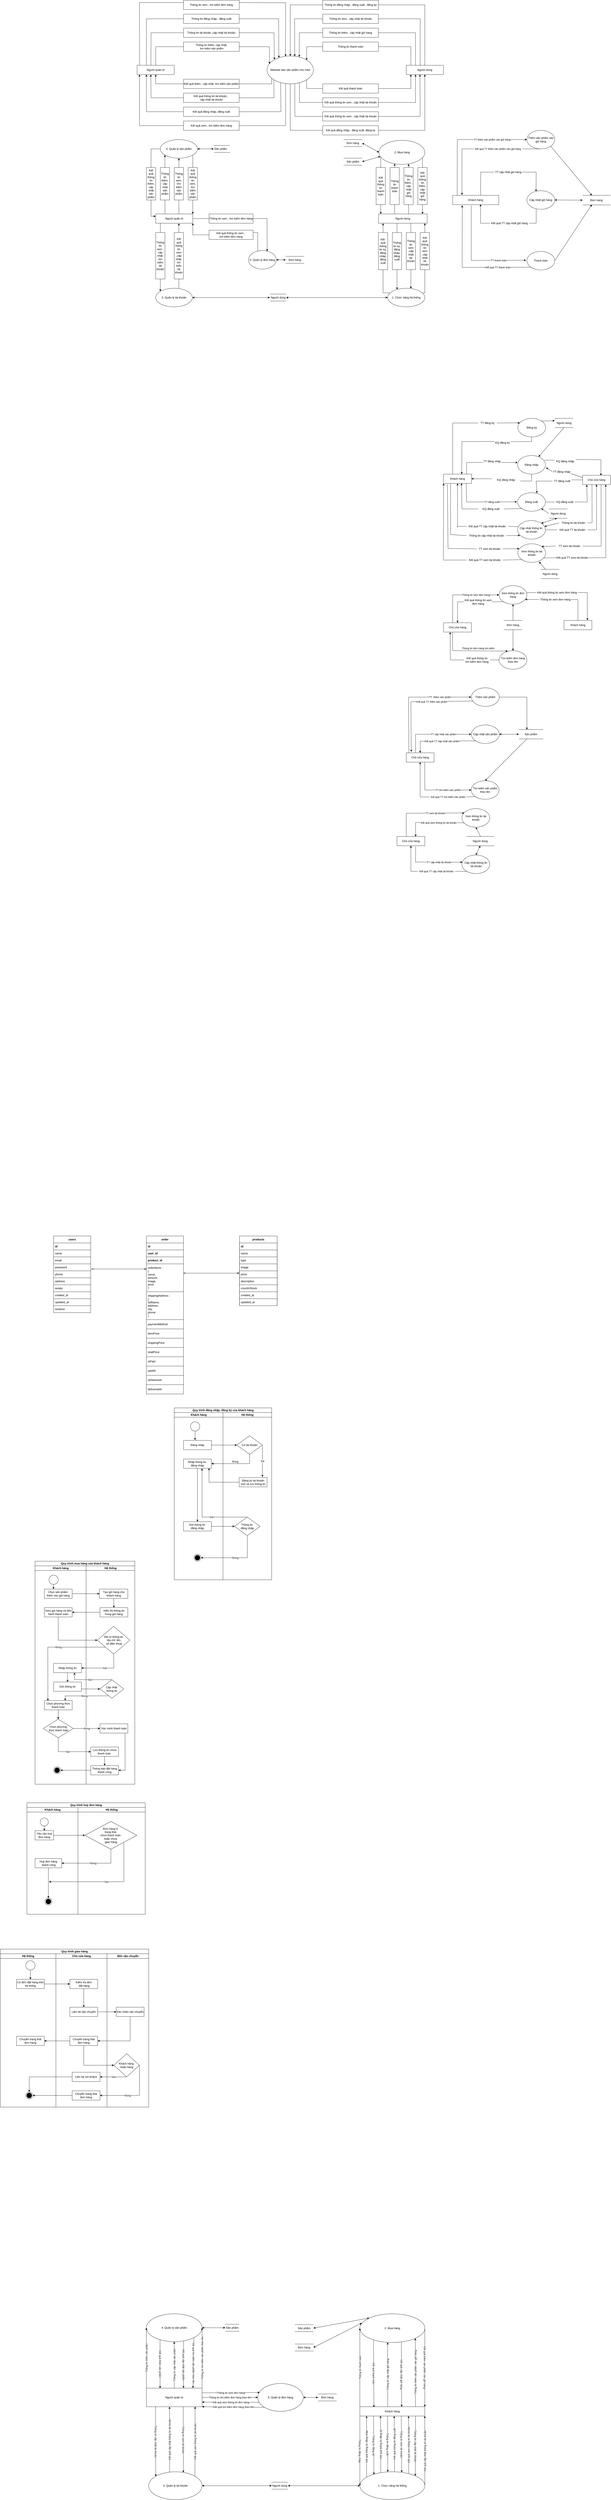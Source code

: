 <mxfile version="24.3.1" type="github">
  <diagram id="C5RBs43oDa-KdzZeNtuy" name="Page-1">
    <mxGraphModel dx="2911" dy="-531" grid="1" gridSize="10" guides="1" tooltips="1" connect="1" arrows="1" fold="1" page="1" pageScale="1" pageWidth="827" pageHeight="1169" math="0" shadow="0">
      <root>
        <mxCell id="WIyWlLk6GJQsqaUBKTNV-0" />
        <mxCell id="WIyWlLk6GJQsqaUBKTNV-1" parent="WIyWlLk6GJQsqaUBKTNV-0" />
        <mxCell id="jqVSA10DXYwFzxkQNMTz-4" value="Website bán sản phẩm cho mèo" style="ellipse;whiteSpace=wrap;html=1;strokeColor=default;" parent="WIyWlLk6GJQsqaUBKTNV-1" vertex="1">
          <mxGeometry x="40" y="1960" width="200" height="120" as="geometry" />
        </mxCell>
        <mxCell id="jqVSA10DXYwFzxkQNMTz-5" value="Người quản trị" style="rounded=0;whiteSpace=wrap;html=1;strokeColor=default;" parent="WIyWlLk6GJQsqaUBKTNV-1" vertex="1">
          <mxGeometry x="-520" y="2000" width="160" height="40" as="geometry" />
        </mxCell>
        <mxCell id="jqVSA10DXYwFzxkQNMTz-7" value="Người dùng" style="rounded=0;whiteSpace=wrap;html=1;strokeColor=default;" parent="WIyWlLk6GJQsqaUBKTNV-1" vertex="1">
          <mxGeometry x="640" y="2000" width="160" height="40" as="geometry" />
        </mxCell>
        <mxCell id="jqVSA10DXYwFzxkQNMTz-9" value="Thông tin đăng nhập , đăng xuất , đăng ký" style="text;html=1;strokeColor=default;fillColor=none;align=center;verticalAlign=middle;whiteSpace=wrap;rounded=0;" parent="WIyWlLk6GJQsqaUBKTNV-1" vertex="1">
          <mxGeometry x="280" y="1720" width="240" height="40" as="geometry" />
        </mxCell>
        <mxCell id="jqVSA10DXYwFzxkQNMTz-12" value="Kết quả thông tin xem , cập nhật tài khoản" style="text;html=1;strokeColor=default;fillColor=none;align=center;verticalAlign=middle;whiteSpace=wrap;rounded=0;" parent="WIyWlLk6GJQsqaUBKTNV-1" vertex="1">
          <mxGeometry x="280" y="2140" width="240" height="40" as="geometry" />
        </mxCell>
        <mxCell id="jqVSA10DXYwFzxkQNMTz-13" value="Kết quả thông tin xem , cập nhật tài khoản" style="text;html=1;strokeColor=default;fillColor=none;align=center;verticalAlign=middle;whiteSpace=wrap;rounded=0;" parent="WIyWlLk6GJQsqaUBKTNV-1" vertex="1">
          <mxGeometry x="280" y="2200" width="240" height="40" as="geometry" />
        </mxCell>
        <mxCell id="jqVSA10DXYwFzxkQNMTz-14" value="Thông tin đăng nhập , đăng xuất" style="text;html=1;strokeColor=default;fillColor=none;align=center;verticalAlign=middle;whiteSpace=wrap;rounded=0;" parent="WIyWlLk6GJQsqaUBKTNV-1" vertex="1">
          <mxGeometry x="-320" y="1780" width="240" height="40" as="geometry" />
        </mxCell>
        <mxCell id="jqVSA10DXYwFzxkQNMTz-15" value="Thông tin tài khoản ,cập nhật tài khoản" style="text;html=1;strokeColor=default;fillColor=none;align=center;verticalAlign=middle;whiteSpace=wrap;rounded=0;" parent="WIyWlLk6GJQsqaUBKTNV-1" vertex="1">
          <mxGeometry x="-320" y="1840" width="240" height="40" as="geometry" />
        </mxCell>
        <mxCell id="jqVSA10DXYwFzxkQNMTz-16" value="Thông tin thêm, cập nhật,&lt;div&gt;&amp;nbsp;tìm kiếm sản phẩm&lt;/div&gt;" style="text;html=1;strokeColor=default;fillColor=none;align=center;verticalAlign=middle;whiteSpace=wrap;rounded=0;" parent="WIyWlLk6GJQsqaUBKTNV-1" vertex="1">
          <mxGeometry x="-320" y="1900" width="240" height="40" as="geometry" />
        </mxCell>
        <mxCell id="jqVSA10DXYwFzxkQNMTz-17" value="Kết quả thêm , cập nhật, tìm kiếm sản phẩm" style="text;html=1;strokeColor=default;fillColor=none;align=center;verticalAlign=middle;whiteSpace=wrap;rounded=0;" parent="WIyWlLk6GJQsqaUBKTNV-1" vertex="1">
          <mxGeometry x="-320" y="2060" width="240" height="40" as="geometry" />
        </mxCell>
        <mxCell id="jqVSA10DXYwFzxkQNMTz-18" value="Kết quả thông tin tài khoản ,&amp;nbsp;&lt;div&gt;cập nhật tài khoản&lt;/div&gt;" style="text;html=1;strokeColor=default;fillColor=none;align=center;verticalAlign=middle;whiteSpace=wrap;rounded=0;" parent="WIyWlLk6GJQsqaUBKTNV-1" vertex="1">
          <mxGeometry x="-320" y="2120" width="240" height="40" as="geometry" />
        </mxCell>
        <mxCell id="jqVSA10DXYwFzxkQNMTz-19" value="Kết quả đăng nhập, đăng xuất" style="text;html=1;strokeColor=default;fillColor=none;align=center;verticalAlign=middle;whiteSpace=wrap;rounded=0;" parent="WIyWlLk6GJQsqaUBKTNV-1" vertex="1">
          <mxGeometry x="-320" y="2180" width="240" height="40" as="geometry" />
        </mxCell>
        <mxCell id="jqVSA10DXYwFzxkQNMTz-20" value="" style="endArrow=none;html=1;rounded=0;exitX=0.5;exitY=0;exitDx=0;exitDy=0;strokeColor=default;" parent="WIyWlLk6GJQsqaUBKTNV-1" source="jqVSA10DXYwFzxkQNMTz-5" edge="1">
          <mxGeometry width="50" height="50" relative="1" as="geometry">
            <mxPoint x="80" y="2040" as="sourcePoint" />
            <mxPoint x="-440" y="1920" as="targetPoint" />
          </mxGeometry>
        </mxCell>
        <mxCell id="jqVSA10DXYwFzxkQNMTz-21" value="" style="endArrow=none;html=1;rounded=0;strokeColor=default;" parent="WIyWlLk6GJQsqaUBKTNV-1" target="jqVSA10DXYwFzxkQNMTz-16" edge="1">
          <mxGeometry width="50" height="50" relative="1" as="geometry">
            <mxPoint x="-440" y="1920" as="sourcePoint" />
            <mxPoint x="-320" y="1933" as="targetPoint" />
          </mxGeometry>
        </mxCell>
        <mxCell id="jqVSA10DXYwFzxkQNMTz-22" value="" style="endArrow=none;html=1;rounded=0;exitX=1;exitY=0.5;exitDx=0;exitDy=0;strokeColor=default;" parent="WIyWlLk6GJQsqaUBKTNV-1" source="jqVSA10DXYwFzxkQNMTz-16" edge="1">
          <mxGeometry width="50" height="50" relative="1" as="geometry">
            <mxPoint x="80" y="2040" as="sourcePoint" />
            <mxPoint x="50" y="1920" as="targetPoint" />
          </mxGeometry>
        </mxCell>
        <mxCell id="jqVSA10DXYwFzxkQNMTz-23" value="" style="endArrow=classic;html=1;rounded=0;entryX=0.052;entryY=0.285;entryDx=0;entryDy=0;entryPerimeter=0;strokeColor=default;" parent="WIyWlLk6GJQsqaUBKTNV-1" target="jqVSA10DXYwFzxkQNMTz-4" edge="1">
          <mxGeometry width="50" height="50" relative="1" as="geometry">
            <mxPoint x="50" y="1920" as="sourcePoint" />
            <mxPoint x="120" y="1960" as="targetPoint" />
          </mxGeometry>
        </mxCell>
        <mxCell id="jqVSA10DXYwFzxkQNMTz-24" value="" style="endArrow=none;html=1;rounded=0;exitX=0.372;exitY=-0.018;exitDx=0;exitDy=0;exitPerimeter=0;strokeColor=default;" parent="WIyWlLk6GJQsqaUBKTNV-1" source="jqVSA10DXYwFzxkQNMTz-5" edge="1">
          <mxGeometry width="50" height="50" relative="1" as="geometry">
            <mxPoint x="80" y="2040" as="sourcePoint" />
            <mxPoint x="-460" y="1860" as="targetPoint" />
          </mxGeometry>
        </mxCell>
        <mxCell id="jqVSA10DXYwFzxkQNMTz-25" value="" style="endArrow=none;html=1;rounded=0;entryX=0;entryY=0.5;entryDx=0;entryDy=0;strokeColor=default;" parent="WIyWlLk6GJQsqaUBKTNV-1" target="jqVSA10DXYwFzxkQNMTz-15" edge="1">
          <mxGeometry width="50" height="50" relative="1" as="geometry">
            <mxPoint x="-460" y="1860" as="sourcePoint" />
            <mxPoint x="130" y="1990" as="targetPoint" />
          </mxGeometry>
        </mxCell>
        <mxCell id="jqVSA10DXYwFzxkQNMTz-26" value="" style="endArrow=none;html=1;rounded=0;exitX=1;exitY=0.5;exitDx=0;exitDy=0;strokeColor=default;" parent="WIyWlLk6GJQsqaUBKTNV-1" source="jqVSA10DXYwFzxkQNMTz-15" edge="1">
          <mxGeometry width="50" height="50" relative="1" as="geometry">
            <mxPoint x="80" y="2040" as="sourcePoint" />
            <mxPoint x="70" y="1860" as="targetPoint" />
          </mxGeometry>
        </mxCell>
        <mxCell id="jqVSA10DXYwFzxkQNMTz-27" value="" style="endArrow=classic;html=1;rounded=0;entryX=0.158;entryY=0.127;entryDx=0;entryDy=0;strokeColor=default;entryPerimeter=0;" parent="WIyWlLk6GJQsqaUBKTNV-1" target="jqVSA10DXYwFzxkQNMTz-4" edge="1">
          <mxGeometry width="50" height="50" relative="1" as="geometry">
            <mxPoint x="70" y="1860" as="sourcePoint" />
            <mxPoint x="130" y="1990" as="targetPoint" />
          </mxGeometry>
        </mxCell>
        <mxCell id="jqVSA10DXYwFzxkQNMTz-28" value="" style="endArrow=none;html=1;rounded=0;exitX=0.25;exitY=0;exitDx=0;exitDy=0;strokeColor=default;" parent="WIyWlLk6GJQsqaUBKTNV-1" source="jqVSA10DXYwFzxkQNMTz-5" edge="1">
          <mxGeometry width="50" height="50" relative="1" as="geometry">
            <mxPoint x="80" y="2040" as="sourcePoint" />
            <mxPoint x="-480" y="1800" as="targetPoint" />
          </mxGeometry>
        </mxCell>
        <mxCell id="jqVSA10DXYwFzxkQNMTz-29" value="" style="endArrow=none;html=1;rounded=0;entryX=0;entryY=0.5;entryDx=0;entryDy=0;strokeColor=default;" parent="WIyWlLk6GJQsqaUBKTNV-1" target="jqVSA10DXYwFzxkQNMTz-14" edge="1">
          <mxGeometry width="50" height="50" relative="1" as="geometry">
            <mxPoint x="-480" y="1800" as="sourcePoint" />
            <mxPoint x="130" y="1990" as="targetPoint" />
          </mxGeometry>
        </mxCell>
        <mxCell id="jqVSA10DXYwFzxkQNMTz-30" value="" style="endArrow=none;html=1;rounded=0;exitX=1;exitY=0.5;exitDx=0;exitDy=0;strokeColor=default;" parent="WIyWlLk6GJQsqaUBKTNV-1" source="jqVSA10DXYwFzxkQNMTz-14" edge="1">
          <mxGeometry width="50" height="50" relative="1" as="geometry">
            <mxPoint x="80" y="2040" as="sourcePoint" />
            <mxPoint x="90" y="1800" as="targetPoint" />
          </mxGeometry>
        </mxCell>
        <mxCell id="jqVSA10DXYwFzxkQNMTz-31" value="" style="endArrow=classic;html=1;rounded=0;entryX=0.254;entryY=0.064;entryDx=0;entryDy=0;entryPerimeter=0;strokeColor=default;" parent="WIyWlLk6GJQsqaUBKTNV-1" target="jqVSA10DXYwFzxkQNMTz-4" edge="1">
          <mxGeometry width="50" height="50" relative="1" as="geometry">
            <mxPoint x="90" y="1800" as="sourcePoint" />
            <mxPoint x="130" y="1990" as="targetPoint" />
          </mxGeometry>
        </mxCell>
        <mxCell id="jqVSA10DXYwFzxkQNMTz-33" value="" style="endArrow=none;html=1;rounded=0;entryX=0;entryY=0.5;entryDx=0;entryDy=0;strokeColor=default;" parent="WIyWlLk6GJQsqaUBKTNV-1" target="jqVSA10DXYwFzxkQNMTz-17" edge="1">
          <mxGeometry width="50" height="50" relative="1" as="geometry">
            <mxPoint x="-440" y="2080" as="sourcePoint" />
            <mxPoint x="130" y="1990" as="targetPoint" />
          </mxGeometry>
        </mxCell>
        <mxCell id="jqVSA10DXYwFzxkQNMTz-35" value="" style="endArrow=none;html=1;rounded=0;strokeColor=default;" parent="WIyWlLk6GJQsqaUBKTNV-1" edge="1">
          <mxGeometry width="50" height="50" relative="1" as="geometry">
            <mxPoint x="-460" y="2140" as="sourcePoint" />
            <mxPoint x="-320" y="2140" as="targetPoint" />
          </mxGeometry>
        </mxCell>
        <mxCell id="jqVSA10DXYwFzxkQNMTz-37" value="" style="endArrow=none;html=1;rounded=0;entryX=0;entryY=0.5;entryDx=0;entryDy=0;strokeColor=default;" parent="WIyWlLk6GJQsqaUBKTNV-1" target="jqVSA10DXYwFzxkQNMTz-19" edge="1">
          <mxGeometry width="50" height="50" relative="1" as="geometry">
            <mxPoint x="-480" y="2200" as="sourcePoint" />
            <mxPoint x="130" y="1990" as="targetPoint" />
          </mxGeometry>
        </mxCell>
        <mxCell id="jqVSA10DXYwFzxkQNMTz-38" value="" style="endArrow=none;html=1;rounded=0;exitX=1;exitY=0.5;exitDx=0;exitDy=0;strokeColor=default;" parent="WIyWlLk6GJQsqaUBKTNV-1" source="jqVSA10DXYwFzxkQNMTz-17" edge="1">
          <mxGeometry width="50" height="50" relative="1" as="geometry">
            <mxPoint x="80" y="2040" as="sourcePoint" />
            <mxPoint x="60" y="2080" as="targetPoint" />
          </mxGeometry>
        </mxCell>
        <mxCell id="jqVSA10DXYwFzxkQNMTz-39" value="" style="endArrow=none;html=1;rounded=0;exitX=1;exitY=0.5;exitDx=0;exitDy=0;strokeColor=default;" parent="WIyWlLk6GJQsqaUBKTNV-1" source="jqVSA10DXYwFzxkQNMTz-18" edge="1">
          <mxGeometry width="50" height="50" relative="1" as="geometry">
            <mxPoint x="80" y="2040" as="sourcePoint" />
            <mxPoint x="70" y="2140" as="targetPoint" />
          </mxGeometry>
        </mxCell>
        <mxCell id="jqVSA10DXYwFzxkQNMTz-40" value="" style="endArrow=none;html=1;rounded=0;exitX=1;exitY=0.5;exitDx=0;exitDy=0;strokeColor=default;" parent="WIyWlLk6GJQsqaUBKTNV-1" source="jqVSA10DXYwFzxkQNMTz-19" edge="1">
          <mxGeometry width="50" height="50" relative="1" as="geometry">
            <mxPoint x="80" y="2040" as="sourcePoint" />
            <mxPoint x="100" y="2200" as="targetPoint" />
          </mxGeometry>
        </mxCell>
        <mxCell id="jqVSA10DXYwFzxkQNMTz-65" value="1. Chức năng hệ thống" style="ellipse;whiteSpace=wrap;html=1;strokeColor=default;" parent="WIyWlLk6GJQsqaUBKTNV-1" vertex="1">
          <mxGeometry x="560" y="2960" width="160" height="80" as="geometry" />
        </mxCell>
        <mxCell id="jqVSA10DXYwFzxkQNMTz-68" value="2. Mua hàng" style="ellipse;whiteSpace=wrap;html=1;strokeColor=default;" parent="WIyWlLk6GJQsqaUBKTNV-1" vertex="1">
          <mxGeometry x="522.5" y="2323.14" width="197.5" height="103.43" as="geometry" />
        </mxCell>
        <mxCell id="jqVSA10DXYwFzxkQNMTz-69" value="Người quản trị" style="rounded=0;whiteSpace=wrap;html=1;strokeColor=default;" parent="WIyWlLk6GJQsqaUBKTNV-1" vertex="1">
          <mxGeometry x="-440" y="2640" width="160" height="40" as="geometry" />
        </mxCell>
        <mxCell id="jqVSA10DXYwFzxkQNMTz-70" value="Người dùng" style="rounded=0;whiteSpace=wrap;html=1;strokeColor=default;" parent="WIyWlLk6GJQsqaUBKTNV-1" vertex="1">
          <mxGeometry x="520" y="2640" width="210" height="40" as="geometry" />
        </mxCell>
        <mxCell id="jqVSA10DXYwFzxkQNMTz-71" value="3. Quản lý tài khoản" style="ellipse;whiteSpace=wrap;html=1;strokeColor=default;" parent="WIyWlLk6GJQsqaUBKTNV-1" vertex="1">
          <mxGeometry x="-440" y="2960" width="158" height="80" as="geometry" />
        </mxCell>
        <mxCell id="jqVSA10DXYwFzxkQNMTz-73" value="5. Quản lý đơn hàng" style="ellipse;whiteSpace=wrap;html=1;strokeColor=default;" parent="WIyWlLk6GJQsqaUBKTNV-1" vertex="1">
          <mxGeometry x="-40" y="2797.5" width="120" height="80" as="geometry" />
        </mxCell>
        <mxCell id="jqVSA10DXYwFzxkQNMTz-74" value="4. Quản lý sản phẩm" style="ellipse;whiteSpace=wrap;html=1;strokeColor=default;" parent="WIyWlLk6GJQsqaUBKTNV-1" vertex="1">
          <mxGeometry x="-420" y="2320" width="160" height="80" as="geometry" />
        </mxCell>
        <mxCell id="jqVSA10DXYwFzxkQNMTz-79" value="Thông tin xem , cập nhật, tìm kiếm tài khoản" style="text;html=1;strokeColor=default;fillColor=none;align=center;verticalAlign=middle;whiteSpace=wrap;rounded=0;" parent="WIyWlLk6GJQsqaUBKTNV-1" vertex="1">
          <mxGeometry x="-440" y="2720" width="40" height="200" as="geometry" />
        </mxCell>
        <mxCell id="jqVSA10DXYwFzxkQNMTz-80" value="Thông tin ký, đăng nhập, đăng xuất" style="text;html=1;strokeColor=default;fillColor=none;align=center;verticalAlign=middle;whiteSpace=wrap;rounded=0;" parent="WIyWlLk6GJQsqaUBKTNV-1" vertex="1">
          <mxGeometry x="580" y="2720" width="40" height="160" as="geometry" />
        </mxCell>
        <mxCell id="jqVSA10DXYwFzxkQNMTz-81" value="Thông tin xem ,cập nhật tài khoản" style="text;html=1;strokeColor=default;fillColor=none;align=center;verticalAlign=middle;whiteSpace=wrap;rounded=0;" parent="WIyWlLk6GJQsqaUBKTNV-1" vertex="1">
          <mxGeometry x="640" y="2720" width="40" height="160" as="geometry" />
        </mxCell>
        <mxCell id="jqVSA10DXYwFzxkQNMTz-102" value="" style="endArrow=none;html=1;rounded=0;entryX=1;entryY=1;entryDx=0;entryDy=0;exitX=0;exitY=1;exitDx=0;exitDy=0;strokeColor=default;" parent="WIyWlLk6GJQsqaUBKTNV-1" source="EGVxX4MbY_-xokejHmwN-1" target="EGVxX4MbY_-xokejHmwN-1" edge="1">
          <mxGeometry width="50" height="50" relative="1" as="geometry">
            <mxPoint x="60" y="3007.5" as="sourcePoint" />
            <mxPoint x="130" y="3007.5" as="targetPoint" />
          </mxGeometry>
        </mxCell>
        <mxCell id="jqVSA10DXYwFzxkQNMTz-104" value="" style="endArrow=classic;startArrow=classic;html=1;rounded=0;exitX=1;exitY=0.5;exitDx=0;exitDy=0;strokeColor=default;entryX=0;entryY=0.5;entryDx=0;entryDy=0;" parent="WIyWlLk6GJQsqaUBKTNV-1" source="jqVSA10DXYwFzxkQNMTz-71" target="EGVxX4MbY_-xokejHmwN-1" edge="1">
          <mxGeometry width="50" height="50" relative="1" as="geometry">
            <mxPoint x="-40" y="3080" as="sourcePoint" />
            <mxPoint x="30" y="2993" as="targetPoint" />
          </mxGeometry>
        </mxCell>
        <mxCell id="jqVSA10DXYwFzxkQNMTz-105" value="" style="endArrow=classic;startArrow=classic;html=1;rounded=0;exitX=0;exitY=0.5;exitDx=0;exitDy=0;entryX=1;entryY=0.5;entryDx=0;entryDy=0;strokeColor=default;" parent="WIyWlLk6GJQsqaUBKTNV-1" source="jqVSA10DXYwFzxkQNMTz-65" target="EGVxX4MbY_-xokejHmwN-1" edge="1">
          <mxGeometry width="50" height="50" relative="1" as="geometry">
            <mxPoint x="-40" y="3080" as="sourcePoint" />
            <mxPoint x="130" y="2992.5" as="targetPoint" />
          </mxGeometry>
        </mxCell>
        <mxCell id="jqVSA10DXYwFzxkQNMTz-106" value="" style="endArrow=none;html=1;rounded=0;entryX=0.381;entryY=0.999;entryDx=0;entryDy=0;exitX=0.5;exitY=0;exitDx=0;exitDy=0;strokeColor=default;entryPerimeter=0;" parent="WIyWlLk6GJQsqaUBKTNV-1" source="jqVSA10DXYwFzxkQNMTz-80" target="jqVSA10DXYwFzxkQNMTz-70" edge="1">
          <mxGeometry width="50" height="50" relative="1" as="geometry">
            <mxPoint x="180" y="3080" as="sourcePoint" />
            <mxPoint x="230" y="3030" as="targetPoint" />
          </mxGeometry>
        </mxCell>
        <mxCell id="jqVSA10DXYwFzxkQNMTz-107" value="" style="endArrow=classic;html=1;rounded=0;strokeColor=default;entryX=0.252;entryY=0.066;entryDx=0;entryDy=0;entryPerimeter=0;exitX=0.5;exitY=1;exitDx=0;exitDy=0;" parent="WIyWlLk6GJQsqaUBKTNV-1" source="jqVSA10DXYwFzxkQNMTz-80" target="jqVSA10DXYwFzxkQNMTz-65" edge="1">
          <mxGeometry width="50" height="50" relative="1" as="geometry">
            <mxPoint x="602" y="2890" as="sourcePoint" />
            <mxPoint x="640" y="2960" as="targetPoint" />
          </mxGeometry>
        </mxCell>
        <mxCell id="jqVSA10DXYwFzxkQNMTz-108" value="" style="endArrow=none;html=1;rounded=0;entryX=0.663;entryY=0.999;entryDx=0;entryDy=0;exitX=0.5;exitY=0;exitDx=0;exitDy=0;entryPerimeter=0;strokeColor=default;" parent="WIyWlLk6GJQsqaUBKTNV-1" source="jqVSA10DXYwFzxkQNMTz-81" target="jqVSA10DXYwFzxkQNMTz-70" edge="1">
          <mxGeometry width="50" height="50" relative="1" as="geometry">
            <mxPoint x="615" y="2824" as="sourcePoint" />
            <mxPoint x="610" y="2690" as="targetPoint" />
          </mxGeometry>
        </mxCell>
        <mxCell id="jqVSA10DXYwFzxkQNMTz-109" value="" style="endArrow=classic;html=1;rounded=0;exitX=0.5;exitY=1;exitDx=0;exitDy=0;strokeColor=default;entryX=0.625;entryY=0.014;entryDx=0;entryDy=0;entryPerimeter=0;" parent="WIyWlLk6GJQsqaUBKTNV-1" source="jqVSA10DXYwFzxkQNMTz-81" target="jqVSA10DXYwFzxkQNMTz-65" edge="1">
          <mxGeometry width="50" height="50" relative="1" as="geometry">
            <mxPoint x="615" y="2891" as="sourcePoint" />
            <mxPoint x="651" y="2960" as="targetPoint" />
          </mxGeometry>
        </mxCell>
        <mxCell id="jqVSA10DXYwFzxkQNMTz-111" value="" style="endArrow=none;html=1;rounded=0;entryX=1;entryY=1;entryDx=0;entryDy=0;exitX=0;exitY=1;exitDx=0;exitDy=0;strokeColor=default;" parent="WIyWlLk6GJQsqaUBKTNV-1" source="EGVxX4MbY_-xokejHmwN-0" target="EGVxX4MbY_-xokejHmwN-0" edge="1">
          <mxGeometry width="50" height="50" relative="1" as="geometry">
            <mxPoint x="60" y="2870" as="sourcePoint" />
            <mxPoint x="130" y="2870" as="targetPoint" />
          </mxGeometry>
        </mxCell>
        <mxCell id="jqVSA10DXYwFzxkQNMTz-112" value="" style="endArrow=none;html=1;rounded=0;entryX=1;entryY=1;entryDx=0;entryDy=0;exitX=0;exitY=1;exitDx=0;exitDy=0;strokeColor=default;" parent="WIyWlLk6GJQsqaUBKTNV-1" edge="1">
          <mxGeometry width="50" height="50" relative="1" as="geometry">
            <mxPoint x="-188.75" y="2375" as="sourcePoint" />
            <mxPoint x="-118.75" y="2375" as="targetPoint" />
          </mxGeometry>
        </mxCell>
        <mxCell id="jqVSA10DXYwFzxkQNMTz-113" value="" style="endArrow=none;html=1;rounded=0;entryX=1;entryY=0;entryDx=0;entryDy=0;exitX=0;exitY=0;exitDx=0;exitDy=0;strokeColor=default;" parent="WIyWlLk6GJQsqaUBKTNV-1" edge="1">
          <mxGeometry width="50" height="50" relative="1" as="geometry">
            <mxPoint x="-190" y="2345" as="sourcePoint" />
            <mxPoint x="-120" y="2345" as="targetPoint" />
          </mxGeometry>
        </mxCell>
        <mxCell id="jqVSA10DXYwFzxkQNMTz-114" value="" style="endArrow=classic;startArrow=classic;html=1;rounded=0;exitX=1;exitY=0.5;exitDx=0;exitDy=0;strokeColor=default;" parent="WIyWlLk6GJQsqaUBKTNV-1" source="jqVSA10DXYwFzxkQNMTz-74" edge="1">
          <mxGeometry width="50" height="50" relative="1" as="geometry">
            <mxPoint x="-310" y="3003" as="sourcePoint" />
            <mxPoint x="-190" y="2360" as="targetPoint" />
          </mxGeometry>
        </mxCell>
        <mxCell id="jqVSA10DXYwFzxkQNMTz-120" value="Kết quả thông tin thêm, cập nhật sản phẩm" style="text;html=1;strokeColor=default;fillColor=none;align=center;verticalAlign=middle;whiteSpace=wrap;rounded=0;" parent="WIyWlLk6GJQsqaUBKTNV-1" vertex="1">
          <mxGeometry x="-480" y="2440" width="40" height="140" as="geometry" />
        </mxCell>
        <mxCell id="jqVSA10DXYwFzxkQNMTz-121" value="Thông tin xem, tìm kiếm sản phẩm" style="text;html=1;strokeColor=default;fillColor=none;align=center;verticalAlign=middle;whiteSpace=wrap;rounded=0;" parent="WIyWlLk6GJQsqaUBKTNV-1" vertex="1">
          <mxGeometry x="-360" y="2440" width="40" height="140" as="geometry" />
        </mxCell>
        <mxCell id="jqVSA10DXYwFzxkQNMTz-134" value="Thông tin xem , tìm kiếm đơn hàng" style="text;html=1;strokeColor=default;fillColor=none;align=center;verticalAlign=middle;whiteSpace=wrap;rounded=0;" parent="WIyWlLk6GJQsqaUBKTNV-1" vertex="1">
          <mxGeometry x="-210" y="2640" width="190" height="40" as="geometry" />
        </mxCell>
        <mxCell id="jqVSA10DXYwFzxkQNMTz-135" value="Thông tin thêm , cập nhật giỏ hảng" style="text;html=1;strokeColor=default;fillColor=none;align=center;verticalAlign=middle;whiteSpace=wrap;rounded=0;" parent="WIyWlLk6GJQsqaUBKTNV-1" vertex="1">
          <mxGeometry x="630" y="2440" width="40" height="160" as="geometry" />
        </mxCell>
        <mxCell id="EGVxX4MbY_-xokejHmwN-0" value="Đơn hàng" style="text;html=1;align=center;verticalAlign=middle;whiteSpace=wrap;rounded=0;" parent="WIyWlLk6GJQsqaUBKTNV-1" vertex="1">
          <mxGeometry x="120" y="2822.5" width="80" height="30" as="geometry" />
        </mxCell>
        <mxCell id="EGVxX4MbY_-xokejHmwN-1" value="Người dùng" style="text;html=1;align=center;verticalAlign=middle;whiteSpace=wrap;rounded=0;" parent="WIyWlLk6GJQsqaUBKTNV-1" vertex="1">
          <mxGeometry x="52.5" y="2985" width="70" height="30" as="geometry" />
        </mxCell>
        <mxCell id="EGVxX4MbY_-xokejHmwN-2" value="" style="endArrow=none;html=1;rounded=0;exitX=0;exitY=0;exitDx=0;exitDy=0;entryX=1;entryY=0;entryDx=0;entryDy=0;" parent="WIyWlLk6GJQsqaUBKTNV-1" source="EGVxX4MbY_-xokejHmwN-1" target="EGVxX4MbY_-xokejHmwN-1" edge="1">
          <mxGeometry width="50" height="50" relative="1" as="geometry">
            <mxPoint x="120" y="3030" as="sourcePoint" />
            <mxPoint x="170" y="2980" as="targetPoint" />
          </mxGeometry>
        </mxCell>
        <mxCell id="EGVxX4MbY_-xokejHmwN-3" value="" style="endArrow=none;html=1;rounded=0;entryX=1;entryY=0;entryDx=0;entryDy=0;exitX=0;exitY=0;exitDx=0;exitDy=0;" parent="WIyWlLk6GJQsqaUBKTNV-1" source="EGVxX4MbY_-xokejHmwN-0" target="EGVxX4MbY_-xokejHmwN-0" edge="1">
          <mxGeometry width="50" height="50" relative="1" as="geometry">
            <mxPoint x="60" y="2840" as="sourcePoint" />
            <mxPoint x="170" y="2980" as="targetPoint" />
          </mxGeometry>
        </mxCell>
        <mxCell id="EGVxX4MbY_-xokejHmwN-9" value="Kết quả thông tin xem ,cập nhật, tìm kiến tài khoản" style="text;html=1;strokeColor=default;fillColor=none;align=center;verticalAlign=middle;whiteSpace=wrap;rounded=0;" parent="WIyWlLk6GJQsqaUBKTNV-1" vertex="1">
          <mxGeometry x="-360" y="2720" width="40" height="200" as="geometry" />
        </mxCell>
        <mxCell id="EGVxX4MbY_-xokejHmwN-11" value="" style="endArrow=none;html=1;rounded=0;exitX=0.25;exitY=0;exitDx=0;exitDy=0;entryX=0.5;entryY=1;entryDx=0;entryDy=0;" parent="WIyWlLk6GJQsqaUBKTNV-1" source="jqVSA10DXYwFzxkQNMTz-69" target="8d9Z5aYZ2VdIolzsrD1a-52" edge="1">
          <mxGeometry width="50" height="50" relative="1" as="geometry">
            <mxPoint x="-50" y="2550" as="sourcePoint" />
            <mxPoint y="2500" as="targetPoint" />
          </mxGeometry>
        </mxCell>
        <mxCell id="EGVxX4MbY_-xokejHmwN-12" value="" style="endArrow=none;html=1;rounded=0;exitX=0.625;exitY=0;exitDx=0;exitDy=0;entryX=0.5;entryY=1;entryDx=0;entryDy=0;exitPerimeter=0;" parent="WIyWlLk6GJQsqaUBKTNV-1" source="jqVSA10DXYwFzxkQNMTz-69" target="jqVSA10DXYwFzxkQNMTz-121" edge="1">
          <mxGeometry width="50" height="50" relative="1" as="geometry">
            <mxPoint x="-50" y="2550" as="sourcePoint" />
            <mxPoint y="2500" as="targetPoint" />
          </mxGeometry>
        </mxCell>
        <mxCell id="EGVxX4MbY_-xokejHmwN-13" value="" style="endArrow=classic;html=1;rounded=0;exitX=0.5;exitY=0;exitDx=0;exitDy=0;entryX=0.123;entryY=0.828;entryDx=0;entryDy=0;entryPerimeter=0;" parent="WIyWlLk6GJQsqaUBKTNV-1" source="8d9Z5aYZ2VdIolzsrD1a-52" target="jqVSA10DXYwFzxkQNMTz-74" edge="1">
          <mxGeometry width="50" height="50" relative="1" as="geometry">
            <mxPoint x="-50" y="2550" as="sourcePoint" />
            <mxPoint x="-392" y="2400" as="targetPoint" />
          </mxGeometry>
        </mxCell>
        <mxCell id="EGVxX4MbY_-xokejHmwN-14" value="" style="endArrow=classic;html=1;rounded=0;exitX=0.5;exitY=0;exitDx=0;exitDy=0;entryX=0.5;entryY=1;entryDx=0;entryDy=0;" parent="WIyWlLk6GJQsqaUBKTNV-1" source="jqVSA10DXYwFzxkQNMTz-121" target="jqVSA10DXYwFzxkQNMTz-74" edge="1">
          <mxGeometry width="50" height="50" relative="1" as="geometry">
            <mxPoint x="-50" y="2550" as="sourcePoint" />
            <mxPoint y="2500" as="targetPoint" />
          </mxGeometry>
        </mxCell>
        <mxCell id="EGVxX4MbY_-xokejHmwN-15" value="" style="endArrow=none;html=1;rounded=0;entryX=0.5;entryY=0;entryDx=0;entryDy=0;exitX=0.125;exitY=1.013;exitDx=0;exitDy=0;exitPerimeter=0;" parent="WIyWlLk6GJQsqaUBKTNV-1" source="jqVSA10DXYwFzxkQNMTz-69" target="jqVSA10DXYwFzxkQNMTz-79" edge="1">
          <mxGeometry width="50" height="50" relative="1" as="geometry">
            <mxPoint x="-430" y="2680" as="sourcePoint" />
            <mxPoint y="2700" as="targetPoint" />
          </mxGeometry>
        </mxCell>
        <mxCell id="EGVxX4MbY_-xokejHmwN-17" value="" style="endArrow=classic;html=1;rounded=0;exitX=0.5;exitY=1;exitDx=0;exitDy=0;entryX=0.127;entryY=0.163;entryDx=0;entryDy=0;entryPerimeter=0;" parent="WIyWlLk6GJQsqaUBKTNV-1" source="jqVSA10DXYwFzxkQNMTz-79" target="jqVSA10DXYwFzxkQNMTz-71" edge="1">
          <mxGeometry width="50" height="50" relative="1" as="geometry">
            <mxPoint x="-50" y="2750" as="sourcePoint" />
            <mxPoint x="-420" y="2970" as="targetPoint" />
          </mxGeometry>
        </mxCell>
        <mxCell id="EGVxX4MbY_-xokejHmwN-19" value="" style="endArrow=none;html=1;rounded=0;exitX=1;exitY=0.5;exitDx=0;exitDy=0;entryX=0;entryY=0.5;entryDx=0;entryDy=0;" parent="WIyWlLk6GJQsqaUBKTNV-1" source="jqVSA10DXYwFzxkQNMTz-69" target="jqVSA10DXYwFzxkQNMTz-134" edge="1">
          <mxGeometry width="50" height="50" relative="1" as="geometry">
            <mxPoint x="120" y="2780" as="sourcePoint" />
            <mxPoint x="170" y="2730" as="targetPoint" />
          </mxGeometry>
        </mxCell>
        <mxCell id="EGVxX4MbY_-xokejHmwN-21" value="" style="endArrow=classic;html=1;rounded=0;entryX=0.671;entryY=0.036;entryDx=0;entryDy=0;entryPerimeter=0;exitX=1;exitY=0.5;exitDx=0;exitDy=0;" parent="WIyWlLk6GJQsqaUBKTNV-1" source="jqVSA10DXYwFzxkQNMTz-134" target="jqVSA10DXYwFzxkQNMTz-73" edge="1">
          <mxGeometry width="50" height="50" relative="1" as="geometry">
            <mxPoint x="40" y="2660" as="sourcePoint" />
            <mxPoint x="170" y="2730" as="targetPoint" />
            <Array as="points">
              <mxPoint x="40" y="2660" />
            </Array>
          </mxGeometry>
        </mxCell>
        <mxCell id="EGVxX4MbY_-xokejHmwN-25" value="" style="endArrow=classic;startArrow=classic;html=1;rounded=0;exitX=1;exitY=0.5;exitDx=0;exitDy=0;entryX=0;entryY=0.5;entryDx=0;entryDy=0;" parent="WIyWlLk6GJQsqaUBKTNV-1" source="jqVSA10DXYwFzxkQNMTz-73" target="EGVxX4MbY_-xokejHmwN-0" edge="1">
          <mxGeometry width="50" height="50" relative="1" as="geometry">
            <mxPoint x="120" y="2780" as="sourcePoint" />
            <mxPoint x="170" y="2730" as="targetPoint" />
          </mxGeometry>
        </mxCell>
        <mxCell id="EGVxX4MbY_-xokejHmwN-34" value="Sản phẩm" style="text;html=1;align=center;verticalAlign=middle;whiteSpace=wrap;rounded=0;" parent="WIyWlLk6GJQsqaUBKTNV-1" vertex="1">
          <mxGeometry x="-190" y="2345" width="60" height="30" as="geometry" />
        </mxCell>
        <mxCell id="EGVxX4MbY_-xokejHmwN-35" value="Khách hàng" style="rounded=0;whiteSpace=wrap;html=1;" parent="WIyWlLk6GJQsqaUBKTNV-1" vertex="1">
          <mxGeometry x="801" y="3760" width="120" height="40" as="geometry" />
        </mxCell>
        <mxCell id="EGVxX4MbY_-xokejHmwN-37" value="Đăng ký" style="ellipse;whiteSpace=wrap;html=1;" parent="WIyWlLk6GJQsqaUBKTNV-1" vertex="1">
          <mxGeometry x="1121" y="3520" width="120" height="80" as="geometry" />
        </mxCell>
        <mxCell id="EGVxX4MbY_-xokejHmwN-39" value="Đăng nhập" style="ellipse;whiteSpace=wrap;html=1;" parent="WIyWlLk6GJQsqaUBKTNV-1" vertex="1">
          <mxGeometry x="1120" y="3680" width="120" height="80" as="geometry" />
        </mxCell>
        <mxCell id="EGVxX4MbY_-xokejHmwN-40" value="Cập nhật thông tin&amp;nbsp;&lt;div&gt;&lt;div&gt;tài khoản&lt;/div&gt;&lt;/div&gt;" style="ellipse;whiteSpace=wrap;html=1;" parent="WIyWlLk6GJQsqaUBKTNV-1" vertex="1">
          <mxGeometry x="1120" y="3960" width="120" height="80" as="geometry" />
        </mxCell>
        <mxCell id="EGVxX4MbY_-xokejHmwN-41" value="TT đăng ký" style="text;html=1;align=center;verticalAlign=middle;whiteSpace=wrap;rounded=0;" parent="WIyWlLk6GJQsqaUBKTNV-1" vertex="1">
          <mxGeometry x="950" y="3520" width="80" height="40" as="geometry" />
        </mxCell>
        <mxCell id="EGVxX4MbY_-xokejHmwN-42" value="KQ đăng ký" style="text;html=1;align=center;verticalAlign=middle;whiteSpace=wrap;rounded=0;" parent="WIyWlLk6GJQsqaUBKTNV-1" vertex="1">
          <mxGeometry x="1020" y="3610" width="70" height="30" as="geometry" />
        </mxCell>
        <mxCell id="EGVxX4MbY_-xokejHmwN-44" value="Thông tin cập nhật tài khoản" style="text;html=1;align=center;verticalAlign=middle;whiteSpace=wrap;rounded=0;" parent="WIyWlLk6GJQsqaUBKTNV-1" vertex="1">
          <mxGeometry x="900" y="4010" width="171.5" height="30" as="geometry" />
        </mxCell>
        <mxCell id="EGVxX4MbY_-xokejHmwN-45" value="TT đăng nhập" style="text;html=1;align=center;verticalAlign=middle;whiteSpace=wrap;rounded=0;" parent="WIyWlLk6GJQsqaUBKTNV-1" vertex="1">
          <mxGeometry x="970" y="3690" width="80" height="30" as="geometry" />
        </mxCell>
        <mxCell id="EGVxX4MbY_-xokejHmwN-46" value="KQ đăng nhập" style="text;html=1;align=center;verticalAlign=middle;whiteSpace=wrap;rounded=0;" parent="WIyWlLk6GJQsqaUBKTNV-1" vertex="1">
          <mxGeometry x="1010" y="3770" width="120" height="30" as="geometry" />
        </mxCell>
        <mxCell id="EGVxX4MbY_-xokejHmwN-51" value="" style="endArrow=none;html=1;rounded=0;" parent="WIyWlLk6GJQsqaUBKTNV-1" edge="1">
          <mxGeometry width="50" height="50" relative="1" as="geometry">
            <mxPoint x="840" y="3760" as="sourcePoint" />
            <mxPoint x="840" y="3540" as="targetPoint" />
          </mxGeometry>
        </mxCell>
        <mxCell id="EGVxX4MbY_-xokejHmwN-52" value="" style="endArrow=none;html=1;rounded=0;entryX=0;entryY=0.5;entryDx=0;entryDy=0;" parent="WIyWlLk6GJQsqaUBKTNV-1" target="EGVxX4MbY_-xokejHmwN-41" edge="1">
          <mxGeometry width="50" height="50" relative="1" as="geometry">
            <mxPoint x="840" y="3540" as="sourcePoint" />
            <mxPoint x="1280" y="3740" as="targetPoint" />
          </mxGeometry>
        </mxCell>
        <mxCell id="EGVxX4MbY_-xokejHmwN-53" value="" style="endArrow=classic;html=1;rounded=0;exitX=1;exitY=0.5;exitDx=0;exitDy=0;entryX=0.069;entryY=0.243;entryDx=0;entryDy=0;entryPerimeter=0;" parent="WIyWlLk6GJQsqaUBKTNV-1" source="EGVxX4MbY_-xokejHmwN-41" target="EGVxX4MbY_-xokejHmwN-37" edge="1">
          <mxGeometry width="50" height="50" relative="1" as="geometry">
            <mxPoint x="1230" y="3790" as="sourcePoint" />
            <mxPoint x="1280" y="3740" as="targetPoint" />
          </mxGeometry>
        </mxCell>
        <mxCell id="EGVxX4MbY_-xokejHmwN-58" value="" style="endArrow=none;html=1;rounded=0;" parent="WIyWlLk6GJQsqaUBKTNV-1" edge="1">
          <mxGeometry width="50" height="50" relative="1" as="geometry">
            <mxPoint x="1180" y="3620" as="sourcePoint" />
            <mxPoint x="1180" y="3600" as="targetPoint" />
          </mxGeometry>
        </mxCell>
        <mxCell id="EGVxX4MbY_-xokejHmwN-59" value="" style="endArrow=none;html=1;rounded=0;exitX=1.004;exitY=0.352;exitDx=0;exitDy=0;exitPerimeter=0;" parent="WIyWlLk6GJQsqaUBKTNV-1" source="EGVxX4MbY_-xokejHmwN-42" edge="1">
          <mxGeometry width="50" height="50" relative="1" as="geometry">
            <mxPoint x="1090" y="3633" as="sourcePoint" />
            <mxPoint x="1180" y="3620" as="targetPoint" />
          </mxGeometry>
        </mxCell>
        <mxCell id="EGVxX4MbY_-xokejHmwN-60" value="" style="endArrow=none;html=1;rounded=0;entryX=-0.003;entryY=0.314;entryDx=0;entryDy=0;entryPerimeter=0;" parent="WIyWlLk6GJQsqaUBKTNV-1" target="EGVxX4MbY_-xokejHmwN-42" edge="1">
          <mxGeometry width="50" height="50" relative="1" as="geometry">
            <mxPoint x="880" y="3620" as="sourcePoint" />
            <mxPoint x="960" y="3600" as="targetPoint" />
          </mxGeometry>
        </mxCell>
        <mxCell id="EGVxX4MbY_-xokejHmwN-61" value="" style="endArrow=classic;html=1;rounded=0;entryX=0.65;entryY=0;entryDx=0;entryDy=0;entryPerimeter=0;" parent="WIyWlLk6GJQsqaUBKTNV-1" target="EGVxX4MbY_-xokejHmwN-35" edge="1">
          <mxGeometry width="50" height="50" relative="1" as="geometry">
            <mxPoint x="880" y="3620" as="sourcePoint" />
            <mxPoint x="960" y="3670" as="targetPoint" />
          </mxGeometry>
        </mxCell>
        <mxCell id="EGVxX4MbY_-xokejHmwN-62" value="" style="endArrow=none;html=1;rounded=0;exitX=0.829;exitY=-0.029;exitDx=0;exitDy=0;exitPerimeter=0;" parent="WIyWlLk6GJQsqaUBKTNV-1" source="EGVxX4MbY_-xokejHmwN-35" edge="1">
          <mxGeometry width="50" height="50" relative="1" as="geometry">
            <mxPoint x="910" y="3750" as="sourcePoint" />
            <mxPoint x="900" y="3710" as="targetPoint" />
          </mxGeometry>
        </mxCell>
        <mxCell id="EGVxX4MbY_-xokejHmwN-63" value="" style="endArrow=none;html=1;rounded=0;entryX=-0.005;entryY=0.648;entryDx=0;entryDy=0;entryPerimeter=0;" parent="WIyWlLk6GJQsqaUBKTNV-1" target="EGVxX4MbY_-xokejHmwN-45" edge="1">
          <mxGeometry width="50" height="50" relative="1" as="geometry">
            <mxPoint x="900" y="3710" as="sourcePoint" />
            <mxPoint x="960" y="3700" as="targetPoint" />
          </mxGeometry>
        </mxCell>
        <mxCell id="EGVxX4MbY_-xokejHmwN-64" value="" style="endArrow=classic;html=1;rounded=0;entryX=0;entryY=0.375;entryDx=0;entryDy=0;entryPerimeter=0;exitX=1.008;exitY=0.676;exitDx=0;exitDy=0;exitPerimeter=0;" parent="WIyWlLk6GJQsqaUBKTNV-1" source="EGVxX4MbY_-xokejHmwN-45" target="EGVxX4MbY_-xokejHmwN-39" edge="1">
          <mxGeometry width="50" height="50" relative="1" as="geometry">
            <mxPoint x="980" y="3750" as="sourcePoint" />
            <mxPoint x="1030" y="3700" as="targetPoint" />
          </mxGeometry>
        </mxCell>
        <mxCell id="EGVxX4MbY_-xokejHmwN-69" value="" style="endArrow=classic;html=1;rounded=0;entryX=1;entryY=0.5;entryDx=0;entryDy=0;exitX=-0.005;exitY=0.336;exitDx=0;exitDy=0;exitPerimeter=0;" parent="WIyWlLk6GJQsqaUBKTNV-1" source="EGVxX4MbY_-xokejHmwN-46" target="EGVxX4MbY_-xokejHmwN-35" edge="1">
          <mxGeometry width="50" height="50" relative="1" as="geometry">
            <mxPoint x="1070" y="3810" as="sourcePoint" />
            <mxPoint x="1120" y="3760" as="targetPoint" />
          </mxGeometry>
        </mxCell>
        <mxCell id="EGVxX4MbY_-xokejHmwN-70" value="" style="endArrow=none;html=1;rounded=0;entryX=0.5;entryY=1;entryDx=0;entryDy=0;" parent="WIyWlLk6GJQsqaUBKTNV-1" target="EGVxX4MbY_-xokejHmwN-39" edge="1">
          <mxGeometry width="50" height="50" relative="1" as="geometry">
            <mxPoint x="1180" y="3790" as="sourcePoint" />
            <mxPoint x="1060" y="3760" as="targetPoint" />
          </mxGeometry>
        </mxCell>
        <mxCell id="EGVxX4MbY_-xokejHmwN-71" value="" style="endArrow=none;html=1;rounded=0;exitX=1.011;exitY=0.649;exitDx=0;exitDy=0;exitPerimeter=0;" parent="WIyWlLk6GJQsqaUBKTNV-1" source="EGVxX4MbY_-xokejHmwN-46" edge="1">
          <mxGeometry width="50" height="50" relative="1" as="geometry">
            <mxPoint x="1010" y="3810" as="sourcePoint" />
            <mxPoint x="1180" y="3790" as="targetPoint" />
          </mxGeometry>
        </mxCell>
        <mxCell id="EGVxX4MbY_-xokejHmwN-76" value="" style="endArrow=none;html=1;rounded=0;entryX=0;entryY=0.5;entryDx=0;entryDy=0;" parent="WIyWlLk6GJQsqaUBKTNV-1" target="EGVxX4MbY_-xokejHmwN-44" edge="1">
          <mxGeometry width="50" height="50" relative="1" as="geometry">
            <mxPoint x="830" y="4020" as="sourcePoint" />
            <mxPoint x="960" y="3830" as="targetPoint" />
          </mxGeometry>
        </mxCell>
        <mxCell id="EGVxX4MbY_-xokejHmwN-88" value="Thông tin xem , cập nhật tài khoản" style="rounded=0;whiteSpace=wrap;html=1;" parent="WIyWlLk6GJQsqaUBKTNV-1" vertex="1">
          <mxGeometry x="280" y="1780" width="240" height="40" as="geometry" />
        </mxCell>
        <mxCell id="EGVxX4MbY_-xokejHmwN-91" value="Đăng xuất" style="ellipse;whiteSpace=wrap;html=1;" parent="WIyWlLk6GJQsqaUBKTNV-1" vertex="1">
          <mxGeometry x="1120" y="3840" width="120" height="80" as="geometry" />
        </mxCell>
        <mxCell id="EGVxX4MbY_-xokejHmwN-92" value="KQ đăng xuất" style="text;html=1;align=center;verticalAlign=middle;whiteSpace=wrap;rounded=0;" parent="WIyWlLk6GJQsqaUBKTNV-1" vertex="1">
          <mxGeometry x="948.5" y="3900" width="113" height="20" as="geometry" />
        </mxCell>
        <mxCell id="EGVxX4MbY_-xokejHmwN-93" value="" style="endArrow=none;html=1;rounded=0;entryX=0;entryY=1;entryDx=0;entryDy=0;exitX=1;exitY=0.5;exitDx=0;exitDy=0;" parent="WIyWlLk6GJQsqaUBKTNV-1" source="EGVxX4MbY_-xokejHmwN-92" target="EGVxX4MbY_-xokejHmwN-91" edge="1">
          <mxGeometry width="50" height="50" relative="1" as="geometry">
            <mxPoint x="1050" y="3890" as="sourcePoint" />
            <mxPoint x="1100" y="3840" as="targetPoint" />
          </mxGeometry>
        </mxCell>
        <mxCell id="EGVxX4MbY_-xokejHmwN-94" value="" style="endArrow=none;html=1;rounded=0;" parent="WIyWlLk6GJQsqaUBKTNV-1" edge="1">
          <mxGeometry width="50" height="50" relative="1" as="geometry">
            <mxPoint x="950" y="3910" as="sourcePoint" />
            <mxPoint x="880" y="3910" as="targetPoint" />
          </mxGeometry>
        </mxCell>
        <mxCell id="EGVxX4MbY_-xokejHmwN-95" value="" style="endArrow=classic;html=1;rounded=0;entryX=0.643;entryY=0.98;entryDx=0;entryDy=0;entryPerimeter=0;" parent="WIyWlLk6GJQsqaUBKTNV-1" target="EGVxX4MbY_-xokejHmwN-35" edge="1">
          <mxGeometry width="50" height="50" relative="1" as="geometry">
            <mxPoint x="880" y="3910" as="sourcePoint" />
            <mxPoint x="1160" y="3840" as="targetPoint" />
          </mxGeometry>
        </mxCell>
        <mxCell id="EGVxX4MbY_-xokejHmwN-96" value="" style="endArrow=classic;html=1;rounded=0;entryX=-0.025;entryY=0.495;entryDx=0;entryDy=0;entryPerimeter=0;" parent="WIyWlLk6GJQsqaUBKTNV-1" target="EGVxX4MbY_-xokejHmwN-91" edge="1">
          <mxGeometry relative="1" as="geometry">
            <mxPoint x="900" y="3880" as="sourcePoint" />
            <mxPoint x="1190" y="3870" as="targetPoint" />
          </mxGeometry>
        </mxCell>
        <mxCell id="EGVxX4MbY_-xokejHmwN-97" value="TT đăng xuất" style="edgeLabel;resizable=0;html=1;;align=center;verticalAlign=middle;" parent="EGVxX4MbY_-xokejHmwN-96" connectable="0" vertex="1">
          <mxGeometry relative="1" as="geometry" />
        </mxCell>
        <mxCell id="EGVxX4MbY_-xokejHmwN-98" value="" style="endArrow=none;html=1;rounded=0;entryX=0.814;entryY=1.023;entryDx=0;entryDy=0;entryPerimeter=0;" parent="WIyWlLk6GJQsqaUBKTNV-1" target="EGVxX4MbY_-xokejHmwN-35" edge="1">
          <mxGeometry width="50" height="50" relative="1" as="geometry">
            <mxPoint x="900" y="3880" as="sourcePoint" />
            <mxPoint x="1160" y="3840" as="targetPoint" />
          </mxGeometry>
        </mxCell>
        <mxCell id="EGVxX4MbY_-xokejHmwN-103" value="Chủ cửa hàng" style="rounded=0;whiteSpace=wrap;html=1;" parent="WIyWlLk6GJQsqaUBKTNV-1" vertex="1">
          <mxGeometry x="801" y="4400" width="120" height="40" as="geometry" />
        </mxCell>
        <mxCell id="EGVxX4MbY_-xokejHmwN-104" value="Xem thông tin đơn hàng" style="ellipse;whiteSpace=wrap;html=1;" parent="WIyWlLk6GJQsqaUBKTNV-1" vertex="1">
          <mxGeometry x="1040" y="4240" width="120" height="80" as="geometry" />
        </mxCell>
        <mxCell id="EGVxX4MbY_-xokejHmwN-105" value="Tìm kiếm đơn hàng theo tên" style="ellipse;whiteSpace=wrap;html=1;" parent="WIyWlLk6GJQsqaUBKTNV-1" vertex="1">
          <mxGeometry x="1040" y="4520" width="120" height="80" as="geometry" />
        </mxCell>
        <mxCell id="EGVxX4MbY_-xokejHmwN-106" value="Đơn hàng" style="text;html=1;align=center;verticalAlign=middle;whiteSpace=wrap;rounded=0;" parent="WIyWlLk6GJQsqaUBKTNV-1" vertex="1">
          <mxGeometry x="1060" y="4390" width="80" height="40" as="geometry" />
        </mxCell>
        <mxCell id="EGVxX4MbY_-xokejHmwN-107" value="" style="endArrow=none;html=1;rounded=0;entryX=1;entryY=0;entryDx=0;entryDy=0;exitX=0;exitY=0;exitDx=0;exitDy=0;" parent="WIyWlLk6GJQsqaUBKTNV-1" source="EGVxX4MbY_-xokejHmwN-106" target="EGVxX4MbY_-xokejHmwN-106" edge="1">
          <mxGeometry width="50" height="50" relative="1" as="geometry">
            <mxPoint x="1050" y="4470" as="sourcePoint" />
            <mxPoint x="1100" y="4420" as="targetPoint" />
          </mxGeometry>
        </mxCell>
        <mxCell id="EGVxX4MbY_-xokejHmwN-108" value="" style="endArrow=none;html=1;rounded=0;entryX=1;entryY=1;entryDx=0;entryDy=0;exitX=0;exitY=1;exitDx=0;exitDy=0;" parent="WIyWlLk6GJQsqaUBKTNV-1" source="EGVxX4MbY_-xokejHmwN-106" target="EGVxX4MbY_-xokejHmwN-106" edge="1">
          <mxGeometry width="50" height="50" relative="1" as="geometry">
            <mxPoint x="1050" y="4470" as="sourcePoint" />
            <mxPoint x="1100" y="4420" as="targetPoint" />
          </mxGeometry>
        </mxCell>
        <mxCell id="EGVxX4MbY_-xokejHmwN-109" value="" style="endArrow=classic;html=1;rounded=0;entryX=0;entryY=0.5;entryDx=0;entryDy=0;" parent="WIyWlLk6GJQsqaUBKTNV-1" target="EGVxX4MbY_-xokejHmwN-104" edge="1">
          <mxGeometry relative="1" as="geometry">
            <mxPoint x="840" y="4280" as="sourcePoint" />
            <mxPoint x="1120" y="4320" as="targetPoint" />
          </mxGeometry>
        </mxCell>
        <mxCell id="EGVxX4MbY_-xokejHmwN-110" value="Thông tin xem đơn hàng" style="edgeLabel;resizable=0;html=1;;align=center;verticalAlign=middle;" parent="EGVxX4MbY_-xokejHmwN-109" connectable="0" vertex="1">
          <mxGeometry relative="1" as="geometry" />
        </mxCell>
        <mxCell id="EGVxX4MbY_-xokejHmwN-111" value="" style="endArrow=none;html=1;rounded=0;exitX=0.325;exitY=0;exitDx=0;exitDy=0;exitPerimeter=0;" parent="WIyWlLk6GJQsqaUBKTNV-1" source="EGVxX4MbY_-xokejHmwN-103" edge="1">
          <mxGeometry width="50" height="50" relative="1" as="geometry">
            <mxPoint x="1040" y="4350" as="sourcePoint" />
            <mxPoint x="840" y="4280" as="targetPoint" />
          </mxGeometry>
        </mxCell>
        <mxCell id="EGVxX4MbY_-xokejHmwN-115" value="" style="endArrow=classic;html=1;rounded=0;entryX=0.5;entryY=0;entryDx=0;entryDy=0;" parent="WIyWlLk6GJQsqaUBKTNV-1" target="EGVxX4MbY_-xokejHmwN-103" edge="1">
          <mxGeometry width="50" height="50" relative="1" as="geometry">
            <mxPoint x="861" y="4310" as="sourcePoint" />
            <mxPoint x="1110" y="4290" as="targetPoint" />
          </mxGeometry>
        </mxCell>
        <mxCell id="EGVxX4MbY_-xokejHmwN-116" value="Kết quả thông tin xem đơn hàng" style="text;html=1;align=center;verticalAlign=middle;whiteSpace=wrap;rounded=0;" parent="WIyWlLk6GJQsqaUBKTNV-1" vertex="1">
          <mxGeometry x="888.5" y="4300" width="121.5" height="20" as="geometry" />
        </mxCell>
        <mxCell id="EGVxX4MbY_-xokejHmwN-117" value="" style="endArrow=none;html=1;rounded=0;entryX=0;entryY=0.5;entryDx=0;entryDy=0;" parent="WIyWlLk6GJQsqaUBKTNV-1" target="EGVxX4MbY_-xokejHmwN-116" edge="1">
          <mxGeometry width="50" height="50" relative="1" as="geometry">
            <mxPoint x="860" y="4310" as="sourcePoint" />
            <mxPoint x="1110" y="4290" as="targetPoint" />
          </mxGeometry>
        </mxCell>
        <mxCell id="EGVxX4MbY_-xokejHmwN-118" value="" style="endArrow=none;html=1;rounded=0;exitX=1;exitY=0.5;exitDx=0;exitDy=0;entryX=0.162;entryY=0.869;entryDx=0;entryDy=0;entryPerimeter=0;" parent="WIyWlLk6GJQsqaUBKTNV-1" source="EGVxX4MbY_-xokejHmwN-116" target="EGVxX4MbY_-xokejHmwN-104" edge="1">
          <mxGeometry width="50" height="50" relative="1" as="geometry">
            <mxPoint x="1060" y="4340" as="sourcePoint" />
            <mxPoint x="1110" y="4290" as="targetPoint" />
          </mxGeometry>
        </mxCell>
        <mxCell id="EGVxX4MbY_-xokejHmwN-119" value="" style="endArrow=none;html=1;rounded=0;exitX=0.325;exitY=1;exitDx=0;exitDy=0;exitPerimeter=0;" parent="WIyWlLk6GJQsqaUBKTNV-1" source="EGVxX4MbY_-xokejHmwN-103" edge="1">
          <mxGeometry width="50" height="50" relative="1" as="geometry">
            <mxPoint x="1050" y="4410" as="sourcePoint" />
            <mxPoint x="840" y="4520" as="targetPoint" />
          </mxGeometry>
        </mxCell>
        <mxCell id="EGVxX4MbY_-xokejHmwN-120" value="" style="endArrow=classic;html=1;rounded=0;entryX=0.31;entryY=0.024;entryDx=0;entryDy=0;entryPerimeter=0;" parent="WIyWlLk6GJQsqaUBKTNV-1" target="EGVxX4MbY_-xokejHmwN-105" edge="1">
          <mxGeometry relative="1" as="geometry">
            <mxPoint x="840" y="4520" as="sourcePoint" />
            <mxPoint x="1120" y="4480" as="targetPoint" />
          </mxGeometry>
        </mxCell>
        <mxCell id="EGVxX4MbY_-xokejHmwN-121" value="Thông tin đơn hàng tìm kiếm" style="edgeLabel;resizable=0;html=1;;align=center;verticalAlign=middle;" parent="EGVxX4MbY_-xokejHmwN-120" connectable="0" vertex="1">
          <mxGeometry relative="1" as="geometry">
            <mxPoint x="-9" y="-11" as="offset" />
          </mxGeometry>
        </mxCell>
        <mxCell id="EGVxX4MbY_-xokejHmwN-130" value="" style="endArrow=classic;html=1;rounded=0;entryX=0.236;entryY=1.014;entryDx=0;entryDy=0;entryPerimeter=0;" parent="WIyWlLk6GJQsqaUBKTNV-1" target="EGVxX4MbY_-xokejHmwN-103" edge="1">
          <mxGeometry width="50" height="50" relative="1" as="geometry">
            <mxPoint x="830" y="4560" as="sourcePoint" />
            <mxPoint x="980" y="4470" as="targetPoint" />
          </mxGeometry>
        </mxCell>
        <mxCell id="EGVxX4MbY_-xokejHmwN-131" value="Kết quả thông tin tìm kiếm đơn hàng" style="text;html=1;align=center;verticalAlign=middle;whiteSpace=wrap;rounded=0;" parent="WIyWlLk6GJQsqaUBKTNV-1" vertex="1">
          <mxGeometry x="890" y="4550" width="110" height="20" as="geometry" />
        </mxCell>
        <mxCell id="EGVxX4MbY_-xokejHmwN-132" value="" style="endArrow=none;html=1;rounded=0;entryX=0;entryY=0.5;entryDx=0;entryDy=0;" parent="WIyWlLk6GJQsqaUBKTNV-1" target="EGVxX4MbY_-xokejHmwN-131" edge="1">
          <mxGeometry width="50" height="50" relative="1" as="geometry">
            <mxPoint x="830" y="4560" as="sourcePoint" />
            <mxPoint x="980" y="4470" as="targetPoint" />
          </mxGeometry>
        </mxCell>
        <mxCell id="EGVxX4MbY_-xokejHmwN-133" value="" style="endArrow=none;html=1;rounded=0;entryX=0;entryY=0.5;entryDx=0;entryDy=0;exitX=1;exitY=0.5;exitDx=0;exitDy=0;" parent="WIyWlLk6GJQsqaUBKTNV-1" source="EGVxX4MbY_-xokejHmwN-131" target="EGVxX4MbY_-xokejHmwN-105" edge="1">
          <mxGeometry width="50" height="50" relative="1" as="geometry">
            <mxPoint x="930" y="4520" as="sourcePoint" />
            <mxPoint x="980" y="4470" as="targetPoint" />
          </mxGeometry>
        </mxCell>
        <mxCell id="EGVxX4MbY_-xokejHmwN-134" value="Chủ cửa hàng" style="rounded=0;whiteSpace=wrap;html=1;" parent="WIyWlLk6GJQsqaUBKTNV-1" vertex="1">
          <mxGeometry x="640" y="4960" width="120" height="40" as="geometry" />
        </mxCell>
        <mxCell id="EGVxX4MbY_-xokejHmwN-135" value="Thêm sản phẩm" style="ellipse;whiteSpace=wrap;html=1;" parent="WIyWlLk6GJQsqaUBKTNV-1" vertex="1">
          <mxGeometry x="921" y="4680" width="120" height="80" as="geometry" />
        </mxCell>
        <mxCell id="EGVxX4MbY_-xokejHmwN-137" value="Cập nhật sản phẩm" style="ellipse;whiteSpace=wrap;html=1;" parent="WIyWlLk6GJQsqaUBKTNV-1" vertex="1">
          <mxGeometry x="921" y="4840" width="120" height="80" as="geometry" />
        </mxCell>
        <mxCell id="EGVxX4MbY_-xokejHmwN-138" value="Tìm kiếm sản phẩm theo tên" style="ellipse;whiteSpace=wrap;html=1;" parent="WIyWlLk6GJQsqaUBKTNV-1" vertex="1">
          <mxGeometry x="920" y="5080" width="120" height="80" as="geometry" />
        </mxCell>
        <mxCell id="EGVxX4MbY_-xokejHmwN-139" value="Sản phẩm" style="text;html=1;align=center;verticalAlign=middle;whiteSpace=wrap;rounded=0;" parent="WIyWlLk6GJQsqaUBKTNV-1" vertex="1">
          <mxGeometry x="1125.38" y="4860" width="104.62" height="40" as="geometry" />
        </mxCell>
        <mxCell id="EGVxX4MbY_-xokejHmwN-140" value="" style="endArrow=none;html=1;rounded=0;entryX=1;entryY=0;entryDx=0;entryDy=0;exitX=0;exitY=0;exitDx=0;exitDy=0;" parent="WIyWlLk6GJQsqaUBKTNV-1" source="EGVxX4MbY_-xokejHmwN-139" target="EGVxX4MbY_-xokejHmwN-139" edge="1">
          <mxGeometry width="50" height="50" relative="1" as="geometry">
            <mxPoint x="840" y="4820" as="sourcePoint" />
            <mxPoint x="890" y="4770" as="targetPoint" />
          </mxGeometry>
        </mxCell>
        <mxCell id="EGVxX4MbY_-xokejHmwN-141" value="" style="endArrow=none;html=1;rounded=0;entryX=1;entryY=1;entryDx=0;entryDy=0;exitX=0;exitY=1;exitDx=0;exitDy=0;" parent="WIyWlLk6GJQsqaUBKTNV-1" source="EGVxX4MbY_-xokejHmwN-139" target="EGVxX4MbY_-xokejHmwN-139" edge="1">
          <mxGeometry width="50" height="50" relative="1" as="geometry">
            <mxPoint x="840" y="4820" as="sourcePoint" />
            <mxPoint x="890" y="4770" as="targetPoint" />
          </mxGeometry>
        </mxCell>
        <mxCell id="EGVxX4MbY_-xokejHmwN-142" value="" style="endArrow=none;html=1;rounded=0;exitX=0.095;exitY=0.002;exitDx=0;exitDy=0;exitPerimeter=0;" parent="WIyWlLk6GJQsqaUBKTNV-1" source="EGVxX4MbY_-xokejHmwN-134" edge="1">
          <mxGeometry width="50" height="50" relative="1" as="geometry">
            <mxPoint x="630" y="4970" as="sourcePoint" />
            <mxPoint x="650" y="4720" as="targetPoint" />
          </mxGeometry>
        </mxCell>
        <mxCell id="EGVxX4MbY_-xokejHmwN-143" value="" style="endArrow=classic;html=1;rounded=0;" parent="WIyWlLk6GJQsqaUBKTNV-1" edge="1">
          <mxGeometry relative="1" as="geometry">
            <mxPoint x="650" y="4720" as="sourcePoint" />
            <mxPoint x="920" y="4720" as="targetPoint" />
          </mxGeometry>
        </mxCell>
        <mxCell id="EGVxX4MbY_-xokejHmwN-144" value="TT&amp;nbsp; thêm sản phẩm" style="edgeLabel;resizable=0;html=1;;align=center;verticalAlign=middle;" parent="EGVxX4MbY_-xokejHmwN-143" connectable="0" vertex="1">
          <mxGeometry relative="1" as="geometry" />
        </mxCell>
        <mxCell id="EGVxX4MbY_-xokejHmwN-149" value="" style="endArrow=classic;html=1;rounded=0;" parent="WIyWlLk6GJQsqaUBKTNV-1" edge="1">
          <mxGeometry relative="1" as="geometry">
            <mxPoint x="680" y="4880" as="sourcePoint" />
            <mxPoint x="920" y="4880" as="targetPoint" />
          </mxGeometry>
        </mxCell>
        <mxCell id="EGVxX4MbY_-xokejHmwN-150" value="TT câp nhật sản phẩm" style="edgeLabel;resizable=0;html=1;;align=center;verticalAlign=middle;" parent="EGVxX4MbY_-xokejHmwN-149" connectable="0" vertex="1">
          <mxGeometry relative="1" as="geometry" />
        </mxCell>
        <mxCell id="EGVxX4MbY_-xokejHmwN-151" value="" style="endArrow=none;html=1;rounded=0;exitX=0.338;exitY=-0.017;exitDx=0;exitDy=0;exitPerimeter=0;" parent="WIyWlLk6GJQsqaUBKTNV-1" source="EGVxX4MbY_-xokejHmwN-134" edge="1">
          <mxGeometry width="50" height="50" relative="1" as="geometry">
            <mxPoint x="840" y="4860" as="sourcePoint" />
            <mxPoint x="680" y="4880" as="targetPoint" />
          </mxGeometry>
        </mxCell>
        <mxCell id="EGVxX4MbY_-xokejHmwN-165" value="" style="endArrow=classic;html=1;rounded=0;" parent="WIyWlLk6GJQsqaUBKTNV-1" edge="1">
          <mxGeometry relative="1" as="geometry">
            <mxPoint x="720" y="5120" as="sourcePoint" />
            <mxPoint x="920" y="5120" as="targetPoint" />
          </mxGeometry>
        </mxCell>
        <mxCell id="EGVxX4MbY_-xokejHmwN-166" value="TT tìm kiếm sản phẩm" style="edgeLabel;resizable=0;html=1;;align=center;verticalAlign=middle;" parent="EGVxX4MbY_-xokejHmwN-165" connectable="0" vertex="1">
          <mxGeometry relative="1" as="geometry" />
        </mxCell>
        <mxCell id="EGVxX4MbY_-xokejHmwN-167" value="" style="endArrow=none;html=1;rounded=0;entryX=0.665;entryY=1.04;entryDx=0;entryDy=0;entryPerimeter=0;" parent="WIyWlLk6GJQsqaUBKTNV-1" target="EGVxX4MbY_-xokejHmwN-134" edge="1">
          <mxGeometry width="50" height="50" relative="1" as="geometry">
            <mxPoint x="720" y="5120" as="sourcePoint" />
            <mxPoint x="940" y="5090" as="targetPoint" />
          </mxGeometry>
        </mxCell>
        <mxCell id="EGVxX4MbY_-xokejHmwN-176" value="Kết quả TT tìm kiếm sản phẩm" style="edgeLabel;resizable=0;html=1;;align=center;verticalAlign=middle;" parent="WIyWlLk6GJQsqaUBKTNV-1" connectable="0" vertex="1">
          <mxGeometry x="820" y="5150" as="geometry" />
        </mxCell>
        <mxCell id="EGVxX4MbY_-xokejHmwN-177" value="" style="endArrow=none;html=1;rounded=0;entryX=0;entryY=1;entryDx=0;entryDy=0;" parent="WIyWlLk6GJQsqaUBKTNV-1" target="EGVxX4MbY_-xokejHmwN-138" edge="1">
          <mxGeometry width="50" height="50" relative="1" as="geometry">
            <mxPoint x="900" y="5150" as="sourcePoint" />
            <mxPoint x="930" y="5050" as="targetPoint" />
          </mxGeometry>
        </mxCell>
        <mxCell id="EGVxX4MbY_-xokejHmwN-178" value="" style="endArrow=none;html=1;rounded=0;" parent="WIyWlLk6GJQsqaUBKTNV-1" edge="1">
          <mxGeometry width="50" height="50" relative="1" as="geometry">
            <mxPoint x="700" y="5150" as="sourcePoint" />
            <mxPoint x="740" y="5150" as="targetPoint" />
          </mxGeometry>
        </mxCell>
        <mxCell id="EGVxX4MbY_-xokejHmwN-179" value="" style="endArrow=classic;html=1;rounded=0;entryX=0.5;entryY=1;entryDx=0;entryDy=0;" parent="WIyWlLk6GJQsqaUBKTNV-1" target="EGVxX4MbY_-xokejHmwN-134" edge="1">
          <mxGeometry width="50" height="50" relative="1" as="geometry">
            <mxPoint x="700" y="5150" as="sourcePoint" />
            <mxPoint x="930" y="5050" as="targetPoint" />
          </mxGeometry>
        </mxCell>
        <mxCell id="EGVxX4MbY_-xokejHmwN-180" value="Chủ cửa hàng" style="rounded=0;whiteSpace=wrap;html=1;" parent="WIyWlLk6GJQsqaUBKTNV-1" vertex="1">
          <mxGeometry x="600" y="5320" width="120" height="40" as="geometry" />
        </mxCell>
        <mxCell id="EGVxX4MbY_-xokejHmwN-181" value="Xem thông tin tài khoản" style="ellipse;whiteSpace=wrap;html=1;" parent="WIyWlLk6GJQsqaUBKTNV-1" vertex="1">
          <mxGeometry x="880" y="5200" width="120" height="80" as="geometry" />
        </mxCell>
        <mxCell id="EGVxX4MbY_-xokejHmwN-182" value="Cập nhật thông tin&lt;div&gt;&amp;nbsp;tài khoản&lt;/div&gt;" style="ellipse;whiteSpace=wrap;html=1;" parent="WIyWlLk6GJQsqaUBKTNV-1" vertex="1">
          <mxGeometry x="880" y="5400" width="120" height="80" as="geometry" />
        </mxCell>
        <mxCell id="EGVxX4MbY_-xokejHmwN-184" value="" style="endArrow=classic;html=1;rounded=0;entryX=0.085;entryY=0.236;entryDx=0;entryDy=0;entryPerimeter=0;" parent="WIyWlLk6GJQsqaUBKTNV-1" target="EGVxX4MbY_-xokejHmwN-181" edge="1">
          <mxGeometry relative="1" as="geometry">
            <mxPoint x="640" y="5220" as="sourcePoint" />
            <mxPoint x="990" y="5050" as="targetPoint" />
          </mxGeometry>
        </mxCell>
        <mxCell id="EGVxX4MbY_-xokejHmwN-185" value="TT xem tài khoản" style="edgeLabel;resizable=0;html=1;;align=center;verticalAlign=middle;" parent="EGVxX4MbY_-xokejHmwN-184" connectable="0" vertex="1">
          <mxGeometry relative="1" as="geometry" />
        </mxCell>
        <mxCell id="EGVxX4MbY_-xokejHmwN-186" value="" style="endArrow=none;html=1;rounded=0;" parent="WIyWlLk6GJQsqaUBKTNV-1" edge="1">
          <mxGeometry width="50" height="50" relative="1" as="geometry">
            <mxPoint x="640" y="5320" as="sourcePoint" />
            <mxPoint x="640" y="5220" as="targetPoint" />
          </mxGeometry>
        </mxCell>
        <mxCell id="EGVxX4MbY_-xokejHmwN-187" value="Người dùng" style="text;html=1;align=center;verticalAlign=middle;whiteSpace=wrap;rounded=0;" parent="WIyWlLk6GJQsqaUBKTNV-1" vertex="1">
          <mxGeometry x="899" y="5320" width="120" height="40" as="geometry" />
        </mxCell>
        <mxCell id="EGVxX4MbY_-xokejHmwN-189" value="" style="endArrow=none;html=1;rounded=0;entryX=1;entryY=1;entryDx=0;entryDy=0;exitX=0;exitY=1;exitDx=0;exitDy=0;" parent="WIyWlLk6GJQsqaUBKTNV-1" source="EGVxX4MbY_-xokejHmwN-187" target="EGVxX4MbY_-xokejHmwN-187" edge="1">
          <mxGeometry width="50" height="50" relative="1" as="geometry">
            <mxPoint x="1020" y="5320" as="sourcePoint" />
            <mxPoint x="1070" y="5270" as="targetPoint" />
          </mxGeometry>
        </mxCell>
        <mxCell id="EGVxX4MbY_-xokejHmwN-193" value="&lt;font style=&quot;font-size: 11px;&quot;&gt;Kết quả xem thông tin tài khoản&lt;/font&gt;" style="text;html=1;align=center;verticalAlign=middle;whiteSpace=wrap;rounded=0;" parent="WIyWlLk6GJQsqaUBKTNV-1" vertex="1">
          <mxGeometry x="700" y="5251" width="160" height="20" as="geometry" />
        </mxCell>
        <mxCell id="EGVxX4MbY_-xokejHmwN-194" value="" style="endArrow=none;html=1;rounded=0;exitX=1;exitY=0.5;exitDx=0;exitDy=0;entryX=0.079;entryY=0.766;entryDx=0;entryDy=0;entryPerimeter=0;" parent="WIyWlLk6GJQsqaUBKTNV-1" source="EGVxX4MbY_-xokejHmwN-193" target="EGVxX4MbY_-xokejHmwN-181" edge="1">
          <mxGeometry width="50" height="50" relative="1" as="geometry">
            <mxPoint x="1020" y="5180" as="sourcePoint" />
            <mxPoint x="1070" y="5130" as="targetPoint" />
            <Array as="points" />
          </mxGeometry>
        </mxCell>
        <mxCell id="EGVxX4MbY_-xokejHmwN-195" value="" style="endArrow=none;html=1;rounded=0;" parent="WIyWlLk6GJQsqaUBKTNV-1" edge="1">
          <mxGeometry width="50" height="50" relative="1" as="geometry">
            <mxPoint x="680" y="5260" as="sourcePoint" />
            <mxPoint x="700" y="5260" as="targetPoint" />
          </mxGeometry>
        </mxCell>
        <mxCell id="EGVxX4MbY_-xokejHmwN-196" value="" style="endArrow=classic;html=1;rounded=0;entryX=0.671;entryY=0.006;entryDx=0;entryDy=0;entryPerimeter=0;" parent="WIyWlLk6GJQsqaUBKTNV-1" target="EGVxX4MbY_-xokejHmwN-180" edge="1">
          <mxGeometry width="50" height="50" relative="1" as="geometry">
            <mxPoint x="680" y="5260" as="sourcePoint" />
            <mxPoint x="690" y="5200" as="targetPoint" />
          </mxGeometry>
        </mxCell>
        <mxCell id="EGVxX4MbY_-xokejHmwN-197" value="" style="endArrow=none;html=1;rounded=0;exitX=0.672;exitY=1.086;exitDx=0;exitDy=0;exitPerimeter=0;" parent="WIyWlLk6GJQsqaUBKTNV-1" source="EGVxX4MbY_-xokejHmwN-180" edge="1">
          <mxGeometry width="50" height="50" relative="1" as="geometry">
            <mxPoint x="930" y="5350" as="sourcePoint" />
            <mxPoint x="680" y="5430" as="targetPoint" />
          </mxGeometry>
        </mxCell>
        <mxCell id="EGVxX4MbY_-xokejHmwN-198" value="" style="endArrow=classic;html=1;rounded=0;entryX=0.018;entryY=0.385;entryDx=0;entryDy=0;entryPerimeter=0;" parent="WIyWlLk6GJQsqaUBKTNV-1" target="EGVxX4MbY_-xokejHmwN-182" edge="1">
          <mxGeometry relative="1" as="geometry">
            <mxPoint x="680" y="5430" as="sourcePoint" />
            <mxPoint x="1000" y="5320" as="targetPoint" />
          </mxGeometry>
        </mxCell>
        <mxCell id="EGVxX4MbY_-xokejHmwN-199" value="TT cập nhật tài khoản" style="edgeLabel;resizable=0;html=1;;align=center;verticalAlign=middle;" parent="EGVxX4MbY_-xokejHmwN-198" connectable="0" vertex="1">
          <mxGeometry relative="1" as="geometry" />
        </mxCell>
        <mxCell id="EGVxX4MbY_-xokejHmwN-208" value="&lt;font style=&quot;font-size: 11px;&quot;&gt;Kết quả TT cập nhật tài khoản&lt;/font&gt;" style="text;html=1;align=center;verticalAlign=middle;whiteSpace=wrap;rounded=0;" parent="WIyWlLk6GJQsqaUBKTNV-1" vertex="1">
          <mxGeometry x="690" y="5460" width="160" height="20" as="geometry" />
        </mxCell>
        <mxCell id="EGVxX4MbY_-xokejHmwN-209" value="" style="endArrow=none;html=1;rounded=0;entryX=0.163;entryY=0.879;entryDx=0;entryDy=0;entryPerimeter=0;exitX=1;exitY=0.5;exitDx=0;exitDy=0;" parent="WIyWlLk6GJQsqaUBKTNV-1" source="EGVxX4MbY_-xokejHmwN-208" target="EGVxX4MbY_-xokejHmwN-182" edge="1">
          <mxGeometry width="50" height="50" relative="1" as="geometry">
            <mxPoint x="790" y="5450" as="sourcePoint" />
            <mxPoint x="840" y="5400" as="targetPoint" />
          </mxGeometry>
        </mxCell>
        <mxCell id="EGVxX4MbY_-xokejHmwN-210" value="" style="endArrow=none;html=1;rounded=0;entryX=0;entryY=0.5;entryDx=0;entryDy=0;" parent="WIyWlLk6GJQsqaUBKTNV-1" target="EGVxX4MbY_-xokejHmwN-208" edge="1">
          <mxGeometry width="50" height="50" relative="1" as="geometry">
            <mxPoint x="660" y="5470" as="sourcePoint" />
            <mxPoint x="770" y="5400" as="targetPoint" />
          </mxGeometry>
        </mxCell>
        <mxCell id="EGVxX4MbY_-xokejHmwN-211" value="" style="endArrow=classic;html=1;rounded=0;entryX=0.5;entryY=1;entryDx=0;entryDy=0;" parent="WIyWlLk6GJQsqaUBKTNV-1" target="EGVxX4MbY_-xokejHmwN-180" edge="1">
          <mxGeometry width="50" height="50" relative="1" as="geometry">
            <mxPoint x="660" y="5470" as="sourcePoint" />
            <mxPoint x="770" y="5400" as="targetPoint" />
          </mxGeometry>
        </mxCell>
        <mxCell id="EGVxX4MbY_-xokejHmwN-265" value="Khách hàng" style="rounded=0;whiteSpace=wrap;html=1;" parent="WIyWlLk6GJQsqaUBKTNV-1" vertex="1">
          <mxGeometry x="840" y="2560" width="199" height="40" as="geometry" />
        </mxCell>
        <mxCell id="EGVxX4MbY_-xokejHmwN-266" value="Thêm sản phẩm vào giỏ hàng" style="ellipse;whiteSpace=wrap;html=1;" parent="WIyWlLk6GJQsqaUBKTNV-1" vertex="1">
          <mxGeometry x="1160" y="2280" width="120" height="80" as="geometry" />
        </mxCell>
        <mxCell id="EGVxX4MbY_-xokejHmwN-268" value="Cập nhật giỏ hàng" style="ellipse;whiteSpace=wrap;html=1;" parent="WIyWlLk6GJQsqaUBKTNV-1" vertex="1">
          <mxGeometry x="1160" y="2540" width="120" height="80" as="geometry" />
        </mxCell>
        <mxCell id="EGVxX4MbY_-xokejHmwN-269" value="Đơn hàng" style="text;html=1;align=center;verticalAlign=middle;whiteSpace=wrap;rounded=0;" parent="WIyWlLk6GJQsqaUBKTNV-1" vertex="1">
          <mxGeometry x="1400" y="2560" width="120" height="41.25" as="geometry" />
        </mxCell>
        <mxCell id="EGVxX4MbY_-xokejHmwN-271" value="Thanh toán" style="ellipse;whiteSpace=wrap;html=1;" parent="WIyWlLk6GJQsqaUBKTNV-1" vertex="1">
          <mxGeometry x="1160" y="2801.25" width="120" height="80" as="geometry" />
        </mxCell>
        <mxCell id="EGVxX4MbY_-xokejHmwN-274" value="" style="endArrow=none;html=1;rounded=0;entryX=1;entryY=1;entryDx=0;entryDy=0;exitX=0;exitY=1;exitDx=0;exitDy=0;" parent="WIyWlLk6GJQsqaUBKTNV-1" source="EGVxX4MbY_-xokejHmwN-269" target="EGVxX4MbY_-xokejHmwN-269" edge="1">
          <mxGeometry width="50" height="50" relative="1" as="geometry">
            <mxPoint x="1340" y="2700" as="sourcePoint" />
            <mxPoint x="1390" y="2650" as="targetPoint" />
          </mxGeometry>
        </mxCell>
        <mxCell id="EGVxX4MbY_-xokejHmwN-275" value="" style="endArrow=none;html=1;rounded=0;exitX=0;exitY=0;exitDx=0;exitDy=0;entryX=1;entryY=0;entryDx=0;entryDy=0;" parent="WIyWlLk6GJQsqaUBKTNV-1" source="EGVxX4MbY_-xokejHmwN-269" target="EGVxX4MbY_-xokejHmwN-269" edge="1">
          <mxGeometry width="50" height="50" relative="1" as="geometry">
            <mxPoint x="1340" y="2700" as="sourcePoint" />
            <mxPoint x="1390" y="2650" as="targetPoint" />
          </mxGeometry>
        </mxCell>
        <mxCell id="EGVxX4MbY_-xokejHmwN-276" value="" style="endArrow=classic;html=1;rounded=0;entryX=0;entryY=0.5;entryDx=0;entryDy=0;" parent="WIyWlLk6GJQsqaUBKTNV-1" target="EGVxX4MbY_-xokejHmwN-266" edge="1">
          <mxGeometry relative="1" as="geometry">
            <mxPoint x="860" y="2320" as="sourcePoint" />
            <mxPoint x="1090" y="2510" as="targetPoint" />
          </mxGeometry>
        </mxCell>
        <mxCell id="EGVxX4MbY_-xokejHmwN-277" value="TT thêm sản phẩm vào giỏ hàng" style="edgeLabel;resizable=0;html=1;;align=center;verticalAlign=middle;" parent="EGVxX4MbY_-xokejHmwN-276" connectable="0" vertex="1">
          <mxGeometry relative="1" as="geometry" />
        </mxCell>
        <mxCell id="EGVxX4MbY_-xokejHmwN-279" value="" style="endArrow=none;html=1;rounded=0;exitX=0.098;exitY=-0.016;exitDx=0;exitDy=0;exitPerimeter=0;" parent="WIyWlLk6GJQsqaUBKTNV-1" source="EGVxX4MbY_-xokejHmwN-265" edge="1">
          <mxGeometry width="50" height="50" relative="1" as="geometry">
            <mxPoint x="1020" y="2530" as="sourcePoint" />
            <mxPoint x="860" y="2320" as="targetPoint" />
          </mxGeometry>
        </mxCell>
        <mxCell id="EGVxX4MbY_-xokejHmwN-285" value="&lt;font style=&quot;font-size: 11px;&quot;&gt;Kết quả TT thêm sản phẩm vào giỏ hàng&lt;/font&gt;" style="text;html=1;align=center;verticalAlign=middle;whiteSpace=wrap;rounded=0;" parent="WIyWlLk6GJQsqaUBKTNV-1" vertex="1">
          <mxGeometry x="930" y="2350" width="210" height="20" as="geometry" />
        </mxCell>
        <mxCell id="EGVxX4MbY_-xokejHmwN-286" value="" style="endArrow=none;html=1;rounded=0;exitX=1;exitY=0.5;exitDx=0;exitDy=0;entryX=0.5;entryY=1;entryDx=0;entryDy=0;" parent="WIyWlLk6GJQsqaUBKTNV-1" source="EGVxX4MbY_-xokejHmwN-285" target="EGVxX4MbY_-xokejHmwN-266" edge="1">
          <mxGeometry width="50" height="50" relative="1" as="geometry">
            <mxPoint x="1200" y="2470" as="sourcePoint" />
            <mxPoint x="1200" y="2360" as="targetPoint" />
          </mxGeometry>
        </mxCell>
        <mxCell id="EGVxX4MbY_-xokejHmwN-287" value="" style="endArrow=none;html=1;rounded=0;entryX=0;entryY=0.5;entryDx=0;entryDy=0;" parent="WIyWlLk6GJQsqaUBKTNV-1" target="EGVxX4MbY_-xokejHmwN-285" edge="1">
          <mxGeometry width="50" height="50" relative="1" as="geometry">
            <mxPoint x="880" y="2360" as="sourcePoint" />
            <mxPoint x="1250" y="2420" as="targetPoint" />
          </mxGeometry>
        </mxCell>
        <mxCell id="EGVxX4MbY_-xokejHmwN-288" value="" style="endArrow=classic;html=1;rounded=0;entryX=0.202;entryY=-0.046;entryDx=0;entryDy=0;entryPerimeter=0;" parent="WIyWlLk6GJQsqaUBKTNV-1" target="EGVxX4MbY_-xokejHmwN-265" edge="1">
          <mxGeometry width="50" height="50" relative="1" as="geometry">
            <mxPoint x="880" y="2360" as="sourcePoint" />
            <mxPoint x="1250" y="2420" as="targetPoint" />
          </mxGeometry>
        </mxCell>
        <mxCell id="EGVxX4MbY_-xokejHmwN-310" value="TT cập nhật giỏ hàng" style="text;html=1;align=center;verticalAlign=middle;whiteSpace=wrap;rounded=0;" parent="WIyWlLk6GJQsqaUBKTNV-1" vertex="1">
          <mxGeometry x="1020" y="2450" width="120" height="20" as="geometry" />
        </mxCell>
        <mxCell id="EGVxX4MbY_-xokejHmwN-311" value="" style="endArrow=classic;html=1;rounded=0;entryX=0.604;entryY=0.969;entryDx=0;entryDy=0;entryPerimeter=0;" parent="WIyWlLk6GJQsqaUBKTNV-1" target="EGVxX4MbY_-xokejHmwN-265" edge="1">
          <mxGeometry width="50" height="50" relative="1" as="geometry">
            <mxPoint x="960" y="2680" as="sourcePoint" />
            <mxPoint x="1250" y="2520" as="targetPoint" />
          </mxGeometry>
        </mxCell>
        <mxCell id="EGVxX4MbY_-xokejHmwN-312" value="" style="endArrow=none;html=1;rounded=0;entryX=0;entryY=0.5;entryDx=0;entryDy=0;" parent="WIyWlLk6GJQsqaUBKTNV-1" target="EGVxX4MbY_-xokejHmwN-310" edge="1">
          <mxGeometry width="50" height="50" relative="1" as="geometry">
            <mxPoint x="960" y="2460" as="sourcePoint" />
            <mxPoint x="1150" y="2550" as="targetPoint" />
          </mxGeometry>
        </mxCell>
        <mxCell id="EGVxX4MbY_-xokejHmwN-315" value="" style="endArrow=classic;html=1;rounded=0;entryX=-0.031;entryY=0.477;entryDx=0;entryDy=0;entryPerimeter=0;" parent="WIyWlLk6GJQsqaUBKTNV-1" target="EGVxX4MbY_-xokejHmwN-271" edge="1">
          <mxGeometry relative="1" as="geometry">
            <mxPoint x="920" y="2840" as="sourcePoint" />
            <mxPoint x="1190" y="2660" as="targetPoint" />
          </mxGeometry>
        </mxCell>
        <mxCell id="EGVxX4MbY_-xokejHmwN-316" value="TT thanh toán" style="edgeLabel;resizable=0;html=1;;align=center;verticalAlign=middle;" parent="EGVxX4MbY_-xokejHmwN-315" connectable="0" vertex="1">
          <mxGeometry relative="1" as="geometry" />
        </mxCell>
        <mxCell id="MvcftapaALMqvyRQ29Cg-90" value="users" style="swimlane;childLayout=stackLayout;horizontal=1;startSize=30;horizontalStack=0;resizeParent=1;resizeParentMax=0;resizeLast=0;collapsible=1;marginBottom=0;whiteSpace=wrap;html=1;strokeColor=default;" parent="WIyWlLk6GJQsqaUBKTNV-1" vertex="1">
          <mxGeometry x="-880" y="7040" width="160" height="330" as="geometry" />
        </mxCell>
        <mxCell id="MvcftapaALMqvyRQ29Cg-91" value="&lt;b&gt;id&lt;/b&gt;" style="text;strokeColor=default;fillColor=none;align=left;verticalAlign=middle;spacingLeft=4;spacingRight=4;overflow=hidden;points=[[0,0.5],[1,0.5]];portConstraint=eastwest;rotatable=0;whiteSpace=wrap;html=1;" parent="MvcftapaALMqvyRQ29Cg-90" vertex="1">
          <mxGeometry y="30" width="160" height="30" as="geometry" />
        </mxCell>
        <mxCell id="MvcftapaALMqvyRQ29Cg-92" value="name" style="text;strokeColor=default;fillColor=none;align=left;verticalAlign=middle;spacingLeft=4;spacingRight=4;overflow=hidden;points=[[0,0.5],[1,0.5]];portConstraint=eastwest;rotatable=0;whiteSpace=wrap;html=1;" parent="MvcftapaALMqvyRQ29Cg-90" vertex="1">
          <mxGeometry y="60" width="160" height="30" as="geometry" />
        </mxCell>
        <mxCell id="MvcftapaALMqvyRQ29Cg-93" value="email" style="text;strokeColor=default;fillColor=none;align=left;verticalAlign=middle;spacingLeft=4;spacingRight=4;overflow=hidden;points=[[0,0.5],[1,0.5]];portConstraint=eastwest;rotatable=0;whiteSpace=wrap;html=1;" parent="MvcftapaALMqvyRQ29Cg-90" vertex="1">
          <mxGeometry y="90" width="160" height="30" as="geometry" />
        </mxCell>
        <mxCell id="MvcftapaALMqvyRQ29Cg-94" value="password" style="text;strokeColor=default;fillColor=none;align=left;verticalAlign=middle;spacingLeft=4;spacingRight=4;overflow=hidden;points=[[0,0.5],[1,0.5]];portConstraint=eastwest;rotatable=0;whiteSpace=wrap;html=1;" parent="MvcftapaALMqvyRQ29Cg-90" vertex="1">
          <mxGeometry y="120" width="160" height="30" as="geometry" />
        </mxCell>
        <mxCell id="MvcftapaALMqvyRQ29Cg-95" value="phone" style="text;strokeColor=default;fillColor=none;align=left;verticalAlign=middle;spacingLeft=4;spacingRight=4;overflow=hidden;points=[[0,0.5],[1,0.5]];portConstraint=eastwest;rotatable=0;whiteSpace=wrap;html=1;" parent="MvcftapaALMqvyRQ29Cg-90" vertex="1">
          <mxGeometry y="150" width="160" height="30" as="geometry" />
        </mxCell>
        <mxCell id="MvcftapaALMqvyRQ29Cg-96" value="address" style="text;strokeColor=default;fillColor=none;align=left;verticalAlign=middle;spacingLeft=4;spacingRight=4;overflow=hidden;points=[[0,0.5],[1,0.5]];portConstraint=eastwest;rotatable=0;whiteSpace=wrap;html=1;" parent="MvcftapaALMqvyRQ29Cg-90" vertex="1">
          <mxGeometry y="180" width="160" height="30" as="geometry" />
        </mxCell>
        <mxCell id="MvcftapaALMqvyRQ29Cg-97" value="avatar" style="text;strokeColor=default;fillColor=none;align=left;verticalAlign=middle;spacingLeft=4;spacingRight=4;overflow=hidden;points=[[0,0.5],[1,0.5]];portConstraint=eastwest;rotatable=0;whiteSpace=wrap;html=1;" parent="MvcftapaALMqvyRQ29Cg-90" vertex="1">
          <mxGeometry y="210" width="160" height="30" as="geometry" />
        </mxCell>
        <mxCell id="MvcftapaALMqvyRQ29Cg-98" value="created_at" style="text;strokeColor=default;fillColor=none;align=left;verticalAlign=middle;spacingLeft=4;spacingRight=4;overflow=hidden;points=[[0,0.5],[1,0.5]];portConstraint=eastwest;rotatable=0;whiteSpace=wrap;html=1;" parent="MvcftapaALMqvyRQ29Cg-90" vertex="1">
          <mxGeometry y="240" width="160" height="30" as="geometry" />
        </mxCell>
        <mxCell id="MvcftapaALMqvyRQ29Cg-99" value="updated_at" style="text;strokeColor=default;fillColor=none;align=left;verticalAlign=middle;spacingLeft=4;spacingRight=4;overflow=hidden;points=[[0,0.5],[1,0.5]];portConstraint=eastwest;rotatable=0;whiteSpace=wrap;html=1;" parent="MvcftapaALMqvyRQ29Cg-90" vertex="1">
          <mxGeometry y="270" width="160" height="30" as="geometry" />
        </mxCell>
        <mxCell id="QDqXDAVluF6ulaa9LLfg-168" value="isAdmin" style="text;strokeColor=default;fillColor=none;align=left;verticalAlign=middle;spacingLeft=4;spacingRight=4;overflow=hidden;points=[[0,0.5],[1,0.5]];portConstraint=eastwest;rotatable=0;whiteSpace=wrap;html=1;" parent="MvcftapaALMqvyRQ29Cg-90" vertex="1">
          <mxGeometry y="300" width="160" height="30" as="geometry" />
        </mxCell>
        <mxCell id="MvcftapaALMqvyRQ29Cg-108" value="order" style="swimlane;childLayout=stackLayout;horizontal=1;startSize=30;horizontalStack=0;resizeParent=1;resizeParentMax=0;resizeLast=0;collapsible=1;marginBottom=0;whiteSpace=wrap;html=1;strokeColor=default;" parent="WIyWlLk6GJQsqaUBKTNV-1" vertex="1">
          <mxGeometry x="-480" y="7040" width="160" height="680" as="geometry" />
        </mxCell>
        <mxCell id="MvcftapaALMqvyRQ29Cg-109" value="&lt;b&gt;id&lt;/b&gt;" style="text;strokeColor=default;fillColor=none;align=left;verticalAlign=middle;spacingLeft=4;spacingRight=4;overflow=hidden;points=[[0,0.5],[1,0.5]];portConstraint=eastwest;rotatable=0;whiteSpace=wrap;html=1;" parent="MvcftapaALMqvyRQ29Cg-108" vertex="1">
          <mxGeometry y="30" width="160" height="30" as="geometry" />
        </mxCell>
        <mxCell id="MvcftapaALMqvyRQ29Cg-110" value="&lt;b&gt;user_id&lt;/b&gt;" style="text;strokeColor=default;fillColor=none;align=left;verticalAlign=middle;spacingLeft=4;spacingRight=4;overflow=hidden;points=[[0,0.5],[1,0.5]];portConstraint=eastwest;rotatable=0;whiteSpace=wrap;html=1;" parent="MvcftapaALMqvyRQ29Cg-108" vertex="1">
          <mxGeometry y="60" width="160" height="30" as="geometry" />
        </mxCell>
        <mxCell id="MvcftapaALMqvyRQ29Cg-111" value="&lt;b&gt;product_id&lt;/b&gt;" style="text;strokeColor=default;fillColor=none;align=left;verticalAlign=middle;spacingLeft=4;spacingRight=4;overflow=hidden;points=[[0,0.5],[1,0.5]];portConstraint=eastwest;rotatable=0;whiteSpace=wrap;html=1;" parent="MvcftapaALMqvyRQ29Cg-108" vertex="1">
          <mxGeometry y="90" width="160" height="30" as="geometry" />
        </mxCell>
        <mxCell id="MvcftapaALMqvyRQ29Cg-112" value="orderItems :&lt;div&gt;{&lt;/div&gt;&lt;div&gt;name,&lt;/div&gt;&lt;div&gt;amount,&lt;/div&gt;&lt;div&gt;image,&lt;/div&gt;&lt;div&gt;price&lt;br&gt;&lt;div&gt;}&lt;/div&gt;&lt;/div&gt;" style="text;strokeColor=default;fillColor=none;align=left;verticalAlign=middle;spacingLeft=4;spacingRight=4;overflow=hidden;points=[[0,0.5],[1,0.5]];portConstraint=eastwest;rotatable=0;whiteSpace=wrap;html=1;" parent="MvcftapaALMqvyRQ29Cg-108" vertex="1">
          <mxGeometry y="120" width="160" height="120" as="geometry" />
        </mxCell>
        <mxCell id="MvcftapaALMqvyRQ29Cg-120" value="shippingAddress :&lt;div&gt;{&lt;/div&gt;&lt;div&gt;fullName,&lt;/div&gt;&lt;div&gt;address,&lt;/div&gt;&lt;div&gt;city,&lt;/div&gt;&lt;div&gt;phone&lt;/div&gt;&lt;div&gt;}&lt;/div&gt;" style="text;strokeColor=default;fillColor=none;align=left;verticalAlign=middle;spacingLeft=4;spacingRight=4;overflow=hidden;points=[[0,0.5],[1,0.5]];portConstraint=eastwest;rotatable=0;whiteSpace=wrap;html=1;" parent="MvcftapaALMqvyRQ29Cg-108" vertex="1">
          <mxGeometry y="240" width="160" height="120" as="geometry" />
        </mxCell>
        <mxCell id="QDqXDAVluF6ulaa9LLfg-158" value="paymentMethod" style="text;strokeColor=default;fillColor=none;align=left;verticalAlign=middle;spacingLeft=4;spacingRight=4;overflow=hidden;points=[[0,0.5],[1,0.5]];portConstraint=eastwest;rotatable=0;whiteSpace=wrap;html=1;" parent="MvcftapaALMqvyRQ29Cg-108" vertex="1">
          <mxGeometry y="360" width="160" height="40" as="geometry" />
        </mxCell>
        <mxCell id="QDqXDAVluF6ulaa9LLfg-159" value="itemPrice" style="text;strokeColor=default;fillColor=none;align=left;verticalAlign=middle;spacingLeft=4;spacingRight=4;overflow=hidden;points=[[0,0.5],[1,0.5]];portConstraint=eastwest;rotatable=0;whiteSpace=wrap;html=1;" parent="MvcftapaALMqvyRQ29Cg-108" vertex="1">
          <mxGeometry y="400" width="160" height="40" as="geometry" />
        </mxCell>
        <mxCell id="QDqXDAVluF6ulaa9LLfg-160" value="shippingPrice" style="text;strokeColor=default;fillColor=none;align=left;verticalAlign=middle;spacingLeft=4;spacingRight=4;overflow=hidden;points=[[0,0.5],[1,0.5]];portConstraint=eastwest;rotatable=0;whiteSpace=wrap;html=1;" parent="MvcftapaALMqvyRQ29Cg-108" vertex="1">
          <mxGeometry y="440" width="160" height="40" as="geometry" />
        </mxCell>
        <mxCell id="QDqXDAVluF6ulaa9LLfg-161" value="totalPrice" style="text;strokeColor=default;fillColor=none;align=left;verticalAlign=middle;spacingLeft=4;spacingRight=4;overflow=hidden;points=[[0,0.5],[1,0.5]];portConstraint=eastwest;rotatable=0;whiteSpace=wrap;html=1;" parent="MvcftapaALMqvyRQ29Cg-108" vertex="1">
          <mxGeometry y="480" width="160" height="40" as="geometry" />
        </mxCell>
        <mxCell id="QDqXDAVluF6ulaa9LLfg-162" value="isPaid" style="text;strokeColor=default;fillColor=none;align=left;verticalAlign=middle;spacingLeft=4;spacingRight=4;overflow=hidden;points=[[0,0.5],[1,0.5]];portConstraint=eastwest;rotatable=0;whiteSpace=wrap;html=1;" parent="MvcftapaALMqvyRQ29Cg-108" vertex="1">
          <mxGeometry y="520" width="160" height="40" as="geometry" />
        </mxCell>
        <mxCell id="QDqXDAVluF6ulaa9LLfg-163" value="paidAt" style="text;strokeColor=default;fillColor=none;align=left;verticalAlign=middle;spacingLeft=4;spacingRight=4;overflow=hidden;points=[[0,0.5],[1,0.5]];portConstraint=eastwest;rotatable=0;whiteSpace=wrap;html=1;" parent="MvcftapaALMqvyRQ29Cg-108" vertex="1">
          <mxGeometry y="560" width="160" height="40" as="geometry" />
        </mxCell>
        <mxCell id="QDqXDAVluF6ulaa9LLfg-164" value="isDelivered" style="text;strokeColor=default;fillColor=none;align=left;verticalAlign=middle;spacingLeft=4;spacingRight=4;overflow=hidden;points=[[0,0.5],[1,0.5]];portConstraint=eastwest;rotatable=0;whiteSpace=wrap;html=1;" parent="MvcftapaALMqvyRQ29Cg-108" vertex="1">
          <mxGeometry y="600" width="160" height="40" as="geometry" />
        </mxCell>
        <mxCell id="QDqXDAVluF6ulaa9LLfg-165" value="deliveredAt" style="text;strokeColor=default;fillColor=none;align=left;verticalAlign=middle;spacingLeft=4;spacingRight=4;overflow=hidden;points=[[0,0.5],[1,0.5]];portConstraint=eastwest;rotatable=0;whiteSpace=wrap;html=1;" parent="MvcftapaALMqvyRQ29Cg-108" vertex="1">
          <mxGeometry y="640" width="160" height="40" as="geometry" />
        </mxCell>
        <mxCell id="MvcftapaALMqvyRQ29Cg-121" value="products" style="swimlane;childLayout=stackLayout;horizontal=1;startSize=30;horizontalStack=0;resizeParent=1;resizeParentMax=0;resizeLast=0;collapsible=1;marginBottom=0;whiteSpace=wrap;html=1;strokeColor=default;" parent="WIyWlLk6GJQsqaUBKTNV-1" vertex="1">
          <mxGeometry x="-78.75" y="7040" width="162.5" height="300" as="geometry" />
        </mxCell>
        <mxCell id="MvcftapaALMqvyRQ29Cg-122" value="&lt;b&gt;id&lt;/b&gt;" style="text;strokeColor=default;fillColor=none;align=left;verticalAlign=middle;spacingLeft=4;spacingRight=4;overflow=hidden;points=[[0,0.5],[1,0.5]];portConstraint=eastwest;rotatable=0;whiteSpace=wrap;html=1;" parent="MvcftapaALMqvyRQ29Cg-121" vertex="1">
          <mxGeometry y="30" width="162.5" height="30" as="geometry" />
        </mxCell>
        <mxCell id="MvcftapaALMqvyRQ29Cg-123" value="name" style="text;strokeColor=default;fillColor=none;align=left;verticalAlign=middle;spacingLeft=4;spacingRight=4;overflow=hidden;points=[[0,0.5],[1,0.5]];portConstraint=eastwest;rotatable=0;whiteSpace=wrap;html=1;" parent="MvcftapaALMqvyRQ29Cg-121" vertex="1">
          <mxGeometry y="60" width="162.5" height="30" as="geometry" />
        </mxCell>
        <mxCell id="MvcftapaALMqvyRQ29Cg-124" value="type" style="text;strokeColor=default;fillColor=none;align=left;verticalAlign=middle;spacingLeft=4;spacingRight=4;overflow=hidden;points=[[0,0.5],[1,0.5]];portConstraint=eastwest;rotatable=0;whiteSpace=wrap;html=1;" parent="MvcftapaALMqvyRQ29Cg-121" vertex="1">
          <mxGeometry y="90" width="162.5" height="30" as="geometry" />
        </mxCell>
        <mxCell id="MvcftapaALMqvyRQ29Cg-125" value="image" style="text;strokeColor=default;fillColor=none;align=left;verticalAlign=middle;spacingLeft=4;spacingRight=4;overflow=hidden;points=[[0,0.5],[1,0.5]];portConstraint=eastwest;rotatable=0;whiteSpace=wrap;html=1;" parent="MvcftapaALMqvyRQ29Cg-121" vertex="1">
          <mxGeometry y="120" width="162.5" height="30" as="geometry" />
        </mxCell>
        <mxCell id="MvcftapaALMqvyRQ29Cg-126" value="price" style="text;strokeColor=default;fillColor=none;align=left;verticalAlign=middle;spacingLeft=4;spacingRight=4;overflow=hidden;points=[[0,0.5],[1,0.5]];portConstraint=eastwest;rotatable=0;whiteSpace=wrap;html=1;" parent="MvcftapaALMqvyRQ29Cg-121" vertex="1">
          <mxGeometry y="150" width="162.5" height="30" as="geometry" />
        </mxCell>
        <mxCell id="MvcftapaALMqvyRQ29Cg-127" value="description" style="text;strokeColor=default;fillColor=none;align=left;verticalAlign=middle;spacingLeft=4;spacingRight=4;overflow=hidden;points=[[0,0.5],[1,0.5]];portConstraint=eastwest;rotatable=0;whiteSpace=wrap;html=1;" parent="MvcftapaALMqvyRQ29Cg-121" vertex="1">
          <mxGeometry y="180" width="162.5" height="30" as="geometry" />
        </mxCell>
        <mxCell id="MvcftapaALMqvyRQ29Cg-129" value="countInStock" style="text;strokeColor=default;fillColor=none;align=left;verticalAlign=middle;spacingLeft=4;spacingRight=4;overflow=hidden;points=[[0,0.5],[1,0.5]];portConstraint=eastwest;rotatable=0;whiteSpace=wrap;html=1;" parent="MvcftapaALMqvyRQ29Cg-121" vertex="1">
          <mxGeometry y="210" width="162.5" height="30" as="geometry" />
        </mxCell>
        <mxCell id="MvcftapaALMqvyRQ29Cg-130" value="created_at" style="text;strokeColor=default;fillColor=none;align=left;verticalAlign=middle;spacingLeft=4;spacingRight=4;overflow=hidden;points=[[0,0.5],[1,0.5]];portConstraint=eastwest;rotatable=0;whiteSpace=wrap;html=1;" parent="MvcftapaALMqvyRQ29Cg-121" vertex="1">
          <mxGeometry y="240" width="162.5" height="30" as="geometry" />
        </mxCell>
        <mxCell id="8d9Z5aYZ2VdIolzsrD1a-2" value="updated_at" style="text;strokeColor=default;fillColor=none;align=left;verticalAlign=middle;spacingLeft=4;spacingRight=4;overflow=hidden;points=[[0,0.5],[1,0.5]];portConstraint=eastwest;rotatable=0;whiteSpace=wrap;html=1;" parent="MvcftapaALMqvyRQ29Cg-121" vertex="1">
          <mxGeometry y="270" width="162.5" height="30" as="geometry" />
        </mxCell>
        <mxCell id="QDqXDAVluF6ulaa9LLfg-0" value="Quy trình đăng nhập, đăng ký của khách hàng" style="swimlane;childLayout=stackLayout;resizeParent=1;resizeParentMax=0;startSize=20;html=1;" parent="WIyWlLk6GJQsqaUBKTNV-1" vertex="1">
          <mxGeometry x="-360" y="7780" width="420" height="740" as="geometry" />
        </mxCell>
        <mxCell id="QDqXDAVluF6ulaa9LLfg-1" value="Khách hàng" style="swimlane;startSize=20;html=1;" parent="QDqXDAVluF6ulaa9LLfg-0" vertex="1">
          <mxGeometry y="20" width="210" height="720" as="geometry" />
        </mxCell>
        <mxCell id="QDqXDAVluF6ulaa9LLfg-4" value="" style="ellipse;whiteSpace=wrap;html=1;aspect=fixed;" parent="QDqXDAVluF6ulaa9LLfg-1" vertex="1">
          <mxGeometry x="70" y="40" width="40" height="40" as="geometry" />
        </mxCell>
        <mxCell id="QDqXDAVluF6ulaa9LLfg-5" value="Đăng nhập" style="rounded=0;whiteSpace=wrap;html=1;" parent="QDqXDAVluF6ulaa9LLfg-1" vertex="1">
          <mxGeometry x="40" y="120" width="120" height="40" as="geometry" />
        </mxCell>
        <mxCell id="QDqXDAVluF6ulaa9LLfg-8" value="" style="endArrow=classic;html=1;rounded=0;exitX=0.5;exitY=1;exitDx=0;exitDy=0;entryX=0.412;entryY=-0.033;entryDx=0;entryDy=0;entryPerimeter=0;" parent="QDqXDAVluF6ulaa9LLfg-1" source="QDqXDAVluF6ulaa9LLfg-4" target="QDqXDAVluF6ulaa9LLfg-5" edge="1">
          <mxGeometry width="50" height="50" relative="1" as="geometry">
            <mxPoint x="150" y="250" as="sourcePoint" />
            <mxPoint x="200" y="200" as="targetPoint" />
          </mxGeometry>
        </mxCell>
        <mxCell id="HUDx8W70xD5Ec54x1IHf-10" value="Nhập thông tin&amp;nbsp;&lt;div&gt;đăng nhập&lt;/div&gt;" style="rounded=0;whiteSpace=wrap;html=1;" parent="QDqXDAVluF6ulaa9LLfg-1" vertex="1">
          <mxGeometry x="40" y="200" width="120" height="40" as="geometry" />
        </mxCell>
        <mxCell id="HUDx8W70xD5Ec54x1IHf-13" value="" style="ellipse;html=1;shape=endState;fillColor=#000000;strokeColor=#000000;" parent="QDqXDAVluF6ulaa9LLfg-1" vertex="1">
          <mxGeometry x="85" y="610" width="30" height="30" as="geometry" />
        </mxCell>
        <mxCell id="HUDx8W70xD5Ec54x1IHf-14" value="Gửi thông tin&amp;nbsp;&lt;div&gt;đăng nhập&lt;/div&gt;" style="rounded=0;whiteSpace=wrap;html=1;" parent="QDqXDAVluF6ulaa9LLfg-1" vertex="1">
          <mxGeometry x="40" y="470" width="120" height="40" as="geometry" />
        </mxCell>
        <mxCell id="HUDx8W70xD5Ec54x1IHf-16" value="" style="endArrow=classic;html=1;rounded=0;exitX=0.5;exitY=1;exitDx=0;exitDy=0;entryX=0.5;entryY=0;entryDx=0;entryDy=0;" parent="QDqXDAVluF6ulaa9LLfg-1" source="HUDx8W70xD5Ec54x1IHf-10" target="HUDx8W70xD5Ec54x1IHf-14" edge="1">
          <mxGeometry width="50" height="50" relative="1" as="geometry">
            <mxPoint x="140" y="480" as="sourcePoint" />
            <mxPoint x="210" y="440" as="targetPoint" />
          </mxGeometry>
        </mxCell>
        <mxCell id="QDqXDAVluF6ulaa9LLfg-9" value="" style="endArrow=classic;html=1;rounded=0;exitX=1;exitY=0.5;exitDx=0;exitDy=0;entryX=0;entryY=0.5;entryDx=0;entryDy=0;" parent="QDqXDAVluF6ulaa9LLfg-0" source="QDqXDAVluF6ulaa9LLfg-5" edge="1">
          <mxGeometry width="50" height="50" relative="1" as="geometry">
            <mxPoint x="140" y="270" as="sourcePoint" />
            <mxPoint x="270" y="160" as="targetPoint" />
          </mxGeometry>
        </mxCell>
        <mxCell id="HUDx8W70xD5Ec54x1IHf-7" value="Đúng" style="html=1;verticalAlign=bottom;endArrow=block;curved=0;rounded=0;exitX=0.5;exitY=1;exitDx=0;exitDy=0;" parent="QDqXDAVluF6ulaa9LLfg-0" source="QDqXDAVluF6ulaa9LLfg-52" target="HUDx8W70xD5Ec54x1IHf-10" edge="1">
          <mxGeometry width="80" relative="1" as="geometry">
            <mxPoint x="150" y="360" as="sourcePoint" />
            <mxPoint x="190" y="460" as="targetPoint" />
            <Array as="points">
              <mxPoint x="325" y="240" />
            </Array>
          </mxGeometry>
        </mxCell>
        <mxCell id="HUDx8W70xD5Ec54x1IHf-12" value="" style="endArrow=classic;html=1;rounded=0;exitX=0;exitY=0.5;exitDx=0;exitDy=0;entryX=0.915;entryY=0.982;entryDx=0;entryDy=0;entryPerimeter=0;" parent="QDqXDAVluF6ulaa9LLfg-0" source="HUDx8W70xD5Ec54x1IHf-8" target="HUDx8W70xD5Ec54x1IHf-10" edge="1">
          <mxGeometry width="50" height="50" relative="1" as="geometry">
            <mxPoint x="160" y="420" as="sourcePoint" />
            <mxPoint x="210" y="370" as="targetPoint" />
            <Array as="points">
              <mxPoint x="150" y="320" />
            </Array>
          </mxGeometry>
        </mxCell>
        <mxCell id="HUDx8W70xD5Ec54x1IHf-17" value="" style="endArrow=classic;html=1;rounded=0;exitX=1;exitY=0.5;exitDx=0;exitDy=0;entryX=0;entryY=0.5;entryDx=0;entryDy=0;" parent="QDqXDAVluF6ulaa9LLfg-0" source="HUDx8W70xD5Ec54x1IHf-14" target="HUDx8W70xD5Ec54x1IHf-15" edge="1">
          <mxGeometry width="50" height="50" relative="1" as="geometry">
            <mxPoint x="160" y="510" as="sourcePoint" />
            <mxPoint x="210" y="460" as="targetPoint" />
          </mxGeometry>
        </mxCell>
        <mxCell id="QDqXDAVluF6ulaa9LLfg-2" value="Hệ thống" style="swimlane;startSize=20;html=1;" parent="QDqXDAVluF6ulaa9LLfg-0" vertex="1">
          <mxGeometry x="210" y="20" width="210" height="720" as="geometry" />
        </mxCell>
        <mxCell id="QDqXDAVluF6ulaa9LLfg-52" value="Có tài khoản" style="rhombus;whiteSpace=wrap;html=1;" parent="QDqXDAVluF6ulaa9LLfg-2" vertex="1">
          <mxGeometry x="60" y="100" width="110" height="80" as="geometry" />
        </mxCell>
        <mxCell id="HUDx8W70xD5Ec54x1IHf-8" value="Đăng ký tài khoản mới và lưu thông tin" style="rounded=0;whiteSpace=wrap;html=1;" parent="QDqXDAVluF6ulaa9LLfg-2" vertex="1">
          <mxGeometry x="70" y="280" width="120" height="40" as="geometry" />
        </mxCell>
        <mxCell id="HUDx8W70xD5Ec54x1IHf-15" value="Thông tin&amp;nbsp;&lt;div&gt;đăng nhập&lt;/div&gt;" style="rhombus;whiteSpace=wrap;html=1;" parent="QDqXDAVluF6ulaa9LLfg-2" vertex="1">
          <mxGeometry x="50" y="450" width="110" height="80" as="geometry" />
        </mxCell>
        <mxCell id="agZLKoqOnusQQm9K600A-9" value="" style="endArrow=classic;html=1;rounded=0;exitX=1;exitY=0.5;exitDx=0;exitDy=0;entryX=0.835;entryY=-0.063;entryDx=0;entryDy=0;entryPerimeter=0;" edge="1" parent="QDqXDAVluF6ulaa9LLfg-2" source="QDqXDAVluF6ulaa9LLfg-52" target="HUDx8W70xD5Ec54x1IHf-8">
          <mxGeometry relative="1" as="geometry">
            <mxPoint x="30" y="380" as="sourcePoint" />
            <mxPoint x="130" y="380" as="targetPoint" />
          </mxGeometry>
        </mxCell>
        <mxCell id="agZLKoqOnusQQm9K600A-10" value="Sai" style="edgeLabel;resizable=0;html=1;;align=center;verticalAlign=middle;" connectable="0" vertex="1" parent="agZLKoqOnusQQm9K600A-9">
          <mxGeometry relative="1" as="geometry" />
        </mxCell>
        <mxCell id="agZLKoqOnusQQm9K600A-11" value="" style="endArrow=classic;html=1;rounded=0;exitX=0.5;exitY=1;exitDx=0;exitDy=0;entryX=1;entryY=0.5;entryDx=0;entryDy=0;" edge="1" parent="QDqXDAVluF6ulaa9LLfg-0" source="HUDx8W70xD5Ec54x1IHf-15" target="HUDx8W70xD5Ec54x1IHf-13">
          <mxGeometry relative="1" as="geometry">
            <mxPoint x="240" y="460" as="sourcePoint" />
            <mxPoint x="250" y="640" as="targetPoint" />
            <Array as="points">
              <mxPoint x="315" y="645" />
            </Array>
          </mxGeometry>
        </mxCell>
        <mxCell id="agZLKoqOnusQQm9K600A-12" value="Đúng" style="edgeLabel;resizable=0;html=1;;align=center;verticalAlign=middle;" connectable="0" vertex="1" parent="agZLKoqOnusQQm9K600A-11">
          <mxGeometry relative="1" as="geometry" />
        </mxCell>
        <mxCell id="agZLKoqOnusQQm9K600A-13" value="" style="endArrow=classic;html=1;rounded=0;exitX=0.5;exitY=0;exitDx=0;exitDy=0;entryX=0.664;entryY=1.014;entryDx=0;entryDy=0;entryPerimeter=0;" edge="1" parent="QDqXDAVluF6ulaa9LLfg-0" source="HUDx8W70xD5Ec54x1IHf-15" target="HUDx8W70xD5Ec54x1IHf-10">
          <mxGeometry relative="1" as="geometry">
            <mxPoint x="240" y="460" as="sourcePoint" />
            <mxPoint x="340" y="460" as="targetPoint" />
            <Array as="points">
              <mxPoint x="120" y="470" />
            </Array>
          </mxGeometry>
        </mxCell>
        <mxCell id="agZLKoqOnusQQm9K600A-14" value="Sai" style="edgeLabel;resizable=0;html=1;;align=center;verticalAlign=middle;" connectable="0" vertex="1" parent="agZLKoqOnusQQm9K600A-13">
          <mxGeometry relative="1" as="geometry">
            <mxPoint x="40" y="7" as="offset" />
          </mxGeometry>
        </mxCell>
        <mxCell id="QDqXDAVluF6ulaa9LLfg-17" value="Quy trình mua hàng của khách hàng" style="swimlane;childLayout=stackLayout;resizeParent=1;resizeParentMax=0;startSize=20;html=1;" parent="WIyWlLk6GJQsqaUBKTNV-1" vertex="1">
          <mxGeometry x="-960" y="8440" width="430" height="960" as="geometry" />
        </mxCell>
        <mxCell id="QDqXDAVluF6ulaa9LLfg-18" value="Khách hàng" style="swimlane;startSize=20;html=1;" parent="QDqXDAVluF6ulaa9LLfg-17" vertex="1">
          <mxGeometry y="20" width="220" height="940" as="geometry" />
        </mxCell>
        <mxCell id="QDqXDAVluF6ulaa9LLfg-19" value="" style="ellipse;whiteSpace=wrap;html=1;aspect=fixed;" parent="QDqXDAVluF6ulaa9LLfg-18" vertex="1">
          <mxGeometry x="60" y="40" width="40" height="40" as="geometry" />
        </mxCell>
        <mxCell id="QDqXDAVluF6ulaa9LLfg-20" value="Chọn sản phẩm&amp;nbsp;&lt;div&gt;thêm vào giỏ hàng&lt;/div&gt;" style="rounded=0;whiteSpace=wrap;html=1;" parent="QDqXDAVluF6ulaa9LLfg-18" vertex="1">
          <mxGeometry x="40" y="100" width="120" height="40" as="geometry" />
        </mxCell>
        <mxCell id="QDqXDAVluF6ulaa9LLfg-21" value="" style="endArrow=classic;html=1;rounded=0;exitX=0.5;exitY=1;exitDx=0;exitDy=0;entryX=0.328;entryY=-0.008;entryDx=0;entryDy=0;entryPerimeter=0;" parent="QDqXDAVluF6ulaa9LLfg-18" source="QDqXDAVluF6ulaa9LLfg-19" target="QDqXDAVluF6ulaa9LLfg-20" edge="1">
          <mxGeometry width="50" height="50" relative="1" as="geometry">
            <mxPoint x="150" y="250" as="sourcePoint" />
            <mxPoint x="200" y="200" as="targetPoint" />
          </mxGeometry>
        </mxCell>
        <mxCell id="HUDx8W70xD5Ec54x1IHf-54" value="Xem giỏ hàng và tiến hành thanh toán" style="rounded=0;whiteSpace=wrap;html=1;" parent="QDqXDAVluF6ulaa9LLfg-18" vertex="1">
          <mxGeometry x="40" y="180" width="120" height="40" as="geometry" />
        </mxCell>
        <mxCell id="HUDx8W70xD5Ec54x1IHf-59" value="Nhập thông tin" style="rounded=0;whiteSpace=wrap;html=1;" parent="QDqXDAVluF6ulaa9LLfg-18" vertex="1">
          <mxGeometry x="80" y="420" width="120" height="40" as="geometry" />
        </mxCell>
        <mxCell id="HUDx8W70xD5Ec54x1IHf-60" value="Gửi thông tin" style="rounded=0;whiteSpace=wrap;html=1;" parent="QDqXDAVluF6ulaa9LLfg-18" vertex="1">
          <mxGeometry x="80" y="500" width="120" height="40" as="geometry" />
        </mxCell>
        <mxCell id="HUDx8W70xD5Ec54x1IHf-64" value="" style="endArrow=classic;html=1;rounded=0;exitX=0.5;exitY=1;exitDx=0;exitDy=0;" parent="QDqXDAVluF6ulaa9LLfg-18" source="HUDx8W70xD5Ec54x1IHf-59" target="HUDx8W70xD5Ec54x1IHf-60" edge="1">
          <mxGeometry width="50" height="50" relative="1" as="geometry">
            <mxPoint x="370" y="390" as="sourcePoint" />
            <mxPoint x="420" y="340" as="targetPoint" />
          </mxGeometry>
        </mxCell>
        <mxCell id="HUDx8W70xD5Ec54x1IHf-69" value="Chọn phương thức thanh toán" style="rounded=0;whiteSpace=wrap;html=1;" parent="QDqXDAVluF6ulaa9LLfg-18" vertex="1">
          <mxGeometry x="40" y="580" width="120" height="40" as="geometry" />
        </mxCell>
        <mxCell id="HUDx8W70xD5Ec54x1IHf-75" value="Chọn phương&lt;div&gt;&amp;nbsp;thức thanh toán&lt;/div&gt;" style="rhombus;whiteSpace=wrap;html=1;" parent="QDqXDAVluF6ulaa9LLfg-18" vertex="1">
          <mxGeometry x="35" y="660" width="130" height="80" as="geometry" />
        </mxCell>
        <mxCell id="HUDx8W70xD5Ec54x1IHf-76" value="" style="endArrow=classic;html=1;rounded=0;exitX=0.5;exitY=1;exitDx=0;exitDy=0;entryX=0.5;entryY=0;entryDx=0;entryDy=0;" parent="QDqXDAVluF6ulaa9LLfg-18" source="HUDx8W70xD5Ec54x1IHf-69" target="HUDx8W70xD5Ec54x1IHf-75" edge="1">
          <mxGeometry width="50" height="50" relative="1" as="geometry">
            <mxPoint x="370" y="680" as="sourcePoint" />
            <mxPoint x="420" y="630" as="targetPoint" />
          </mxGeometry>
        </mxCell>
        <mxCell id="HUDx8W70xD5Ec54x1IHf-112" value="" style="ellipse;html=1;shape=endState;fillColor=#000000;strokeColor=#000000;" parent="QDqXDAVluF6ulaa9LLfg-18" vertex="1">
          <mxGeometry x="80" y="865" width="30" height="30" as="geometry" />
        </mxCell>
        <mxCell id="QDqXDAVluF6ulaa9LLfg-23" value="Hệ thống" style="swimlane;startSize=20;html=1;" parent="QDqXDAVluF6ulaa9LLfg-17" vertex="1">
          <mxGeometry x="220" y="20" width="210" height="940" as="geometry" />
        </mxCell>
        <mxCell id="QDqXDAVluF6ulaa9LLfg-24" value="Tạo giỏ hàng cho khách hàng" style="rounded=0;whiteSpace=wrap;html=1;" parent="QDqXDAVluF6ulaa9LLfg-23" vertex="1">
          <mxGeometry x="57.5" y="100" width="122.5" height="40" as="geometry" />
        </mxCell>
        <mxCell id="QDqXDAVluF6ulaa9LLfg-34" value="Hiển thị thông tin trong giỏ hàng" style="rounded=0;whiteSpace=wrap;html=1;" parent="QDqXDAVluF6ulaa9LLfg-23" vertex="1">
          <mxGeometry x="60" y="180" width="120" height="40" as="geometry" />
        </mxCell>
        <mxCell id="QDqXDAVluF6ulaa9LLfg-40" value="" style="endArrow=classic;html=1;rounded=0;exitX=0.5;exitY=1;exitDx=0;exitDy=0;entryX=0.5;entryY=0;entryDx=0;entryDy=0;" parent="QDqXDAVluF6ulaa9LLfg-23" source="QDqXDAVluF6ulaa9LLfg-24" target="QDqXDAVluF6ulaa9LLfg-34" edge="1">
          <mxGeometry width="50" height="50" relative="1" as="geometry">
            <mxPoint x="-50" y="220" as="sourcePoint" />
            <mxPoint y="170" as="targetPoint" />
          </mxGeometry>
        </mxCell>
        <mxCell id="HUDx8W70xD5Ec54x1IHf-56" value="Đã có thông tin&lt;div&gt;&amp;nbsp;địa chỉ, tên,&lt;/div&gt;&lt;div&gt;&amp;nbsp;số điện thoại&lt;/div&gt;" style="rhombus;whiteSpace=wrap;html=1;" parent="QDqXDAVluF6ulaa9LLfg-23" vertex="1">
          <mxGeometry x="48.75" y="260" width="140" height="120" as="geometry" />
        </mxCell>
        <mxCell id="HUDx8W70xD5Ec54x1IHf-65" value="Cập nhật&amp;nbsp;&lt;div&gt;thông tin&lt;/div&gt;" style="rhombus;whiteSpace=wrap;html=1;" parent="QDqXDAVluF6ulaa9LLfg-23" vertex="1">
          <mxGeometry x="60" y="490" width="102.5" height="80" as="geometry" />
        </mxCell>
        <mxCell id="HUDx8W70xD5Ec54x1IHf-77" value="Xác minh thanh toán" style="rounded=0;whiteSpace=wrap;html=1;" parent="QDqXDAVluF6ulaa9LLfg-23" vertex="1">
          <mxGeometry x="60" y="680" width="120" height="40" as="geometry" />
        </mxCell>
        <mxCell id="HUDx8W70xD5Ec54x1IHf-78" value="Lưu thông tin chưa thanh toán&amp;nbsp;" style="rounded=0;whiteSpace=wrap;html=1;" parent="QDqXDAVluF6ulaa9LLfg-23" vertex="1">
          <mxGeometry x="20" y="780" width="120" height="40" as="geometry" />
        </mxCell>
        <mxCell id="HUDx8W70xD5Ec54x1IHf-111" value="Thông báo đặt hàng thành công" style="rounded=0;whiteSpace=wrap;html=1;" parent="QDqXDAVluF6ulaa9LLfg-23" vertex="1">
          <mxGeometry x="20" y="860" width="120" height="40" as="geometry" />
        </mxCell>
        <mxCell id="HUDx8W70xD5Ec54x1IHf-117" value="" style="endArrow=classic;html=1;rounded=0;exitX=0.9;exitY=1.008;exitDx=0;exitDy=0;exitPerimeter=0;entryX=1;entryY=0.5;entryDx=0;entryDy=0;" parent="QDqXDAVluF6ulaa9LLfg-23" source="HUDx8W70xD5Ec54x1IHf-77" target="HUDx8W70xD5Ec54x1IHf-111" edge="1">
          <mxGeometry width="50" height="50" relative="1" as="geometry">
            <mxPoint x="150" y="800" as="sourcePoint" />
            <mxPoint x="200" y="750" as="targetPoint" />
            <Array as="points">
              <mxPoint x="168" y="880" />
            </Array>
          </mxGeometry>
        </mxCell>
        <mxCell id="HUDx8W70xD5Ec54x1IHf-118" value="" style="endArrow=classic;html=1;rounded=0;exitX=0.5;exitY=1;exitDx=0;exitDy=0;entryX=0.5;entryY=0;entryDx=0;entryDy=0;" parent="QDqXDAVluF6ulaa9LLfg-23" source="HUDx8W70xD5Ec54x1IHf-78" target="HUDx8W70xD5Ec54x1IHf-111" edge="1">
          <mxGeometry width="50" height="50" relative="1" as="geometry">
            <mxPoint x="150" y="800" as="sourcePoint" />
            <mxPoint x="200" y="750" as="targetPoint" />
          </mxGeometry>
        </mxCell>
        <mxCell id="QDqXDAVluF6ulaa9LLfg-31" value="" style="endArrow=classic;html=1;rounded=0;exitX=1;exitY=0.5;exitDx=0;exitDy=0;entryX=0;entryY=0.5;entryDx=0;entryDy=0;" parent="QDqXDAVluF6ulaa9LLfg-17" source="QDqXDAVluF6ulaa9LLfg-20" target="QDqXDAVluF6ulaa9LLfg-24" edge="1">
          <mxGeometry width="50" height="50" relative="1" as="geometry">
            <mxPoint x="140" y="270" as="sourcePoint" />
            <mxPoint x="190" y="220" as="targetPoint" />
          </mxGeometry>
        </mxCell>
        <mxCell id="HUDx8W70xD5Ec54x1IHf-55" value="" style="endArrow=classic;html=1;rounded=0;entryX=1;entryY=0.5;entryDx=0;entryDy=0;exitX=0;exitY=0.5;exitDx=0;exitDy=0;" parent="QDqXDAVluF6ulaa9LLfg-17" source="QDqXDAVluF6ulaa9LLfg-34" target="HUDx8W70xD5Ec54x1IHf-54" edge="1">
          <mxGeometry width="50" height="50" relative="1" as="geometry">
            <mxPoint x="280" y="190" as="sourcePoint" />
            <mxPoint x="330" y="140" as="targetPoint" />
          </mxGeometry>
        </mxCell>
        <mxCell id="HUDx8W70xD5Ec54x1IHf-58" value="" style="endArrow=classic;html=1;rounded=0;exitX=0.5;exitY=1;exitDx=0;exitDy=0;entryX=0;entryY=0.5;entryDx=0;entryDy=0;" parent="QDqXDAVluF6ulaa9LLfg-17" source="HUDx8W70xD5Ec54x1IHf-54" target="HUDx8W70xD5Ec54x1IHf-56" edge="1">
          <mxGeometry width="50" height="50" relative="1" as="geometry">
            <mxPoint x="290" y="360" as="sourcePoint" />
            <mxPoint x="340" y="310" as="targetPoint" />
            <Array as="points">
              <mxPoint x="100" y="340" />
            </Array>
          </mxGeometry>
        </mxCell>
        <mxCell id="HUDx8W70xD5Ec54x1IHf-62" value="" style="endArrow=classic;html=1;rounded=0;entryX=1;entryY=0.5;entryDx=0;entryDy=0;exitX=0.5;exitY=1;exitDx=0;exitDy=0;" parent="QDqXDAVluF6ulaa9LLfg-17" source="HUDx8W70xD5Ec54x1IHf-56" target="HUDx8W70xD5Ec54x1IHf-59" edge="1">
          <mxGeometry relative="1" as="geometry">
            <mxPoint x="340" y="280" as="sourcePoint" />
            <mxPoint x="440" y="280" as="targetPoint" />
            <Array as="points">
              <mxPoint x="340" y="460" />
            </Array>
          </mxGeometry>
        </mxCell>
        <mxCell id="HUDx8W70xD5Ec54x1IHf-63" value="Sai" style="edgeLabel;resizable=0;html=1;;align=center;verticalAlign=middle;" parent="HUDx8W70xD5Ec54x1IHf-62" connectable="0" vertex="1">
          <mxGeometry relative="1" as="geometry" />
        </mxCell>
        <mxCell id="HUDx8W70xD5Ec54x1IHf-66" value="" style="endArrow=classic;html=1;rounded=0;exitX=0.5;exitY=0;exitDx=0;exitDy=0;entryX=0.75;entryY=1;entryDx=0;entryDy=0;" parent="QDqXDAVluF6ulaa9LLfg-17" source="HUDx8W70xD5Ec54x1IHf-65" target="HUDx8W70xD5Ec54x1IHf-59" edge="1">
          <mxGeometry relative="1" as="geometry">
            <mxPoint x="340" y="490" as="sourcePoint" />
            <mxPoint x="440" y="490" as="targetPoint" />
            <Array as="points">
              <mxPoint x="170" y="510" />
            </Array>
          </mxGeometry>
        </mxCell>
        <mxCell id="HUDx8W70xD5Ec54x1IHf-67" value="Sai" style="edgeLabel;resizable=0;html=1;;align=center;verticalAlign=middle;" parent="HUDx8W70xD5Ec54x1IHf-66" connectable="0" vertex="1">
          <mxGeometry relative="1" as="geometry" />
        </mxCell>
        <mxCell id="HUDx8W70xD5Ec54x1IHf-68" value="" style="endArrow=classic;html=1;rounded=0;exitX=1;exitY=0.75;exitDx=0;exitDy=0;entryX=0;entryY=0.5;entryDx=0;entryDy=0;" parent="QDqXDAVluF6ulaa9LLfg-17" source="HUDx8W70xD5Ec54x1IHf-60" target="HUDx8W70xD5Ec54x1IHf-65" edge="1">
          <mxGeometry width="50" height="50" relative="1" as="geometry">
            <mxPoint x="370" y="520" as="sourcePoint" />
            <mxPoint x="420" y="470" as="targetPoint" />
          </mxGeometry>
        </mxCell>
        <mxCell id="HUDx8W70xD5Ec54x1IHf-71" value="" style="endArrow=classic;html=1;rounded=0;entryX=0.75;entryY=0;entryDx=0;entryDy=0;exitX=0.351;exitY=0.871;exitDx=0;exitDy=0;exitPerimeter=0;" parent="QDqXDAVluF6ulaa9LLfg-17" source="HUDx8W70xD5Ec54x1IHf-65" target="HUDx8W70xD5Ec54x1IHf-69" edge="1">
          <mxGeometry relative="1" as="geometry">
            <mxPoint x="340" y="490" as="sourcePoint" />
            <mxPoint x="440" y="490" as="targetPoint" />
            <Array as="points">
              <mxPoint x="130" y="580" />
            </Array>
          </mxGeometry>
        </mxCell>
        <mxCell id="HUDx8W70xD5Ec54x1IHf-72" value="Đúng" style="edgeLabel;resizable=0;html=1;;align=center;verticalAlign=middle;" parent="HUDx8W70xD5Ec54x1IHf-71" connectable="0" vertex="1">
          <mxGeometry relative="1" as="geometry" />
        </mxCell>
        <mxCell id="HUDx8W70xD5Ec54x1IHf-73" value="" style="endArrow=classic;html=1;rounded=0;exitX=0;exitY=1;exitDx=0;exitDy=0;entryX=0.128;entryY=0.008;entryDx=0;entryDy=0;entryPerimeter=0;" parent="QDqXDAVluF6ulaa9LLfg-17" source="HUDx8W70xD5Ec54x1IHf-56" target="HUDx8W70xD5Ec54x1IHf-69" edge="1">
          <mxGeometry relative="1" as="geometry">
            <mxPoint x="340" y="490" as="sourcePoint" />
            <mxPoint x="440" y="490" as="targetPoint" />
            <Array as="points">
              <mxPoint x="55" y="370" />
            </Array>
          </mxGeometry>
        </mxCell>
        <mxCell id="HUDx8W70xD5Ec54x1IHf-74" value="Đúng" style="edgeLabel;resizable=0;html=1;;align=center;verticalAlign=middle;" parent="HUDx8W70xD5Ec54x1IHf-73" connectable="0" vertex="1">
          <mxGeometry relative="1" as="geometry">
            <mxPoint x="36" as="offset" />
          </mxGeometry>
        </mxCell>
        <mxCell id="HUDx8W70xD5Ec54x1IHf-113" value="" style="endArrow=classic;html=1;rounded=0;exitX=1;exitY=0.5;exitDx=0;exitDy=0;entryX=0;entryY=0.5;entryDx=0;entryDy=0;" parent="QDqXDAVluF6ulaa9LLfg-17" source="HUDx8W70xD5Ec54x1IHf-75" target="HUDx8W70xD5Ec54x1IHf-77" edge="1">
          <mxGeometry relative="1" as="geometry">
            <mxPoint x="340" y="800" as="sourcePoint" />
            <mxPoint x="440" y="800" as="targetPoint" />
          </mxGeometry>
        </mxCell>
        <mxCell id="HUDx8W70xD5Ec54x1IHf-114" value="Đúng" style="edgeLabel;resizable=0;html=1;;align=center;verticalAlign=middle;" parent="HUDx8W70xD5Ec54x1IHf-113" connectable="0" vertex="1">
          <mxGeometry relative="1" as="geometry" />
        </mxCell>
        <mxCell id="HUDx8W70xD5Ec54x1IHf-115" value="" style="endArrow=classic;html=1;rounded=0;exitX=0.5;exitY=1;exitDx=0;exitDy=0;entryX=0;entryY=0.5;entryDx=0;entryDy=0;" parent="QDqXDAVluF6ulaa9LLfg-17" source="HUDx8W70xD5Ec54x1IHf-75" target="HUDx8W70xD5Ec54x1IHf-78" edge="1">
          <mxGeometry relative="1" as="geometry">
            <mxPoint x="340" y="800" as="sourcePoint" />
            <mxPoint x="440" y="800" as="targetPoint" />
            <Array as="points">
              <mxPoint x="100" y="820" />
            </Array>
          </mxGeometry>
        </mxCell>
        <mxCell id="HUDx8W70xD5Ec54x1IHf-116" value="Sai" style="edgeLabel;resizable=0;html=1;;align=center;verticalAlign=middle;" parent="HUDx8W70xD5Ec54x1IHf-115" connectable="0" vertex="1">
          <mxGeometry relative="1" as="geometry" />
        </mxCell>
        <mxCell id="HUDx8W70xD5Ec54x1IHf-119" value="" style="endArrow=classic;html=1;rounded=0;entryX=1;entryY=0.5;entryDx=0;entryDy=0;exitX=0;exitY=0.5;exitDx=0;exitDy=0;" parent="QDqXDAVluF6ulaa9LLfg-17" source="HUDx8W70xD5Ec54x1IHf-111" target="HUDx8W70xD5Ec54x1IHf-112" edge="1">
          <mxGeometry width="50" height="50" relative="1" as="geometry">
            <mxPoint x="370" y="820" as="sourcePoint" />
            <mxPoint x="420" y="770" as="targetPoint" />
          </mxGeometry>
        </mxCell>
        <mxCell id="QDqXDAVluF6ulaa9LLfg-56" value="Quy trình huỷ đơn hàng" style="swimlane;childLayout=stackLayout;resizeParent=1;resizeParentMax=0;startSize=20;html=1;" parent="WIyWlLk6GJQsqaUBKTNV-1" vertex="1">
          <mxGeometry x="-995" y="9480" width="510" height="480" as="geometry" />
        </mxCell>
        <mxCell id="QDqXDAVluF6ulaa9LLfg-57" value="Khách hàng" style="swimlane;startSize=20;html=1;" parent="QDqXDAVluF6ulaa9LLfg-56" vertex="1">
          <mxGeometry y="20" width="220" height="460" as="geometry" />
        </mxCell>
        <mxCell id="QDqXDAVluF6ulaa9LLfg-58" value="" style="ellipse;whiteSpace=wrap;html=1;aspect=fixed;" parent="QDqXDAVluF6ulaa9LLfg-57" vertex="1">
          <mxGeometry x="57.5" y="45" width="35" height="35" as="geometry" />
        </mxCell>
        <mxCell id="QDqXDAVluF6ulaa9LLfg-59" value="Yêu cầu huỷ đơn hàng" style="rounded=0;whiteSpace=wrap;html=1;" parent="QDqXDAVluF6ulaa9LLfg-57" vertex="1">
          <mxGeometry x="35" y="100" width="80" height="40" as="geometry" />
        </mxCell>
        <mxCell id="QDqXDAVluF6ulaa9LLfg-60" value="" style="endArrow=classic;html=1;rounded=0;exitX=0.5;exitY=1;exitDx=0;exitDy=0;entryX=0.5;entryY=0;entryDx=0;entryDy=0;" parent="QDqXDAVluF6ulaa9LLfg-57" source="QDqXDAVluF6ulaa9LLfg-58" target="QDqXDAVluF6ulaa9LLfg-59" edge="1">
          <mxGeometry width="50" height="50" relative="1" as="geometry">
            <mxPoint x="150" y="250" as="sourcePoint" />
            <mxPoint x="200" y="200" as="targetPoint" />
          </mxGeometry>
        </mxCell>
        <mxCell id="HUDx8W70xD5Ec54x1IHf-125" value="Huỷ đơn hàng&lt;div&gt;&amp;nbsp;thành công&lt;/div&gt;" style="rounded=0;whiteSpace=wrap;html=1;" parent="QDqXDAVluF6ulaa9LLfg-57" vertex="1">
          <mxGeometry x="35" y="220" width="115" height="40" as="geometry" />
        </mxCell>
        <mxCell id="HUDx8W70xD5Ec54x1IHf-128" value="" style="ellipse;html=1;shape=endState;fillColor=#000000;strokeColor=#000000;" parent="QDqXDAVluF6ulaa9LLfg-57" vertex="1">
          <mxGeometry x="77.5" y="390" width="30" height="30" as="geometry" />
        </mxCell>
        <mxCell id="HUDx8W70xD5Ec54x1IHf-129" value="" style="endArrow=classic;html=1;rounded=0;exitX=0.5;exitY=1;exitDx=0;exitDy=0;entryX=0.5;entryY=0;entryDx=0;entryDy=0;" parent="QDqXDAVluF6ulaa9LLfg-57" source="HUDx8W70xD5Ec54x1IHf-125" target="HUDx8W70xD5Ec54x1IHf-128" edge="1">
          <mxGeometry width="50" height="50" relative="1" as="geometry">
            <mxPoint x="165" y="290" as="sourcePoint" />
            <mxPoint x="215" y="240" as="targetPoint" />
          </mxGeometry>
        </mxCell>
        <mxCell id="QDqXDAVluF6ulaa9LLfg-63" value="Hệ thống" style="swimlane;startSize=20;html=1;" parent="QDqXDAVluF6ulaa9LLfg-56" vertex="1">
          <mxGeometry x="220" y="20" width="290" height="460" as="geometry" />
        </mxCell>
        <mxCell id="HUDx8W70xD5Ec54x1IHf-123" value="Đơn hàng ở&amp;nbsp;&lt;div&gt;trạng thái&amp;nbsp;&lt;div&gt;chưa thanh toán&amp;nbsp;&lt;/div&gt;&lt;div&gt;hoặc chưa&amp;nbsp;&lt;/div&gt;&lt;div&gt;giao hàng&lt;/div&gt;&lt;/div&gt;" style="rhombus;whiteSpace=wrap;html=1;" parent="QDqXDAVluF6ulaa9LLfg-63" vertex="1">
          <mxGeometry x="30" y="60" width="223.75" height="120" as="geometry" />
        </mxCell>
        <mxCell id="HUDx8W70xD5Ec54x1IHf-124" value="" style="endArrow=classic;html=1;rounded=0;exitX=1;exitY=0.5;exitDx=0;exitDy=0;entryX=0;entryY=0.5;entryDx=0;entryDy=0;" parent="QDqXDAVluF6ulaa9LLfg-56" source="QDqXDAVluF6ulaa9LLfg-59" target="HUDx8W70xD5Ec54x1IHf-123" edge="1">
          <mxGeometry width="50" height="50" relative="1" as="geometry">
            <mxPoint x="165" y="190" as="sourcePoint" />
            <mxPoint x="215" y="140" as="targetPoint" />
          </mxGeometry>
        </mxCell>
        <mxCell id="HUDx8W70xD5Ec54x1IHf-126" value="" style="endArrow=classic;html=1;rounded=0;exitX=0.5;exitY=1;exitDx=0;exitDy=0;entryX=1;entryY=0.5;entryDx=0;entryDy=0;" parent="QDqXDAVluF6ulaa9LLfg-56" source="HUDx8W70xD5Ec54x1IHf-123" target="HUDx8W70xD5Ec54x1IHf-125" edge="1">
          <mxGeometry relative="1" as="geometry">
            <mxPoint x="135" y="300" as="sourcePoint" />
            <mxPoint x="235" y="300" as="targetPoint" />
            <Array as="points">
              <mxPoint x="362" y="260" />
            </Array>
          </mxGeometry>
        </mxCell>
        <mxCell id="HUDx8W70xD5Ec54x1IHf-127" value="Đúng" style="edgeLabel;resizable=0;html=1;;align=center;verticalAlign=middle;" parent="HUDx8W70xD5Ec54x1IHf-126" connectable="0" vertex="1">
          <mxGeometry relative="1" as="geometry" />
        </mxCell>
        <mxCell id="QDqXDAVluF6ulaa9LLfg-166" value="" style="edgeStyle=entityRelationEdgeStyle;fontSize=12;html=1;endArrow=ERoneToMany;startArrow=ERmandOne;rounded=0;exitX=1.013;exitY=0.733;exitDx=0;exitDy=0;exitPerimeter=0;entryX=0;entryY=0.183;entryDx=0;entryDy=0;entryPerimeter=0;" parent="WIyWlLk6GJQsqaUBKTNV-1" source="MvcftapaALMqvyRQ29Cg-94" target="MvcftapaALMqvyRQ29Cg-112" edge="1">
          <mxGeometry width="100" height="100" relative="1" as="geometry">
            <mxPoint x="-410" y="7430" as="sourcePoint" />
            <mxPoint x="-310" y="7330" as="targetPoint" />
          </mxGeometry>
        </mxCell>
        <mxCell id="QDqXDAVluF6ulaa9LLfg-167" value="" style="edgeStyle=entityRelationEdgeStyle;fontSize=12;html=1;endArrow=ERoneToMany;startArrow=ERmandOne;rounded=0;exitX=0.994;exitY=0.333;exitDx=0;exitDy=0;exitPerimeter=0;" parent="WIyWlLk6GJQsqaUBKTNV-1" source="MvcftapaALMqvyRQ29Cg-112" edge="1">
          <mxGeometry width="100" height="100" relative="1" as="geometry">
            <mxPoint x="-410" y="7430" as="sourcePoint" />
            <mxPoint x="-80" y="7200" as="targetPoint" />
          </mxGeometry>
        </mxCell>
        <mxCell id="UlRkHuz6xjFBJ5DSPHuT-0" value="Chủ cửa hàng" style="rounded=0;whiteSpace=wrap;html=1;" parent="WIyWlLk6GJQsqaUBKTNV-1" vertex="1">
          <mxGeometry x="1400" y="3765" width="120" height="40" as="geometry" />
        </mxCell>
        <mxCell id="UlRkHuz6xjFBJ5DSPHuT-1" value="" style="endArrow=classic;html=1;rounded=0;exitX=1;exitY=0.5;exitDx=0;exitDy=0;entryX=0.085;entryY=0.8;entryDx=0;entryDy=0;entryPerimeter=0;" parent="WIyWlLk6GJQsqaUBKTNV-1" source="EGVxX4MbY_-xokejHmwN-44" target="EGVxX4MbY_-xokejHmwN-40" edge="1">
          <mxGeometry width="50" height="50" relative="1" as="geometry">
            <mxPoint x="1130" y="3880" as="sourcePoint" />
            <mxPoint x="1180" y="3830" as="targetPoint" />
          </mxGeometry>
        </mxCell>
        <mxCell id="UlRkHuz6xjFBJ5DSPHuT-2" value="" style="endArrow=none;html=1;rounded=0;" parent="WIyWlLk6GJQsqaUBKTNV-1" edge="1">
          <mxGeometry width="50" height="50" relative="1" as="geometry">
            <mxPoint x="1280" y="3520" as="sourcePoint" />
            <mxPoint x="1360" y="3520" as="targetPoint" />
          </mxGeometry>
        </mxCell>
        <mxCell id="UlRkHuz6xjFBJ5DSPHuT-3" value="" style="endArrow=none;html=1;rounded=0;" parent="WIyWlLk6GJQsqaUBKTNV-1" edge="1">
          <mxGeometry width="50" height="50" relative="1" as="geometry">
            <mxPoint x="1280" y="3560" as="sourcePoint" />
            <mxPoint x="1360" y="3560" as="targetPoint" />
          </mxGeometry>
        </mxCell>
        <mxCell id="UlRkHuz6xjFBJ5DSPHuT-4" value="Người dùng" style="text;html=1;align=center;verticalAlign=middle;whiteSpace=wrap;rounded=0;" parent="WIyWlLk6GJQsqaUBKTNV-1" vertex="1">
          <mxGeometry x="1280" y="3520" width="80" height="40" as="geometry" />
        </mxCell>
        <mxCell id="UlRkHuz6xjFBJ5DSPHuT-5" value="" style="endArrow=classic;html=1;rounded=0;entryX=0;entryY=0.25;entryDx=0;entryDy=0;exitX=1;exitY=0;exitDx=0;exitDy=0;" parent="WIyWlLk6GJQsqaUBKTNV-1" source="EGVxX4MbY_-xokejHmwN-37" target="UlRkHuz6xjFBJ5DSPHuT-4" edge="1">
          <mxGeometry width="50" height="50" relative="1" as="geometry">
            <mxPoint x="1210" y="3490" as="sourcePoint" />
            <mxPoint x="1160" y="3470" as="targetPoint" />
          </mxGeometry>
        </mxCell>
        <mxCell id="UlRkHuz6xjFBJ5DSPHuT-6" value="" style="endArrow=classic;html=1;rounded=0;exitX=0.5;exitY=1;exitDx=0;exitDy=0;" parent="WIyWlLk6GJQsqaUBKTNV-1" source="UlRkHuz6xjFBJ5DSPHuT-4" target="EGVxX4MbY_-xokejHmwN-39" edge="1">
          <mxGeometry width="50" height="50" relative="1" as="geometry">
            <mxPoint x="1350" y="3630" as="sourcePoint" />
            <mxPoint x="1230" y="3830" as="targetPoint" />
          </mxGeometry>
        </mxCell>
        <mxCell id="UlRkHuz6xjFBJ5DSPHuT-7" value="Thông tin tài khoản" style="text;html=1;align=center;verticalAlign=middle;whiteSpace=wrap;rounded=0;" parent="WIyWlLk6GJQsqaUBKTNV-1" vertex="1">
          <mxGeometry x="1298.5" y="3955" width="123" height="30" as="geometry" />
        </mxCell>
        <mxCell id="UlRkHuz6xjFBJ5DSPHuT-8" value="" style="endArrow=classic;html=1;rounded=0;exitX=0;exitY=0.5;exitDx=0;exitDy=0;" parent="WIyWlLk6GJQsqaUBKTNV-1" source="UlRkHuz6xjFBJ5DSPHuT-7" target="EGVxX4MbY_-xokejHmwN-40" edge="1">
          <mxGeometry width="50" height="50" relative="1" as="geometry">
            <mxPoint x="1180" y="3880" as="sourcePoint" />
            <mxPoint x="1230" y="3830" as="targetPoint" />
          </mxGeometry>
        </mxCell>
        <mxCell id="UlRkHuz6xjFBJ5DSPHuT-9" value="" style="endArrow=none;html=1;rounded=0;exitX=1;exitY=0.5;exitDx=0;exitDy=0;" parent="WIyWlLk6GJQsqaUBKTNV-1" source="UlRkHuz6xjFBJ5DSPHuT-7" edge="1">
          <mxGeometry width="50" height="50" relative="1" as="geometry">
            <mxPoint x="1180" y="3880" as="sourcePoint" />
            <mxPoint x="1440" y="3970" as="targetPoint" />
          </mxGeometry>
        </mxCell>
        <mxCell id="UlRkHuz6xjFBJ5DSPHuT-12" value="TT đăng xuất" style="text;html=1;align=center;verticalAlign=middle;whiteSpace=wrap;rounded=0;" parent="WIyWlLk6GJQsqaUBKTNV-1" vertex="1">
          <mxGeometry x="1270" y="3780" width="84" height="20" as="geometry" />
        </mxCell>
        <mxCell id="UlRkHuz6xjFBJ5DSPHuT-13" value="" style="endArrow=none;html=1;rounded=0;exitX=1;exitY=0.25;exitDx=0;exitDy=0;entryX=0;entryY=0.5;entryDx=0;entryDy=0;" parent="WIyWlLk6GJQsqaUBKTNV-1" source="UlRkHuz6xjFBJ5DSPHuT-12" target="UlRkHuz6xjFBJ5DSPHuT-0" edge="1">
          <mxGeometry width="50" height="50" relative="1" as="geometry">
            <mxPoint x="1360" y="3790" as="sourcePoint" />
            <mxPoint x="1540" y="3630" as="targetPoint" />
          </mxGeometry>
        </mxCell>
        <mxCell id="UlRkHuz6xjFBJ5DSPHuT-14" value="" style="endArrow=none;html=1;rounded=0;entryX=0;entryY=0.5;entryDx=0;entryDy=0;" parent="WIyWlLk6GJQsqaUBKTNV-1" target="UlRkHuz6xjFBJ5DSPHuT-12" edge="1">
          <mxGeometry width="50" height="50" relative="1" as="geometry">
            <mxPoint x="1200" y="3790" as="sourcePoint" />
            <mxPoint x="1540" y="3630" as="targetPoint" />
          </mxGeometry>
        </mxCell>
        <mxCell id="UlRkHuz6xjFBJ5DSPHuT-15" value="" style="endArrow=classic;html=1;rounded=0;entryX=0.692;entryY=0.025;entryDx=0;entryDy=0;entryPerimeter=0;" parent="WIyWlLk6GJQsqaUBKTNV-1" target="EGVxX4MbY_-xokejHmwN-91" edge="1">
          <mxGeometry width="50" height="50" relative="1" as="geometry">
            <mxPoint x="1200" y="3790" as="sourcePoint" />
            <mxPoint x="1540" y="3630" as="targetPoint" />
          </mxGeometry>
        </mxCell>
        <mxCell id="UlRkHuz6xjFBJ5DSPHuT-16" value="KQ đăng xuất" style="text;html=1;align=center;verticalAlign=middle;whiteSpace=wrap;rounded=0;" parent="WIyWlLk6GJQsqaUBKTNV-1" vertex="1">
          <mxGeometry x="1280" y="3870" width="86.5" height="20" as="geometry" />
        </mxCell>
        <mxCell id="UlRkHuz6xjFBJ5DSPHuT-18" value="" style="endArrow=none;html=1;rounded=0;exitX=1;exitY=0.5;exitDx=0;exitDy=0;entryX=0;entryY=0.5;entryDx=0;entryDy=0;" parent="WIyWlLk6GJQsqaUBKTNV-1" source="EGVxX4MbY_-xokejHmwN-91" target="UlRkHuz6xjFBJ5DSPHuT-16" edge="1">
          <mxGeometry width="50" height="50" relative="1" as="geometry">
            <mxPoint x="1490" y="3880" as="sourcePoint" />
            <mxPoint x="1540" y="3830" as="targetPoint" />
          </mxGeometry>
        </mxCell>
        <mxCell id="UlRkHuz6xjFBJ5DSPHuT-19" value="" style="endArrow=none;html=1;rounded=0;exitX=1;exitY=0.5;exitDx=0;exitDy=0;" parent="WIyWlLk6GJQsqaUBKTNV-1" source="UlRkHuz6xjFBJ5DSPHuT-16" edge="1">
          <mxGeometry width="50" height="50" relative="1" as="geometry">
            <mxPoint x="1490" y="3880" as="sourcePoint" />
            <mxPoint x="1420" y="3880" as="targetPoint" />
          </mxGeometry>
        </mxCell>
        <mxCell id="UlRkHuz6xjFBJ5DSPHuT-20" value="" style="endArrow=classic;html=1;rounded=0;entryX=0.15;entryY=1.025;entryDx=0;entryDy=0;entryPerimeter=0;" parent="WIyWlLk6GJQsqaUBKTNV-1" target="UlRkHuz6xjFBJ5DSPHuT-0" edge="1">
          <mxGeometry width="50" height="50" relative="1" as="geometry">
            <mxPoint x="1420" y="3880" as="sourcePoint" />
            <mxPoint x="1420" y="3810" as="targetPoint" />
          </mxGeometry>
        </mxCell>
        <mxCell id="UlRkHuz6xjFBJ5DSPHuT-21" value="TT đăng nhập" style="text;html=1;align=center;verticalAlign=middle;whiteSpace=wrap;rounded=0;" parent="WIyWlLk6GJQsqaUBKTNV-1" vertex="1">
          <mxGeometry x="1270" y="3735" width="80" height="30" as="geometry" />
        </mxCell>
        <mxCell id="UlRkHuz6xjFBJ5DSPHuT-22" value="" style="endArrow=none;html=1;rounded=0;entryX=1;entryY=0.75;entryDx=0;entryDy=0;exitX=0;exitY=0.25;exitDx=0;exitDy=0;" parent="WIyWlLk6GJQsqaUBKTNV-1" source="UlRkHuz6xjFBJ5DSPHuT-0" target="UlRkHuz6xjFBJ5DSPHuT-21" edge="1">
          <mxGeometry width="50" height="50" relative="1" as="geometry">
            <mxPoint x="1490" y="3680" as="sourcePoint" />
            <mxPoint x="1540" y="3630" as="targetPoint" />
          </mxGeometry>
        </mxCell>
        <mxCell id="UlRkHuz6xjFBJ5DSPHuT-23" value="" style="endArrow=classic;html=1;rounded=0;entryX=1.025;entryY=0.65;entryDx=0;entryDy=0;entryPerimeter=0;exitX=0;exitY=0.5;exitDx=0;exitDy=0;" parent="WIyWlLk6GJQsqaUBKTNV-1" source="UlRkHuz6xjFBJ5DSPHuT-21" target="EGVxX4MbY_-xokejHmwN-39" edge="1">
          <mxGeometry width="50" height="50" relative="1" as="geometry">
            <mxPoint x="1490" y="3680" as="sourcePoint" />
            <mxPoint x="1540" y="3630" as="targetPoint" />
          </mxGeometry>
        </mxCell>
        <mxCell id="UlRkHuz6xjFBJ5DSPHuT-24" value="KQ đăng nhập" style="text;html=1;align=center;verticalAlign=middle;whiteSpace=wrap;rounded=0;" parent="WIyWlLk6GJQsqaUBKTNV-1" vertex="1">
          <mxGeometry x="1280" y="3690" width="90" height="30" as="geometry" />
        </mxCell>
        <mxCell id="UlRkHuz6xjFBJ5DSPHuT-25" value="" style="endArrow=none;html=1;rounded=0;exitX=0.967;exitY=0.25;exitDx=0;exitDy=0;exitPerimeter=0;" parent="WIyWlLk6GJQsqaUBKTNV-1" source="EGVxX4MbY_-xokejHmwN-39" edge="1">
          <mxGeometry width="50" height="50" relative="1" as="geometry">
            <mxPoint x="1490" y="3680" as="sourcePoint" />
            <mxPoint x="1280" y="3700" as="targetPoint" />
          </mxGeometry>
        </mxCell>
        <mxCell id="UlRkHuz6xjFBJ5DSPHuT-26" value="" style="endArrow=none;html=1;rounded=0;exitX=1;exitY=0.25;exitDx=0;exitDy=0;" parent="WIyWlLk6GJQsqaUBKTNV-1" source="UlRkHuz6xjFBJ5DSPHuT-24" edge="1">
          <mxGeometry width="50" height="50" relative="1" as="geometry">
            <mxPoint x="1490" y="3680" as="sourcePoint" />
            <mxPoint x="1480" y="3698" as="targetPoint" />
          </mxGeometry>
        </mxCell>
        <mxCell id="UlRkHuz6xjFBJ5DSPHuT-27" value="" style="endArrow=classic;html=1;rounded=0;entryX=0.658;entryY=0.025;entryDx=0;entryDy=0;entryPerimeter=0;" parent="WIyWlLk6GJQsqaUBKTNV-1" target="UlRkHuz6xjFBJ5DSPHuT-0" edge="1">
          <mxGeometry width="50" height="50" relative="1" as="geometry">
            <mxPoint x="1479" y="3700" as="sourcePoint" />
            <mxPoint x="1540" y="3630" as="targetPoint" />
          </mxGeometry>
        </mxCell>
        <mxCell id="UlRkHuz6xjFBJ5DSPHuT-29" value="" style="endArrow=classic;html=1;rounded=0;exitX=1;exitY=0.5;exitDx=0;exitDy=0;entryX=0.328;entryY=0.038;entryDx=0;entryDy=0;entryPerimeter=0;" parent="WIyWlLk6GJQsqaUBKTNV-1" source="EGVxX4MbY_-xokejHmwN-310" target="EGVxX4MbY_-xokejHmwN-268" edge="1">
          <mxGeometry width="50" height="50" relative="1" as="geometry">
            <mxPoint x="1120" y="2580" as="sourcePoint" />
            <mxPoint x="1170" y="2530" as="targetPoint" />
            <Array as="points">
              <mxPoint x="1200" y="2460" />
            </Array>
          </mxGeometry>
        </mxCell>
        <mxCell id="UlRkHuz6xjFBJ5DSPHuT-32" value="" style="endArrow=none;html=1;rounded=0;entryX=0.402;entryY=1.1;entryDx=0;entryDy=0;entryPerimeter=0;" parent="WIyWlLk6GJQsqaUBKTNV-1" target="EGVxX4MbY_-xokejHmwN-265" edge="1">
          <mxGeometry width="50" height="50" relative="1" as="geometry">
            <mxPoint x="920" y="2840" as="sourcePoint" />
            <mxPoint x="1170" y="2530" as="targetPoint" />
          </mxGeometry>
        </mxCell>
        <mxCell id="8d9Z5aYZ2VdIolzsrD1a-3" value="Thông tin xem , tìm kiếm đơn hàng" style="text;html=1;strokeColor=default;fillColor=none;align=center;verticalAlign=middle;whiteSpace=wrap;rounded=0;" parent="WIyWlLk6GJQsqaUBKTNV-1" vertex="1">
          <mxGeometry x="-320" y="1720" width="240" height="40" as="geometry" />
        </mxCell>
        <mxCell id="8d9Z5aYZ2VdIolzsrD1a-4" value="Kết quả xem , tìm kiếm đơn hàng" style="text;html=1;strokeColor=default;fillColor=none;align=center;verticalAlign=middle;whiteSpace=wrap;rounded=0;" parent="WIyWlLk6GJQsqaUBKTNV-1" vertex="1">
          <mxGeometry x="-320" y="2240" width="240" height="40" as="geometry" />
        </mxCell>
        <mxCell id="8d9Z5aYZ2VdIolzsrD1a-5" value="" style="endArrow=none;html=1;rounded=0;exitX=0.069;exitY=-0.025;exitDx=0;exitDy=0;exitPerimeter=0;" parent="WIyWlLk6GJQsqaUBKTNV-1" source="jqVSA10DXYwFzxkQNMTz-5" edge="1">
          <mxGeometry width="50" height="50" relative="1" as="geometry">
            <mxPoint x="90" y="2080" as="sourcePoint" />
            <mxPoint x="-510" y="1730" as="targetPoint" />
          </mxGeometry>
        </mxCell>
        <mxCell id="8d9Z5aYZ2VdIolzsrD1a-6" value="" style="endArrow=none;html=1;rounded=0;entryX=0;entryY=0.25;entryDx=0;entryDy=0;" parent="WIyWlLk6GJQsqaUBKTNV-1" target="8d9Z5aYZ2VdIolzsrD1a-3" edge="1">
          <mxGeometry width="50" height="50" relative="1" as="geometry">
            <mxPoint x="-510" y="1730" as="sourcePoint" />
            <mxPoint x="140" y="2030" as="targetPoint" />
          </mxGeometry>
        </mxCell>
        <mxCell id="8d9Z5aYZ2VdIolzsrD1a-7" value="" style="endArrow=none;html=1;rounded=0;exitX=1;exitY=0.25;exitDx=0;exitDy=0;" parent="WIyWlLk6GJQsqaUBKTNV-1" source="8d9Z5aYZ2VdIolzsrD1a-3" edge="1">
          <mxGeometry width="50" height="50" relative="1" as="geometry">
            <mxPoint x="90" y="2080" as="sourcePoint" />
            <mxPoint x="120" y="1731" as="targetPoint" />
          </mxGeometry>
        </mxCell>
        <mxCell id="8d9Z5aYZ2VdIolzsrD1a-8" value="" style="endArrow=classic;html=1;rounded=0;entryX=0.398;entryY=0.011;entryDx=0;entryDy=0;entryPerimeter=0;" parent="WIyWlLk6GJQsqaUBKTNV-1" target="jqVSA10DXYwFzxkQNMTz-4" edge="1">
          <mxGeometry width="50" height="50" relative="1" as="geometry">
            <mxPoint x="120" y="1730" as="sourcePoint" />
            <mxPoint x="140" y="2030" as="targetPoint" />
          </mxGeometry>
        </mxCell>
        <mxCell id="8d9Z5aYZ2VdIolzsrD1a-9" value="" style="endArrow=none;html=1;rounded=0;entryX=0.099;entryY=0.799;entryDx=0;entryDy=0;entryPerimeter=0;" parent="WIyWlLk6GJQsqaUBKTNV-1" target="jqVSA10DXYwFzxkQNMTz-4" edge="1">
          <mxGeometry width="50" height="50" relative="1" as="geometry">
            <mxPoint x="60" y="2080" as="sourcePoint" />
            <mxPoint x="140" y="2030" as="targetPoint" />
          </mxGeometry>
        </mxCell>
        <mxCell id="8d9Z5aYZ2VdIolzsrD1a-10" value="" style="endArrow=none;html=1;rounded=0;entryX=0;entryY=1;entryDx=0;entryDy=0;" parent="WIyWlLk6GJQsqaUBKTNV-1" target="jqVSA10DXYwFzxkQNMTz-4" edge="1">
          <mxGeometry width="50" height="50" relative="1" as="geometry">
            <mxPoint x="70" y="2140" as="sourcePoint" />
            <mxPoint x="140" y="2030" as="targetPoint" />
          </mxGeometry>
        </mxCell>
        <mxCell id="8d9Z5aYZ2VdIolzsrD1a-11" value="" style="endArrow=none;html=1;rounded=0;entryX=0.293;entryY=0.952;entryDx=0;entryDy=0;entryPerimeter=0;" parent="WIyWlLk6GJQsqaUBKTNV-1" target="jqVSA10DXYwFzxkQNMTz-4" edge="1">
          <mxGeometry width="50" height="50" relative="1" as="geometry">
            <mxPoint x="100" y="2200" as="sourcePoint" />
            <mxPoint x="140" y="2030" as="targetPoint" />
          </mxGeometry>
        </mxCell>
        <mxCell id="8d9Z5aYZ2VdIolzsrD1a-12" value="" style="endArrow=none;html=1;rounded=0;entryX=0.4;entryY=0.989;entryDx=0;entryDy=0;entryPerimeter=0;" parent="WIyWlLk6GJQsqaUBKTNV-1" target="jqVSA10DXYwFzxkQNMTz-4" edge="1">
          <mxGeometry width="50" height="50" relative="1" as="geometry">
            <mxPoint x="120" y="2260" as="sourcePoint" />
            <mxPoint x="108" y="2087" as="targetPoint" />
          </mxGeometry>
        </mxCell>
        <mxCell id="8d9Z5aYZ2VdIolzsrD1a-13" value="" style="endArrow=none;html=1;rounded=0;exitX=1;exitY=0.5;exitDx=0;exitDy=0;" parent="WIyWlLk6GJQsqaUBKTNV-1" source="8d9Z5aYZ2VdIolzsrD1a-4" edge="1">
          <mxGeometry width="50" height="50" relative="1" as="geometry">
            <mxPoint x="90" y="2080" as="sourcePoint" />
            <mxPoint x="120" y="2260" as="targetPoint" />
          </mxGeometry>
        </mxCell>
        <mxCell id="8d9Z5aYZ2VdIolzsrD1a-14" value="" style="endArrow=none;html=1;rounded=0;entryX=0;entryY=0.5;entryDx=0;entryDy=0;" parent="WIyWlLk6GJQsqaUBKTNV-1" target="8d9Z5aYZ2VdIolzsrD1a-4" edge="1">
          <mxGeometry width="50" height="50" relative="1" as="geometry">
            <mxPoint x="-510" y="2260" as="sourcePoint" />
            <mxPoint x="140" y="2030" as="targetPoint" />
          </mxGeometry>
        </mxCell>
        <mxCell id="8d9Z5aYZ2VdIolzsrD1a-15" value="" style="endArrow=classic;html=1;rounded=0;" parent="WIyWlLk6GJQsqaUBKTNV-1" edge="1">
          <mxGeometry width="50" height="50" relative="1" as="geometry">
            <mxPoint x="-510" y="2260" as="sourcePoint" />
            <mxPoint x="-510" y="2040" as="targetPoint" />
          </mxGeometry>
        </mxCell>
        <mxCell id="8d9Z5aYZ2VdIolzsrD1a-16" value="" style="endArrow=classic;html=1;rounded=0;entryX=0.25;entryY=1;entryDx=0;entryDy=0;" parent="WIyWlLk6GJQsqaUBKTNV-1" target="jqVSA10DXYwFzxkQNMTz-5" edge="1">
          <mxGeometry width="50" height="50" relative="1" as="geometry">
            <mxPoint x="-480" y="2200" as="sourcePoint" />
            <mxPoint x="140" y="2030" as="targetPoint" />
          </mxGeometry>
        </mxCell>
        <mxCell id="8d9Z5aYZ2VdIolzsrD1a-17" value="" style="endArrow=classic;html=1;rounded=0;entryX=0.369;entryY=1.007;entryDx=0;entryDy=0;entryPerimeter=0;" parent="WIyWlLk6GJQsqaUBKTNV-1" target="jqVSA10DXYwFzxkQNMTz-5" edge="1">
          <mxGeometry width="50" height="50" relative="1" as="geometry">
            <mxPoint x="-460" y="2140" as="sourcePoint" />
            <mxPoint x="140" y="2030" as="targetPoint" />
          </mxGeometry>
        </mxCell>
        <mxCell id="8d9Z5aYZ2VdIolzsrD1a-18" value="" style="endArrow=classic;html=1;rounded=0;entryX=0.5;entryY=1;entryDx=0;entryDy=0;" parent="WIyWlLk6GJQsqaUBKTNV-1" target="jqVSA10DXYwFzxkQNMTz-5" edge="1">
          <mxGeometry width="50" height="50" relative="1" as="geometry">
            <mxPoint x="-440" y="2080" as="sourcePoint" />
            <mxPoint x="140" y="2030" as="targetPoint" />
          </mxGeometry>
        </mxCell>
        <mxCell id="8d9Z5aYZ2VdIolzsrD1a-19" value="Kết quả đăng nhập , đăng xuất, đăng ký" style="text;html=1;strokeColor=default;fillColor=none;align=center;verticalAlign=middle;whiteSpace=wrap;rounded=0;" parent="WIyWlLk6GJQsqaUBKTNV-1" vertex="1">
          <mxGeometry x="280" y="2260" width="240" height="40" as="geometry" />
        </mxCell>
        <mxCell id="8d9Z5aYZ2VdIolzsrD1a-20" value="Thông tin thêm , cập nhật giỏ hàng" style="text;html=1;strokeColor=default;fillColor=none;align=center;verticalAlign=middle;whiteSpace=wrap;rounded=0;" parent="WIyWlLk6GJQsqaUBKTNV-1" vertex="1">
          <mxGeometry x="280" y="1840" width="240" height="40" as="geometry" />
        </mxCell>
        <mxCell id="8d9Z5aYZ2VdIolzsrD1a-21" value="Thông tin thanh toán" style="text;html=1;strokeColor=default;fillColor=none;align=center;verticalAlign=middle;whiteSpace=wrap;rounded=0;" parent="WIyWlLk6GJQsqaUBKTNV-1" vertex="1">
          <mxGeometry x="280" y="1900" width="240" height="40" as="geometry" />
        </mxCell>
        <mxCell id="8d9Z5aYZ2VdIolzsrD1a-22" value="Kết quả thanh toán" style="text;html=1;strokeColor=default;fillColor=none;align=center;verticalAlign=middle;whiteSpace=wrap;rounded=0;" parent="WIyWlLk6GJQsqaUBKTNV-1" vertex="1">
          <mxGeometry x="280" y="2080" width="240" height="40" as="geometry" />
        </mxCell>
        <mxCell id="8d9Z5aYZ2VdIolzsrD1a-32" style="edgeStyle=orthogonalEdgeStyle;rounded=0;orthogonalLoop=1;jettySize=auto;html=1;exitX=0.5;exitY=1;exitDx=0;exitDy=0;" parent="WIyWlLk6GJQsqaUBKTNV-1" source="8d9Z5aYZ2VdIolzsrD1a-21" target="8d9Z5aYZ2VdIolzsrD1a-21" edge="1">
          <mxGeometry relative="1" as="geometry" />
        </mxCell>
        <mxCell id="8d9Z5aYZ2VdIolzsrD1a-33" value="" style="endArrow=none;html=1;rounded=0;entryX=0.124;entryY=-0.023;entryDx=0;entryDy=0;exitX=1;exitY=0.5;exitDx=0;exitDy=0;entryPerimeter=0;" parent="WIyWlLk6GJQsqaUBKTNV-1" source="8d9Z5aYZ2VdIolzsrD1a-21" target="jqVSA10DXYwFzxkQNMTz-7" edge="1">
          <mxGeometry width="50" height="50" relative="1" as="geometry">
            <mxPoint x="370" y="1960" as="sourcePoint" />
            <mxPoint x="420" y="1910" as="targetPoint" />
            <Array as="points">
              <mxPoint x="660" y="1920" />
            </Array>
          </mxGeometry>
        </mxCell>
        <mxCell id="8d9Z5aYZ2VdIolzsrD1a-44" value="Kết quả thông tin xem ,&amp;nbsp;&lt;div&gt;tìm kiếm đơn hàng&lt;/div&gt;" style="text;html=1;strokeColor=default;fillColor=none;align=center;verticalAlign=middle;whiteSpace=wrap;rounded=0;" parent="WIyWlLk6GJQsqaUBKTNV-1" vertex="1">
          <mxGeometry x="-210" y="2710" width="190" height="40" as="geometry" />
        </mxCell>
        <mxCell id="8d9Z5aYZ2VdIolzsrD1a-46" value="" style="endArrow=none;html=1;rounded=0;exitX=1;exitY=0.25;exitDx=0;exitDy=0;" parent="WIyWlLk6GJQsqaUBKTNV-1" source="8d9Z5aYZ2VdIolzsrD1a-44" edge="1">
          <mxGeometry width="50" height="50" relative="1" as="geometry">
            <mxPoint y="2700" as="sourcePoint" />
            <mxPoint y="2800" as="targetPoint" />
            <Array as="points">
              <mxPoint y="2720" />
            </Array>
          </mxGeometry>
        </mxCell>
        <mxCell id="8d9Z5aYZ2VdIolzsrD1a-48" value="" style="endArrow=classic;html=1;rounded=0;entryX=1;entryY=1;entryDx=0;entryDy=0;exitX=0;exitY=0.5;exitDx=0;exitDy=0;" parent="WIyWlLk6GJQsqaUBKTNV-1" source="8d9Z5aYZ2VdIolzsrD1a-44" target="jqVSA10DXYwFzxkQNMTz-69" edge="1">
          <mxGeometry width="50" height="50" relative="1" as="geometry">
            <mxPoint x="-290" y="2730" as="sourcePoint" />
            <mxPoint x="50" y="2650" as="targetPoint" />
            <Array as="points">
              <mxPoint x="-280" y="2730" />
            </Array>
          </mxGeometry>
        </mxCell>
        <mxCell id="8d9Z5aYZ2VdIolzsrD1a-50" value="" style="endArrow=none;html=1;rounded=0;entryX=0.5;entryY=1;entryDx=0;entryDy=0;" parent="WIyWlLk6GJQsqaUBKTNV-1" target="EGVxX4MbY_-xokejHmwN-9" edge="1">
          <mxGeometry width="50" height="50" relative="1" as="geometry">
            <mxPoint x="-340" y="2962" as="sourcePoint" />
            <mxPoint x="50" y="2650" as="targetPoint" />
          </mxGeometry>
        </mxCell>
        <mxCell id="8d9Z5aYZ2VdIolzsrD1a-51" value="" style="endArrow=classic;html=1;rounded=0;exitX=0.5;exitY=0;exitDx=0;exitDy=0;entryX=0.625;entryY=1.018;entryDx=0;entryDy=0;entryPerimeter=0;" parent="WIyWlLk6GJQsqaUBKTNV-1" source="EGVxX4MbY_-xokejHmwN-9" target="jqVSA10DXYwFzxkQNMTz-69" edge="1">
          <mxGeometry width="50" height="50" relative="1" as="geometry">
            <mxPoint y="2700" as="sourcePoint" />
            <mxPoint x="50" y="2650" as="targetPoint" />
          </mxGeometry>
        </mxCell>
        <mxCell id="8d9Z5aYZ2VdIolzsrD1a-52" value="Thông tin thêm, cập nhật sản phẩm" style="text;html=1;strokeColor=default;fillColor=none;align=center;verticalAlign=middle;whiteSpace=wrap;rounded=0;" parent="WIyWlLk6GJQsqaUBKTNV-1" vertex="1">
          <mxGeometry x="-420" y="2440" width="40" height="140" as="geometry" />
        </mxCell>
        <mxCell id="8d9Z5aYZ2VdIolzsrD1a-53" value="Kết quả thông tin xem, tìm kiếm sản phẩm" style="text;html=1;strokeColor=default;fillColor=none;align=center;verticalAlign=middle;whiteSpace=wrap;rounded=0;" parent="WIyWlLk6GJQsqaUBKTNV-1" vertex="1">
          <mxGeometry x="-300" y="2440" width="40" height="140" as="geometry" />
        </mxCell>
        <mxCell id="8d9Z5aYZ2VdIolzsrD1a-54" value="" style="endArrow=none;html=1;rounded=0;exitX=0.5;exitY=0;exitDx=0;exitDy=0;entryX=0.874;entryY=0.832;entryDx=0;entryDy=0;entryPerimeter=0;" parent="WIyWlLk6GJQsqaUBKTNV-1" source="8d9Z5aYZ2VdIolzsrD1a-53" target="jqVSA10DXYwFzxkQNMTz-74" edge="1">
          <mxGeometry width="50" height="50" relative="1" as="geometry">
            <mxPoint x="-440" y="2520" as="sourcePoint" />
            <mxPoint x="-280" y="2390" as="targetPoint" />
          </mxGeometry>
        </mxCell>
        <mxCell id="8d9Z5aYZ2VdIolzsrD1a-56" value="" style="endArrow=classic;html=1;rounded=0;entryX=1;entryY=0;entryDx=0;entryDy=0;exitX=0.5;exitY=1;exitDx=0;exitDy=0;" parent="WIyWlLk6GJQsqaUBKTNV-1" source="8d9Z5aYZ2VdIolzsrD1a-53" target="jqVSA10DXYwFzxkQNMTz-69" edge="1">
          <mxGeometry width="50" height="50" relative="1" as="geometry">
            <mxPoint x="-280" y="2630" as="sourcePoint" />
            <mxPoint x="-390" y="2480" as="targetPoint" />
          </mxGeometry>
        </mxCell>
        <mxCell id="8d9Z5aYZ2VdIolzsrD1a-57" value="" style="endArrow=none;html=1;rounded=0;exitX=0.5;exitY=0;exitDx=0;exitDy=0;entryX=0;entryY=0.5;entryDx=0;entryDy=0;" parent="WIyWlLk6GJQsqaUBKTNV-1" source="jqVSA10DXYwFzxkQNMTz-120" target="jqVSA10DXYwFzxkQNMTz-74" edge="1">
          <mxGeometry width="50" height="50" relative="1" as="geometry">
            <mxPoint x="-440" y="2530" as="sourcePoint" />
            <mxPoint x="-460" y="2370" as="targetPoint" />
            <Array as="points">
              <mxPoint x="-460" y="2360" />
            </Array>
          </mxGeometry>
        </mxCell>
        <mxCell id="8d9Z5aYZ2VdIolzsrD1a-59" value="" style="endArrow=none;html=1;rounded=0;entryX=0.5;entryY=1;entryDx=0;entryDy=0;" parent="WIyWlLk6GJQsqaUBKTNV-1" target="jqVSA10DXYwFzxkQNMTz-120" edge="1">
          <mxGeometry width="50" height="50" relative="1" as="geometry">
            <mxPoint x="-460" y="2650" as="sourcePoint" />
            <mxPoint x="-390" y="2480" as="targetPoint" />
          </mxGeometry>
        </mxCell>
        <mxCell id="8d9Z5aYZ2VdIolzsrD1a-60" value="" style="endArrow=classic;html=1;rounded=0;entryX=0;entryY=0.25;entryDx=0;entryDy=0;" parent="WIyWlLk6GJQsqaUBKTNV-1" target="jqVSA10DXYwFzxkQNMTz-69" edge="1">
          <mxGeometry width="50" height="50" relative="1" as="geometry">
            <mxPoint x="-460" y="2650" as="sourcePoint" />
            <mxPoint x="-390" y="2480" as="targetPoint" />
          </mxGeometry>
        </mxCell>
        <mxCell id="8d9Z5aYZ2VdIolzsrD1a-61" value="Đơn hàng" style="text;html=1;align=center;verticalAlign=middle;whiteSpace=wrap;rounded=0;" parent="WIyWlLk6GJQsqaUBKTNV-1" vertex="1">
          <mxGeometry x="370" y="2320" width="80" height="30" as="geometry" />
        </mxCell>
        <mxCell id="8d9Z5aYZ2VdIolzsrD1a-62" value="" style="endArrow=none;html=1;rounded=0;entryX=1;entryY=0;entryDx=0;entryDy=0;exitX=0;exitY=0;exitDx=0;exitDy=0;" parent="WIyWlLk6GJQsqaUBKTNV-1" source="8d9Z5aYZ2VdIolzsrD1a-61" target="8d9Z5aYZ2VdIolzsrD1a-61" edge="1">
          <mxGeometry width="50" height="50" relative="1" as="geometry">
            <mxPoint x="370" y="2345" as="sourcePoint" />
            <mxPoint x="450" y="2345" as="targetPoint" />
          </mxGeometry>
        </mxCell>
        <mxCell id="8d9Z5aYZ2VdIolzsrD1a-63" value="" style="endArrow=none;html=1;rounded=0;entryX=1;entryY=1;entryDx=0;entryDy=0;exitX=0;exitY=1;exitDx=0;exitDy=0;" parent="WIyWlLk6GJQsqaUBKTNV-1" source="8d9Z5aYZ2VdIolzsrD1a-61" target="8d9Z5aYZ2VdIolzsrD1a-61" edge="1">
          <mxGeometry width="50" height="50" relative="1" as="geometry">
            <mxPoint x="370" y="2380" as="sourcePoint" />
            <mxPoint x="450" y="2380" as="targetPoint" />
          </mxGeometry>
        </mxCell>
        <mxCell id="8d9Z5aYZ2VdIolzsrD1a-64" value="Kết&amp;nbsp;&lt;div&gt;quả thông tin ký, đăng nhập, đăng xuất&lt;/div&gt;" style="text;html=1;strokeColor=default;fillColor=none;align=center;verticalAlign=middle;whiteSpace=wrap;rounded=0;" parent="WIyWlLk6GJQsqaUBKTNV-1" vertex="1">
          <mxGeometry x="520" y="2720" width="40" height="160" as="geometry" />
        </mxCell>
        <mxCell id="8d9Z5aYZ2VdIolzsrD1a-65" value="Kết quả thông tin xem ,cập nhật tài khoản" style="text;html=1;strokeColor=default;fillColor=none;align=center;verticalAlign=middle;whiteSpace=wrap;rounded=0;" parent="WIyWlLk6GJQsqaUBKTNV-1" vertex="1">
          <mxGeometry x="700" y="2720" width="40" height="160" as="geometry" />
        </mxCell>
        <mxCell id="8d9Z5aYZ2VdIolzsrD1a-66" value="" style="endArrow=none;html=1;rounded=0;entryX=0.5;entryY=1;entryDx=0;entryDy=0;" parent="WIyWlLk6GJQsqaUBKTNV-1" target="8d9Z5aYZ2VdIolzsrD1a-65" edge="1">
          <mxGeometry width="50" height="50" relative="1" as="geometry">
            <mxPoint x="710" y="2980" as="sourcePoint" />
            <mxPoint x="360" y="2750" as="targetPoint" />
            <Array as="points">
              <mxPoint x="720" y="2980" />
            </Array>
          </mxGeometry>
        </mxCell>
        <mxCell id="8d9Z5aYZ2VdIolzsrD1a-67" value="" style="endArrow=classic;html=1;rounded=0;entryX=0.953;entryY=1.004;entryDx=0;entryDy=0;entryPerimeter=0;exitX=0.5;exitY=0;exitDx=0;exitDy=0;" parent="WIyWlLk6GJQsqaUBKTNV-1" source="8d9Z5aYZ2VdIolzsrD1a-65" target="jqVSA10DXYwFzxkQNMTz-70" edge="1">
          <mxGeometry width="50" height="50" relative="1" as="geometry">
            <mxPoint x="310" y="2800" as="sourcePoint" />
            <mxPoint x="360" y="2750" as="targetPoint" />
          </mxGeometry>
        </mxCell>
        <mxCell id="8d9Z5aYZ2VdIolzsrD1a-68" value="" style="endArrow=none;html=1;rounded=0;entryX=0.5;entryY=1;entryDx=0;entryDy=0;" parent="WIyWlLk6GJQsqaUBKTNV-1" target="8d9Z5aYZ2VdIolzsrD1a-64" edge="1">
          <mxGeometry width="50" height="50" relative="1" as="geometry">
            <mxPoint x="570" y="2980" as="sourcePoint" />
            <mxPoint x="360" y="2750" as="targetPoint" />
            <Array as="points">
              <mxPoint x="540" y="2980" />
            </Array>
          </mxGeometry>
        </mxCell>
        <mxCell id="8d9Z5aYZ2VdIolzsrD1a-69" value="" style="endArrow=classic;html=1;rounded=0;entryX=0.095;entryY=1.004;entryDx=0;entryDy=0;entryPerimeter=0;exitX=0.5;exitY=0;exitDx=0;exitDy=0;" parent="WIyWlLk6GJQsqaUBKTNV-1" source="8d9Z5aYZ2VdIolzsrD1a-64" target="jqVSA10DXYwFzxkQNMTz-70" edge="1">
          <mxGeometry width="50" height="50" relative="1" as="geometry">
            <mxPoint x="310" y="2800" as="sourcePoint" />
            <mxPoint x="360" y="2750" as="targetPoint" />
          </mxGeometry>
        </mxCell>
        <mxCell id="8d9Z5aYZ2VdIolzsrD1a-71" value="Kết quả thông tin thêm, cập nhật giỏ hảng" style="text;html=1;strokeColor=default;fillColor=none;align=center;verticalAlign=middle;whiteSpace=wrap;rounded=0;" parent="WIyWlLk6GJQsqaUBKTNV-1" vertex="1">
          <mxGeometry x="690" y="2440" width="40" height="160" as="geometry" />
        </mxCell>
        <mxCell id="8d9Z5aYZ2VdIolzsrD1a-72" value="Thông tin thanh toán" style="text;html=1;strokeColor=default;fillColor=none;align=center;verticalAlign=middle;whiteSpace=wrap;rounded=0;" parent="WIyWlLk6GJQsqaUBKTNV-1" vertex="1">
          <mxGeometry x="570" y="2440" width="40" height="160" as="geometry" />
        </mxCell>
        <mxCell id="8d9Z5aYZ2VdIolzsrD1a-73" value="Kết quả thông tin thanh toán" style="text;html=1;strokeColor=default;fillColor=none;align=center;verticalAlign=middle;whiteSpace=wrap;rounded=0;" parent="WIyWlLk6GJQsqaUBKTNV-1" vertex="1">
          <mxGeometry x="510" y="2440" width="40" height="160" as="geometry" />
        </mxCell>
        <mxCell id="8d9Z5aYZ2VdIolzsrD1a-74" value="" style="endArrow=classic;startArrow=classic;html=1;rounded=0;entryX=0;entryY=0.5;entryDx=0;entryDy=0;exitX=1;exitY=0.5;exitDx=0;exitDy=0;" parent="WIyWlLk6GJQsqaUBKTNV-1" source="8d9Z5aYZ2VdIolzsrD1a-61" target="jqVSA10DXYwFzxkQNMTz-68" edge="1">
          <mxGeometry width="50" height="50" relative="1" as="geometry">
            <mxPoint x="380" y="2690" as="sourcePoint" />
            <mxPoint x="430" y="2640" as="targetPoint" />
          </mxGeometry>
        </mxCell>
        <mxCell id="8d9Z5aYZ2VdIolzsrD1a-75" value="" style="endArrow=none;html=1;rounded=0;entryX=0.5;entryY=1;entryDx=0;entryDy=0;" parent="WIyWlLk6GJQsqaUBKTNV-1" target="8d9Z5aYZ2VdIolzsrD1a-72" edge="1">
          <mxGeometry width="50" height="50" relative="1" as="geometry">
            <mxPoint x="590" y="2640" as="sourcePoint" />
            <mxPoint x="430" y="2640" as="targetPoint" />
          </mxGeometry>
        </mxCell>
        <mxCell id="8d9Z5aYZ2VdIolzsrD1a-76" value="" style="endArrow=none;html=1;rounded=0;entryX=0.5;entryY=1;entryDx=0;entryDy=0;exitX=0.619;exitY=-0.012;exitDx=0;exitDy=0;exitPerimeter=0;" parent="WIyWlLk6GJQsqaUBKTNV-1" source="jqVSA10DXYwFzxkQNMTz-70" target="jqVSA10DXYwFzxkQNMTz-135" edge="1">
          <mxGeometry width="50" height="50" relative="1" as="geometry">
            <mxPoint x="380" y="2690" as="sourcePoint" />
            <mxPoint x="430" y="2640" as="targetPoint" />
          </mxGeometry>
        </mxCell>
        <mxCell id="8d9Z5aYZ2VdIolzsrD1a-77" value="" style="endArrow=none;html=1;rounded=0;entryX=0.038;entryY=0.698;entryDx=0;entryDy=0;entryPerimeter=0;exitX=0.5;exitY=0;exitDx=0;exitDy=0;" parent="WIyWlLk6GJQsqaUBKTNV-1" source="8d9Z5aYZ2VdIolzsrD1a-73" target="jqVSA10DXYwFzxkQNMTz-68" edge="1">
          <mxGeometry width="50" height="50" relative="1" as="geometry">
            <mxPoint x="380" y="2690" as="sourcePoint" />
            <mxPoint x="430" y="2640" as="targetPoint" />
          </mxGeometry>
        </mxCell>
        <mxCell id="8d9Z5aYZ2VdIolzsrD1a-78" value="" style="endArrow=none;html=1;rounded=0;entryX=0.949;entryY=0.718;entryDx=0;entryDy=0;entryPerimeter=0;exitX=0.5;exitY=0;exitDx=0;exitDy=0;" parent="WIyWlLk6GJQsqaUBKTNV-1" source="8d9Z5aYZ2VdIolzsrD1a-71" target="jqVSA10DXYwFzxkQNMTz-68" edge="1">
          <mxGeometry width="50" height="50" relative="1" as="geometry">
            <mxPoint x="380" y="2690" as="sourcePoint" />
            <mxPoint x="430" y="2640" as="targetPoint" />
          </mxGeometry>
        </mxCell>
        <mxCell id="8d9Z5aYZ2VdIolzsrD1a-79" value="" style="endArrow=classic;html=1;rounded=0;entryX=0.341;entryY=0.972;entryDx=0;entryDy=0;entryPerimeter=0;exitX=0.5;exitY=0;exitDx=0;exitDy=0;" parent="WIyWlLk6GJQsqaUBKTNV-1" source="8d9Z5aYZ2VdIolzsrD1a-72" target="jqVSA10DXYwFzxkQNMTz-68" edge="1">
          <mxGeometry width="50" height="50" relative="1" as="geometry">
            <mxPoint x="380" y="2690" as="sourcePoint" />
            <mxPoint x="430" y="2640" as="targetPoint" />
          </mxGeometry>
        </mxCell>
        <mxCell id="8d9Z5aYZ2VdIolzsrD1a-80" value="" style="endArrow=classic;html=1;rounded=0;entryX=0.647;entryY=0.983;entryDx=0;entryDy=0;entryPerimeter=0;exitX=0.5;exitY=0;exitDx=0;exitDy=0;" parent="WIyWlLk6GJQsqaUBKTNV-1" source="jqVSA10DXYwFzxkQNMTz-135" target="jqVSA10DXYwFzxkQNMTz-68" edge="1">
          <mxGeometry width="50" height="50" relative="1" as="geometry">
            <mxPoint x="380" y="2690" as="sourcePoint" />
            <mxPoint x="430" y="2640" as="targetPoint" />
          </mxGeometry>
        </mxCell>
        <mxCell id="8d9Z5aYZ2VdIolzsrD1a-81" value="" style="endArrow=classic;html=1;rounded=0;exitX=0.5;exitY=1;exitDx=0;exitDy=0;" parent="WIyWlLk6GJQsqaUBKTNV-1" source="8d9Z5aYZ2VdIolzsrD1a-73" edge="1">
          <mxGeometry width="50" height="50" relative="1" as="geometry">
            <mxPoint x="380" y="2690" as="sourcePoint" />
            <mxPoint x="530" y="2640" as="targetPoint" />
          </mxGeometry>
        </mxCell>
        <mxCell id="8d9Z5aYZ2VdIolzsrD1a-82" value="" style="endArrow=classic;html=1;rounded=0;exitX=0.5;exitY=1;exitDx=0;exitDy=0;entryX=0.905;entryY=0;entryDx=0;entryDy=0;entryPerimeter=0;" parent="WIyWlLk6GJQsqaUBKTNV-1" source="8d9Z5aYZ2VdIolzsrD1a-71" target="jqVSA10DXYwFzxkQNMTz-70" edge="1">
          <mxGeometry width="50" height="50" relative="1" as="geometry">
            <mxPoint x="380" y="2690" as="sourcePoint" />
            <mxPoint x="430" y="2640" as="targetPoint" />
          </mxGeometry>
        </mxCell>
        <mxCell id="8d9Z5aYZ2VdIolzsrD1a-83" value="Người dùng" style="text;html=1;align=center;verticalAlign=middle;whiteSpace=wrap;rounded=0;" parent="WIyWlLk6GJQsqaUBKTNV-1" vertex="1">
          <mxGeometry x="1255" y="3910" width="80" height="40" as="geometry" />
        </mxCell>
        <mxCell id="8d9Z5aYZ2VdIolzsrD1a-84" value="" style="endArrow=none;html=1;rounded=0;entryX=1;entryY=0;entryDx=0;entryDy=0;exitX=0;exitY=0;exitDx=0;exitDy=0;" parent="WIyWlLk6GJQsqaUBKTNV-1" source="8d9Z5aYZ2VdIolzsrD1a-83" target="8d9Z5aYZ2VdIolzsrD1a-83" edge="1">
          <mxGeometry width="50" height="50" relative="1" as="geometry">
            <mxPoint x="1010" y="3750" as="sourcePoint" />
            <mxPoint x="1060" y="3700" as="targetPoint" />
          </mxGeometry>
        </mxCell>
        <mxCell id="8d9Z5aYZ2VdIolzsrD1a-85" value="" style="endArrow=none;html=1;rounded=0;entryX=1;entryY=1;entryDx=0;entryDy=0;exitX=0;exitY=1;exitDx=0;exitDy=0;" parent="WIyWlLk6GJQsqaUBKTNV-1" source="8d9Z5aYZ2VdIolzsrD1a-83" target="8d9Z5aYZ2VdIolzsrD1a-83" edge="1">
          <mxGeometry width="50" height="50" relative="1" as="geometry">
            <mxPoint x="1010" y="3750" as="sourcePoint" />
            <mxPoint x="1060" y="3700" as="targetPoint" />
          </mxGeometry>
        </mxCell>
        <mxCell id="8d9Z5aYZ2VdIolzsrD1a-86" value="" style="endArrow=classic;html=1;rounded=0;exitX=0;exitY=0.5;exitDx=0;exitDy=0;entryX=1;entryY=1;entryDx=0;entryDy=0;" parent="WIyWlLk6GJQsqaUBKTNV-1" source="8d9Z5aYZ2VdIolzsrD1a-83" target="EGVxX4MbY_-xokejHmwN-91" edge="1">
          <mxGeometry width="50" height="50" relative="1" as="geometry">
            <mxPoint x="1010" y="3750" as="sourcePoint" />
            <mxPoint x="1060" y="3700" as="targetPoint" />
          </mxGeometry>
        </mxCell>
        <mxCell id="8d9Z5aYZ2VdIolzsrD1a-88" value="" style="endArrow=classic;startArrow=classic;html=1;rounded=0;exitX=1;exitY=0;exitDx=0;exitDy=0;" parent="WIyWlLk6GJQsqaUBKTNV-1" source="EGVxX4MbY_-xokejHmwN-40" edge="1">
          <mxGeometry width="50" height="50" relative="1" as="geometry">
            <mxPoint x="1010" y="4160" as="sourcePoint" />
            <mxPoint x="1290" y="3950" as="targetPoint" />
          </mxGeometry>
        </mxCell>
        <mxCell id="8d9Z5aYZ2VdIolzsrD1a-89" value="Xem thông tin tài khoản" style="ellipse;whiteSpace=wrap;html=1;" parent="WIyWlLk6GJQsqaUBKTNV-1" vertex="1">
          <mxGeometry x="1121" y="4060" width="120" height="80" as="geometry" />
        </mxCell>
        <mxCell id="8d9Z5aYZ2VdIolzsrD1a-90" value="TT xem tài khoản" style="text;html=1;align=center;verticalAlign=middle;whiteSpace=wrap;rounded=0;" parent="WIyWlLk6GJQsqaUBKTNV-1" vertex="1">
          <mxGeometry x="943" y="4072" width="113" height="20" as="geometry" />
        </mxCell>
        <mxCell id="8d9Z5aYZ2VdIolzsrD1a-91" value="" style="endArrow=none;html=1;rounded=0;entryX=0.25;entryY=1;entryDx=0;entryDy=0;" parent="WIyWlLk6GJQsqaUBKTNV-1" target="EGVxX4MbY_-xokejHmwN-35" edge="1">
          <mxGeometry width="50" height="50" relative="1" as="geometry">
            <mxPoint x="831" y="4020" as="sourcePoint" />
            <mxPoint x="1100" y="3900" as="targetPoint" />
          </mxGeometry>
        </mxCell>
        <mxCell id="8d9Z5aYZ2VdIolzsrD1a-93" value="" style="endArrow=none;html=1;rounded=0;entryX=0.338;entryY=1.015;entryDx=0;entryDy=0;entryPerimeter=0;" parent="WIyWlLk6GJQsqaUBKTNV-1" target="UlRkHuz6xjFBJ5DSPHuT-0" edge="1">
          <mxGeometry width="50" height="50" relative="1" as="geometry">
            <mxPoint x="1441" y="3970" as="sourcePoint" />
            <mxPoint x="1450" y="3810" as="targetPoint" />
          </mxGeometry>
        </mxCell>
        <mxCell id="8d9Z5aYZ2VdIolzsrD1a-94" value="Kết quả TT tài khoản" style="text;html=1;align=center;verticalAlign=middle;whiteSpace=wrap;rounded=0;" parent="WIyWlLk6GJQsqaUBKTNV-1" vertex="1">
          <mxGeometry x="1290" y="3985" width="131.5" height="30" as="geometry" />
        </mxCell>
        <mxCell id="8d9Z5aYZ2VdIolzsrD1a-95" value="" style="endArrow=none;html=1;rounded=0;entryX=0;entryY=0.5;entryDx=0;entryDy=0;exitX=1;exitY=0.5;exitDx=0;exitDy=0;" parent="WIyWlLk6GJQsqaUBKTNV-1" source="EGVxX4MbY_-xokejHmwN-40" target="8d9Z5aYZ2VdIolzsrD1a-94" edge="1">
          <mxGeometry width="50" height="50" relative="1" as="geometry">
            <mxPoint x="1050" y="3960" as="sourcePoint" />
            <mxPoint x="1100" y="3910" as="targetPoint" />
          </mxGeometry>
        </mxCell>
        <mxCell id="8d9Z5aYZ2VdIolzsrD1a-96" value="" style="endArrow=none;html=1;rounded=0;exitX=1;exitY=0.5;exitDx=0;exitDy=0;" parent="WIyWlLk6GJQsqaUBKTNV-1" source="8d9Z5aYZ2VdIolzsrD1a-94" edge="1">
          <mxGeometry width="50" height="50" relative="1" as="geometry">
            <mxPoint x="1050" y="3960" as="sourcePoint" />
            <mxPoint x="1460" y="4000" as="targetPoint" />
          </mxGeometry>
        </mxCell>
        <mxCell id="8d9Z5aYZ2VdIolzsrD1a-97" value="" style="endArrow=classic;html=1;rounded=0;entryX=0.5;entryY=1;entryDx=0;entryDy=0;" parent="WIyWlLk6GJQsqaUBKTNV-1" target="UlRkHuz6xjFBJ5DSPHuT-0" edge="1">
          <mxGeometry width="50" height="50" relative="1" as="geometry">
            <mxPoint x="1460" y="4000" as="sourcePoint" />
            <mxPoint x="1100" y="3910" as="targetPoint" />
          </mxGeometry>
        </mxCell>
        <mxCell id="8d9Z5aYZ2VdIolzsrD1a-98" value="Kết quả TT cập nhật tài khoản" style="text;html=1;align=center;verticalAlign=middle;whiteSpace=wrap;rounded=0;" parent="WIyWlLk6GJQsqaUBKTNV-1" vertex="1">
          <mxGeometry x="899" y="3970" width="180" height="30" as="geometry" />
        </mxCell>
        <mxCell id="8d9Z5aYZ2VdIolzsrD1a-99" value="" style="endArrow=classic;html=1;rounded=0;entryX=0.5;entryY=1;entryDx=0;entryDy=0;" parent="WIyWlLk6GJQsqaUBKTNV-1" target="EGVxX4MbY_-xokejHmwN-35" edge="1">
          <mxGeometry width="50" height="50" relative="1" as="geometry">
            <mxPoint x="861" y="3990" as="sourcePoint" />
            <mxPoint x="1100" y="3910" as="targetPoint" />
          </mxGeometry>
        </mxCell>
        <mxCell id="8d9Z5aYZ2VdIolzsrD1a-100" value="" style="endArrow=none;html=1;rounded=0;entryX=0;entryY=0.5;entryDx=0;entryDy=0;" parent="WIyWlLk6GJQsqaUBKTNV-1" target="8d9Z5aYZ2VdIolzsrD1a-98" edge="1">
          <mxGeometry width="50" height="50" relative="1" as="geometry">
            <mxPoint x="860" y="3985" as="sourcePoint" />
            <mxPoint x="1100" y="3910" as="targetPoint" />
          </mxGeometry>
        </mxCell>
        <mxCell id="8d9Z5aYZ2VdIolzsrD1a-101" value="" style="endArrow=none;html=1;rounded=0;entryX=0.025;entryY=0.33;entryDx=0;entryDy=0;entryPerimeter=0;exitX=1;exitY=0.5;exitDx=0;exitDy=0;" parent="WIyWlLk6GJQsqaUBKTNV-1" source="8d9Z5aYZ2VdIolzsrD1a-98" target="EGVxX4MbY_-xokejHmwN-40" edge="1">
          <mxGeometry width="50" height="50" relative="1" as="geometry">
            <mxPoint x="1050" y="3960" as="sourcePoint" />
            <mxPoint x="1100" y="3910" as="targetPoint" />
          </mxGeometry>
        </mxCell>
        <mxCell id="8d9Z5aYZ2VdIolzsrD1a-102" value="Kết quả TT xem tài khoản" style="text;html=1;align=center;verticalAlign=middle;whiteSpace=wrap;rounded=0;" parent="WIyWlLk6GJQsqaUBKTNV-1" vertex="1">
          <mxGeometry x="900" y="4120" width="156.5" height="20" as="geometry" />
        </mxCell>
        <mxCell id="8d9Z5aYZ2VdIolzsrD1a-103" value="TT xem tài khoản" style="text;html=1;align=center;verticalAlign=middle;whiteSpace=wrap;rounded=0;" parent="WIyWlLk6GJQsqaUBKTNV-1" vertex="1">
          <mxGeometry x="1287" y="4060" width="113" height="20" as="geometry" />
        </mxCell>
        <mxCell id="8d9Z5aYZ2VdIolzsrD1a-104" value="Kết quả TT xem tài khoản" style="text;html=1;align=center;verticalAlign=middle;whiteSpace=wrap;rounded=0;" parent="WIyWlLk6GJQsqaUBKTNV-1" vertex="1">
          <mxGeometry x="1285.38" y="4110" width="140.75" height="20" as="geometry" />
        </mxCell>
        <mxCell id="8d9Z5aYZ2VdIolzsrD1a-105" value="Người dùng" style="text;html=1;align=center;verticalAlign=middle;whiteSpace=wrap;rounded=0;" parent="WIyWlLk6GJQsqaUBKTNV-1" vertex="1">
          <mxGeometry x="1220" y="4170" width="80" height="40" as="geometry" />
        </mxCell>
        <mxCell id="8d9Z5aYZ2VdIolzsrD1a-106" value="" style="endArrow=none;html=1;rounded=0;entryX=1;entryY=0;entryDx=0;entryDy=0;exitX=0;exitY=0;exitDx=0;exitDy=0;" parent="WIyWlLk6GJQsqaUBKTNV-1" source="8d9Z5aYZ2VdIolzsrD1a-105" target="8d9Z5aYZ2VdIolzsrD1a-105" edge="1">
          <mxGeometry width="50" height="50" relative="1" as="geometry">
            <mxPoint x="1050" y="4030" as="sourcePoint" />
            <mxPoint x="1100" y="3980" as="targetPoint" />
          </mxGeometry>
        </mxCell>
        <mxCell id="8d9Z5aYZ2VdIolzsrD1a-107" value="" style="endArrow=none;html=1;rounded=0;entryX=1;entryY=1;entryDx=0;entryDy=0;exitX=0;exitY=1;exitDx=0;exitDy=0;" parent="WIyWlLk6GJQsqaUBKTNV-1" source="8d9Z5aYZ2VdIolzsrD1a-105" target="8d9Z5aYZ2VdIolzsrD1a-105" edge="1">
          <mxGeometry width="50" height="50" relative="1" as="geometry">
            <mxPoint x="1050" y="4030" as="sourcePoint" />
            <mxPoint x="1100" y="3980" as="targetPoint" />
          </mxGeometry>
        </mxCell>
        <mxCell id="8d9Z5aYZ2VdIolzsrD1a-108" value="" style="endArrow=classic;html=1;rounded=0;entryX=0.763;entryY=0.97;entryDx=0;entryDy=0;entryPerimeter=0;" parent="WIyWlLk6GJQsqaUBKTNV-1" target="8d9Z5aYZ2VdIolzsrD1a-89" edge="1">
          <mxGeometry width="50" height="50" relative="1" as="geometry">
            <mxPoint x="1240" y="4170" as="sourcePoint" />
            <mxPoint x="1100" y="3980" as="targetPoint" />
          </mxGeometry>
        </mxCell>
        <mxCell id="8d9Z5aYZ2VdIolzsrD1a-109" value="" style="endArrow=none;html=1;rounded=0;exitX=0.137;exitY=1.08;exitDx=0;exitDy=0;exitPerimeter=0;" parent="WIyWlLk6GJQsqaUBKTNV-1" source="EGVxX4MbY_-xokejHmwN-35" edge="1">
          <mxGeometry width="50" height="50" relative="1" as="geometry">
            <mxPoint x="800" y="3850" as="sourcePoint" />
            <mxPoint x="820" y="4080" as="targetPoint" />
          </mxGeometry>
        </mxCell>
        <mxCell id="8d9Z5aYZ2VdIolzsrD1a-110" value="" style="endArrow=none;html=1;rounded=0;entryX=0;entryY=0.5;entryDx=0;entryDy=0;" parent="WIyWlLk6GJQsqaUBKTNV-1" target="8d9Z5aYZ2VdIolzsrD1a-90" edge="1">
          <mxGeometry width="50" height="50" relative="1" as="geometry">
            <mxPoint x="820" y="4080" as="sourcePoint" />
            <mxPoint x="960" y="4000" as="targetPoint" />
          </mxGeometry>
        </mxCell>
        <mxCell id="8d9Z5aYZ2VdIolzsrD1a-111" value="" style="endArrow=none;html=1;rounded=0;entryX=0;entryY=0.5;entryDx=0;entryDy=0;" parent="WIyWlLk6GJQsqaUBKTNV-1" target="8d9Z5aYZ2VdIolzsrD1a-102" edge="1">
          <mxGeometry width="50" height="50" relative="1" as="geometry">
            <mxPoint x="800" y="4130" as="sourcePoint" />
            <mxPoint x="960" y="4000" as="targetPoint" />
          </mxGeometry>
        </mxCell>
        <mxCell id="8d9Z5aYZ2VdIolzsrD1a-112" value="" style="endArrow=classic;html=1;rounded=0;entryX=0;entryY=1;entryDx=0;entryDy=0;" parent="WIyWlLk6GJQsqaUBKTNV-1" target="EGVxX4MbY_-xokejHmwN-35" edge="1">
          <mxGeometry width="50" height="50" relative="1" as="geometry">
            <mxPoint x="800" y="4130" as="sourcePoint" />
            <mxPoint x="960" y="4000" as="targetPoint" />
          </mxGeometry>
        </mxCell>
        <mxCell id="8d9Z5aYZ2VdIolzsrD1a-113" value="" style="endArrow=none;html=1;rounded=0;entryX=0;entryY=1;entryDx=0;entryDy=0;exitX=1;exitY=0.5;exitDx=0;exitDy=0;" parent="WIyWlLk6GJQsqaUBKTNV-1" source="8d9Z5aYZ2VdIolzsrD1a-102" target="8d9Z5aYZ2VdIolzsrD1a-89" edge="1">
          <mxGeometry width="50" height="50" relative="1" as="geometry">
            <mxPoint x="910" y="4040" as="sourcePoint" />
            <mxPoint x="960" y="3990" as="targetPoint" />
          </mxGeometry>
        </mxCell>
        <mxCell id="8d9Z5aYZ2VdIolzsrD1a-114" value="" style="endArrow=classic;html=1;rounded=0;entryX=0.051;entryY=0.263;entryDx=0;entryDy=0;entryPerimeter=0;exitX=1;exitY=0.5;exitDx=0;exitDy=0;" parent="WIyWlLk6GJQsqaUBKTNV-1" source="8d9Z5aYZ2VdIolzsrD1a-90" target="8d9Z5aYZ2VdIolzsrD1a-89" edge="1">
          <mxGeometry width="50" height="50" relative="1" as="geometry">
            <mxPoint x="910" y="4040" as="sourcePoint" />
            <mxPoint x="960" y="3990" as="targetPoint" />
          </mxGeometry>
        </mxCell>
        <mxCell id="8d9Z5aYZ2VdIolzsrD1a-115" value="" style="endArrow=none;html=1;rounded=0;exitX=0.93;exitY=0.763;exitDx=0;exitDy=0;exitPerimeter=0;entryX=0;entryY=0.5;entryDx=0;entryDy=0;" parent="WIyWlLk6GJQsqaUBKTNV-1" source="8d9Z5aYZ2VdIolzsrD1a-89" target="8d9Z5aYZ2VdIolzsrD1a-104" edge="1">
          <mxGeometry width="50" height="50" relative="1" as="geometry">
            <mxPoint x="1310" y="4040" as="sourcePoint" />
            <mxPoint x="1360" y="3990" as="targetPoint" />
          </mxGeometry>
        </mxCell>
        <mxCell id="8d9Z5aYZ2VdIolzsrD1a-116" value="" style="endArrow=classic;html=1;rounded=0;entryX=1;entryY=0;entryDx=0;entryDy=0;exitX=-0.021;exitY=0.488;exitDx=0;exitDy=0;exitPerimeter=0;" parent="WIyWlLk6GJQsqaUBKTNV-1" source="8d9Z5aYZ2VdIolzsrD1a-103" target="8d9Z5aYZ2VdIolzsrD1a-89" edge="1">
          <mxGeometry width="50" height="50" relative="1" as="geometry">
            <mxPoint x="1310" y="4040" as="sourcePoint" />
            <mxPoint x="1360" y="3990" as="targetPoint" />
          </mxGeometry>
        </mxCell>
        <mxCell id="8d9Z5aYZ2VdIolzsrD1a-117" value="" style="endArrow=none;html=1;rounded=0;exitX=1;exitY=0.5;exitDx=0;exitDy=0;" parent="WIyWlLk6GJQsqaUBKTNV-1" source="8d9Z5aYZ2VdIolzsrD1a-103" edge="1">
          <mxGeometry width="50" height="50" relative="1" as="geometry">
            <mxPoint x="1310" y="4040" as="sourcePoint" />
            <mxPoint x="1480" y="4070" as="targetPoint" />
          </mxGeometry>
        </mxCell>
        <mxCell id="8d9Z5aYZ2VdIolzsrD1a-118" value="" style="endArrow=none;html=1;rounded=0;exitX=1;exitY=0.5;exitDx=0;exitDy=0;" parent="WIyWlLk6GJQsqaUBKTNV-1" source="8d9Z5aYZ2VdIolzsrD1a-104" edge="1">
          <mxGeometry width="50" height="50" relative="1" as="geometry">
            <mxPoint x="1310" y="4040" as="sourcePoint" />
            <mxPoint x="1500" y="4120" as="targetPoint" />
          </mxGeometry>
        </mxCell>
        <mxCell id="8d9Z5aYZ2VdIolzsrD1a-119" value="" style="endArrow=none;html=1;rounded=0;entryX=0.664;entryY=1.004;entryDx=0;entryDy=0;entryPerimeter=0;" parent="WIyWlLk6GJQsqaUBKTNV-1" target="UlRkHuz6xjFBJ5DSPHuT-0" edge="1">
          <mxGeometry width="50" height="50" relative="1" as="geometry">
            <mxPoint x="1480" y="4070" as="sourcePoint" />
            <mxPoint x="1360" y="3990" as="targetPoint" />
          </mxGeometry>
        </mxCell>
        <mxCell id="8d9Z5aYZ2VdIolzsrD1a-120" value="" style="endArrow=classic;html=1;rounded=0;entryX=0.831;entryY=1.004;entryDx=0;entryDy=0;entryPerimeter=0;" parent="WIyWlLk6GJQsqaUBKTNV-1" target="UlRkHuz6xjFBJ5DSPHuT-0" edge="1">
          <mxGeometry width="50" height="50" relative="1" as="geometry">
            <mxPoint x="1500" y="4120" as="sourcePoint" />
            <mxPoint x="1360" y="4110" as="targetPoint" />
          </mxGeometry>
        </mxCell>
        <mxCell id="8d9Z5aYZ2VdIolzsrD1a-122" value="" style="endArrow=classic;html=1;rounded=0;entryX=0.5;entryY=1;entryDx=0;entryDy=0;" parent="WIyWlLk6GJQsqaUBKTNV-1" target="EGVxX4MbY_-xokejHmwN-104" edge="1">
          <mxGeometry width="50" height="50" relative="1" as="geometry">
            <mxPoint x="1100" y="4390" as="sourcePoint" />
            <mxPoint x="840" y="4450" as="targetPoint" />
          </mxGeometry>
        </mxCell>
        <mxCell id="8d9Z5aYZ2VdIolzsrD1a-123" value="" style="endArrow=classic;html=1;rounded=0;entryX=0.5;entryY=0;entryDx=0;entryDy=0;" parent="WIyWlLk6GJQsqaUBKTNV-1" target="EGVxX4MbY_-xokejHmwN-105" edge="1">
          <mxGeometry width="50" height="50" relative="1" as="geometry">
            <mxPoint x="1100" y="4430" as="sourcePoint" />
            <mxPoint x="840" y="4450" as="targetPoint" />
          </mxGeometry>
        </mxCell>
        <mxCell id="8d9Z5aYZ2VdIolzsrD1a-125" value="Khách hàng" style="rounded=0;whiteSpace=wrap;html=1;" parent="WIyWlLk6GJQsqaUBKTNV-1" vertex="1">
          <mxGeometry x="1320" y="4390" width="120" height="40" as="geometry" />
        </mxCell>
        <mxCell id="8d9Z5aYZ2VdIolzsrD1a-126" value="Kết quả thông tin xem đơn hàng" style="text;html=1;align=center;verticalAlign=middle;whiteSpace=wrap;rounded=0;" parent="WIyWlLk6GJQsqaUBKTNV-1" vertex="1">
          <mxGeometry x="1200" y="4260" width="180" height="20" as="geometry" />
        </mxCell>
        <mxCell id="8d9Z5aYZ2VdIolzsrD1a-127" value="Thông tin xem đơn hàng" style="text;html=1;align=center;verticalAlign=middle;whiteSpace=wrap;rounded=0;" parent="WIyWlLk6GJQsqaUBKTNV-1" vertex="1">
          <mxGeometry x="1213.5" y="4290" width="136.5" height="20" as="geometry" />
        </mxCell>
        <mxCell id="8d9Z5aYZ2VdIolzsrD1a-132" value="" style="endArrow=none;html=1;rounded=0;entryX=1;entryY=0.5;entryDx=0;entryDy=0;" parent="WIyWlLk6GJQsqaUBKTNV-1" target="8d9Z5aYZ2VdIolzsrD1a-127" edge="1">
          <mxGeometry width="50" height="50" relative="1" as="geometry">
            <mxPoint x="1380" y="4300" as="sourcePoint" />
            <mxPoint x="840" y="4280" as="targetPoint" />
          </mxGeometry>
        </mxCell>
        <mxCell id="8d9Z5aYZ2VdIolzsrD1a-133" value="" style="endArrow=none;html=1;rounded=0;exitX=0.5;exitY=0;exitDx=0;exitDy=0;" parent="WIyWlLk6GJQsqaUBKTNV-1" source="8d9Z5aYZ2VdIolzsrD1a-125" edge="1">
          <mxGeometry width="50" height="50" relative="1" as="geometry">
            <mxPoint x="1030" y="4330" as="sourcePoint" />
            <mxPoint x="1380" y="4300" as="targetPoint" />
          </mxGeometry>
        </mxCell>
        <mxCell id="8d9Z5aYZ2VdIolzsrD1a-134" value="" style="endArrow=classic;html=1;rounded=0;exitX=0;exitY=0.5;exitDx=0;exitDy=0;entryX=0.939;entryY=0.746;entryDx=0;entryDy=0;entryPerimeter=0;" parent="WIyWlLk6GJQsqaUBKTNV-1" source="8d9Z5aYZ2VdIolzsrD1a-127" target="EGVxX4MbY_-xokejHmwN-104" edge="1">
          <mxGeometry width="50" height="50" relative="1" as="geometry">
            <mxPoint x="1030" y="4330" as="sourcePoint" />
            <mxPoint x="1080" y="4280" as="targetPoint" />
          </mxGeometry>
        </mxCell>
        <mxCell id="8d9Z5aYZ2VdIolzsrD1a-135" value="" style="endArrow=none;html=1;rounded=0;entryX=0;entryY=0.5;entryDx=0;entryDy=0;exitX=0.983;exitY=0.379;exitDx=0;exitDy=0;exitPerimeter=0;" parent="WIyWlLk6GJQsqaUBKTNV-1" source="EGVxX4MbY_-xokejHmwN-104" target="8d9Z5aYZ2VdIolzsrD1a-126" edge="1">
          <mxGeometry width="50" height="50" relative="1" as="geometry">
            <mxPoint x="1030" y="4330" as="sourcePoint" />
            <mxPoint x="1080" y="4280" as="targetPoint" />
          </mxGeometry>
        </mxCell>
        <mxCell id="8d9Z5aYZ2VdIolzsrD1a-136" value="" style="endArrow=none;html=1;rounded=0;exitX=1;exitY=0.5;exitDx=0;exitDy=0;" parent="WIyWlLk6GJQsqaUBKTNV-1" source="8d9Z5aYZ2VdIolzsrD1a-126" edge="1">
          <mxGeometry width="50" height="50" relative="1" as="geometry">
            <mxPoint x="1030" y="4330" as="sourcePoint" />
            <mxPoint x="1420" y="4270" as="targetPoint" />
          </mxGeometry>
        </mxCell>
        <mxCell id="8d9Z5aYZ2VdIolzsrD1a-137" value="" style="endArrow=classic;html=1;rounded=0;entryX=0.839;entryY=-0.025;entryDx=0;entryDy=0;entryPerimeter=0;" parent="WIyWlLk6GJQsqaUBKTNV-1" target="8d9Z5aYZ2VdIolzsrD1a-125" edge="1">
          <mxGeometry width="50" height="50" relative="1" as="geometry">
            <mxPoint x="1420" y="4270" as="sourcePoint" />
            <mxPoint x="1420" y="4350" as="targetPoint" />
          </mxGeometry>
        </mxCell>
        <mxCell id="8d9Z5aYZ2VdIolzsrD1a-138" value="" style="endArrow=none;html=1;rounded=0;entryX=1;entryY=0.5;entryDx=0;entryDy=0;" parent="WIyWlLk6GJQsqaUBKTNV-1" target="EGVxX4MbY_-xokejHmwN-135" edge="1">
          <mxGeometry width="50" height="50" relative="1" as="geometry">
            <mxPoint x="1160" y="4720" as="sourcePoint" />
            <mxPoint x="1080" y="4910" as="targetPoint" />
          </mxGeometry>
        </mxCell>
        <mxCell id="8d9Z5aYZ2VdIolzsrD1a-139" value="" style="endArrow=classic;html=1;rounded=0;" parent="WIyWlLk6GJQsqaUBKTNV-1" edge="1">
          <mxGeometry width="50" height="50" relative="1" as="geometry">
            <mxPoint x="1160" y="4720" as="sourcePoint" />
            <mxPoint x="1160" y="4860" as="targetPoint" />
          </mxGeometry>
        </mxCell>
        <mxCell id="8d9Z5aYZ2VdIolzsrD1a-140" value="" style="endArrow=classic;startArrow=classic;html=1;rounded=0;exitX=0;exitY=0.5;exitDx=0;exitDy=0;entryX=1;entryY=0.5;entryDx=0;entryDy=0;" parent="WIyWlLk6GJQsqaUBKTNV-1" source="EGVxX4MbY_-xokejHmwN-139" target="EGVxX4MbY_-xokejHmwN-137" edge="1">
          <mxGeometry width="50" height="50" relative="1" as="geometry">
            <mxPoint x="1030" y="4940" as="sourcePoint" />
            <mxPoint x="1080" y="4890" as="targetPoint" />
          </mxGeometry>
        </mxCell>
        <mxCell id="8d9Z5aYZ2VdIolzsrD1a-142" value="" style="endArrow=classic;html=1;rounded=0;entryX=0.5;entryY=0;entryDx=0;entryDy=0;" parent="WIyWlLk6GJQsqaUBKTNV-1" target="EGVxX4MbY_-xokejHmwN-138" edge="1">
          <mxGeometry width="50" height="50" relative="1" as="geometry">
            <mxPoint x="1160" y="4900" as="sourcePoint" />
            <mxPoint x="1080" y="4890" as="targetPoint" />
          </mxGeometry>
        </mxCell>
        <mxCell id="8d9Z5aYZ2VdIolzsrD1a-143" value="" style="endArrow=classic;html=1;rounded=0;entryX=0.178;entryY=-0.108;entryDx=0;entryDy=0;entryPerimeter=0;exitX=0.047;exitY=0.713;exitDx=0;exitDy=0;exitPerimeter=0;" parent="WIyWlLk6GJQsqaUBKTNV-1" source="EGVxX4MbY_-xokejHmwN-135" target="EGVxX4MbY_-xokejHmwN-134" edge="1">
          <mxGeometry relative="1" as="geometry">
            <mxPoint x="920" y="4730" as="sourcePoint" />
            <mxPoint x="930" y="4730" as="targetPoint" />
            <Array as="points">
              <mxPoint x="660" y="4740" />
            </Array>
          </mxGeometry>
        </mxCell>
        <mxCell id="8d9Z5aYZ2VdIolzsrD1a-144" value="Kết quả TT thêm sản phẩm" style="edgeLabel;resizable=0;html=1;;align=center;verticalAlign=middle;" parent="8d9Z5aYZ2VdIolzsrD1a-143" connectable="0" vertex="1">
          <mxGeometry relative="1" as="geometry">
            <mxPoint x="64" as="offset" />
          </mxGeometry>
        </mxCell>
        <mxCell id="8d9Z5aYZ2VdIolzsrD1a-149" value="" style="endArrow=classic;html=1;rounded=0;entryX=0.5;entryY=0;entryDx=0;entryDy=0;exitX=0;exitY=1;exitDx=0;exitDy=0;" parent="WIyWlLk6GJQsqaUBKTNV-1" source="EGVxX4MbY_-xokejHmwN-137" target="EGVxX4MbY_-xokejHmwN-134" edge="1">
          <mxGeometry relative="1" as="geometry">
            <mxPoint x="660" y="4730" as="sourcePoint" />
            <mxPoint x="930" y="4730" as="targetPoint" />
            <Array as="points">
              <mxPoint x="700" y="4910" />
            </Array>
          </mxGeometry>
        </mxCell>
        <mxCell id="8d9Z5aYZ2VdIolzsrD1a-150" value="Kết quả TT cập nhật sản phẩm" style="edgeLabel;resizable=0;html=1;;align=center;verticalAlign=middle;" parent="8d9Z5aYZ2VdIolzsrD1a-149" connectable="0" vertex="1">
          <mxGeometry relative="1" as="geometry" />
        </mxCell>
        <mxCell id="8d9Z5aYZ2VdIolzsrD1a-157" value="" style="endArrow=none;html=1;rounded=0;exitX=0.606;exitY=-0.025;exitDx=0;exitDy=0;exitPerimeter=0;" parent="WIyWlLk6GJQsqaUBKTNV-1" source="EGVxX4MbY_-xokejHmwN-265" edge="1">
          <mxGeometry width="50" height="50" relative="1" as="geometry">
            <mxPoint x="1160" y="2560" as="sourcePoint" />
            <mxPoint x="961" y="2460" as="targetPoint" />
          </mxGeometry>
        </mxCell>
        <mxCell id="8d9Z5aYZ2VdIolzsrD1a-158" value="Kết quả TT cập nhất giỏ hàng" style="text;html=1;align=center;verticalAlign=middle;whiteSpace=wrap;rounded=0;" parent="WIyWlLk6GJQsqaUBKTNV-1" vertex="1">
          <mxGeometry x="1000" y="2670" width="170" height="20" as="geometry" />
        </mxCell>
        <mxCell id="8d9Z5aYZ2VdIolzsrD1a-159" value="" style="endArrow=none;html=1;rounded=0;entryX=0;entryY=0.5;entryDx=0;entryDy=0;" parent="WIyWlLk6GJQsqaUBKTNV-1" target="8d9Z5aYZ2VdIolzsrD1a-158" edge="1">
          <mxGeometry width="50" height="50" relative="1" as="geometry">
            <mxPoint x="960" y="2680" as="sourcePoint" />
            <mxPoint x="1210" y="2580" as="targetPoint" />
          </mxGeometry>
        </mxCell>
        <mxCell id="8d9Z5aYZ2VdIolzsrD1a-160" value="" style="endArrow=none;html=1;rounded=0;exitX=1;exitY=0.5;exitDx=0;exitDy=0;" parent="WIyWlLk6GJQsqaUBKTNV-1" source="8d9Z5aYZ2VdIolzsrD1a-158" edge="1">
          <mxGeometry width="50" height="50" relative="1" as="geometry">
            <mxPoint x="1160" y="2630" as="sourcePoint" />
            <mxPoint x="1200" y="2680" as="targetPoint" />
          </mxGeometry>
        </mxCell>
        <mxCell id="8d9Z5aYZ2VdIolzsrD1a-161" value="" style="endArrow=none;html=1;rounded=0;" parent="WIyWlLk6GJQsqaUBKTNV-1" edge="1">
          <mxGeometry width="50" height="50" relative="1" as="geometry">
            <mxPoint x="1200" y="2680" as="sourcePoint" />
            <mxPoint x="1200" y="2620" as="targetPoint" />
          </mxGeometry>
        </mxCell>
        <mxCell id="8d9Z5aYZ2VdIolzsrD1a-162" value="" style="endArrow=classic;html=1;rounded=0;entryX=0.208;entryY=1.075;entryDx=0;entryDy=0;entryPerimeter=0;exitX=0;exitY=1;exitDx=0;exitDy=0;" parent="WIyWlLk6GJQsqaUBKTNV-1" source="EGVxX4MbY_-xokejHmwN-271" target="EGVxX4MbY_-xokejHmwN-265" edge="1">
          <mxGeometry relative="1" as="geometry">
            <mxPoint x="930" y="2850" as="sourcePoint" />
            <mxPoint x="1166" y="2849" as="targetPoint" />
            <Array as="points">
              <mxPoint x="881" y="2870" />
            </Array>
          </mxGeometry>
        </mxCell>
        <mxCell id="8d9Z5aYZ2VdIolzsrD1a-163" value="Kết quả TT thanh toán" style="edgeLabel;resizable=0;html=1;;align=center;verticalAlign=middle;" parent="8d9Z5aYZ2VdIolzsrD1a-162" connectable="0" vertex="1">
          <mxGeometry relative="1" as="geometry">
            <mxPoint x="139" as="offset" />
          </mxGeometry>
        </mxCell>
        <mxCell id="8d9Z5aYZ2VdIolzsrD1a-164" value="" style="endArrow=classic;html=1;rounded=0;exitX=1;exitY=1;exitDx=0;exitDy=0;" parent="WIyWlLk6GJQsqaUBKTNV-1" source="EGVxX4MbY_-xokejHmwN-266" edge="1">
          <mxGeometry width="50" height="50" relative="1" as="geometry">
            <mxPoint x="1130" y="2610" as="sourcePoint" />
            <mxPoint x="1440" y="2560" as="targetPoint" />
          </mxGeometry>
        </mxCell>
        <mxCell id="8d9Z5aYZ2VdIolzsrD1a-165" value="" style="endArrow=classic;html=1;rounded=0;exitX=1;exitY=0.5;exitDx=0;exitDy=0;" parent="WIyWlLk6GJQsqaUBKTNV-1" source="EGVxX4MbY_-xokejHmwN-271" edge="1">
          <mxGeometry width="50" height="50" relative="1" as="geometry">
            <mxPoint x="1130" y="2610" as="sourcePoint" />
            <mxPoint x="1440" y="2600" as="targetPoint" />
          </mxGeometry>
        </mxCell>
        <mxCell id="8d9Z5aYZ2VdIolzsrD1a-167" value="" style="endArrow=classic;startArrow=classic;html=1;rounded=0;entryX=0;entryY=0.5;entryDx=0;entryDy=0;exitX=1;exitY=0.5;exitDx=0;exitDy=0;" parent="WIyWlLk6GJQsqaUBKTNV-1" source="EGVxX4MbY_-xokejHmwN-268" target="EGVxX4MbY_-xokejHmwN-269" edge="1">
          <mxGeometry width="50" height="50" relative="1" as="geometry">
            <mxPoint x="1130" y="2610" as="sourcePoint" />
            <mxPoint x="1180" y="2560" as="targetPoint" />
          </mxGeometry>
        </mxCell>
        <mxCell id="8d9Z5aYZ2VdIolzsrD1a-168" value="" style="endArrow=none;html=1;rounded=0;entryX=1;entryY=0;entryDx=0;entryDy=0;exitX=0;exitY=0;exitDx=0;exitDy=0;" parent="WIyWlLk6GJQsqaUBKTNV-1" source="EGVxX4MbY_-xokejHmwN-187" target="EGVxX4MbY_-xokejHmwN-187" edge="1">
          <mxGeometry width="50" height="50" relative="1" as="geometry">
            <mxPoint x="880" y="5340" as="sourcePoint" />
            <mxPoint x="930" y="5290" as="targetPoint" />
          </mxGeometry>
        </mxCell>
        <mxCell id="8d9Z5aYZ2VdIolzsrD1a-169" value="" style="endArrow=classic;html=1;rounded=0;entryX=0.5;entryY=1;entryDx=0;entryDy=0;" parent="WIyWlLk6GJQsqaUBKTNV-1" target="EGVxX4MbY_-xokejHmwN-181" edge="1">
          <mxGeometry width="50" height="50" relative="1" as="geometry">
            <mxPoint x="960" y="5320" as="sourcePoint" />
            <mxPoint x="930" y="5290" as="targetPoint" />
          </mxGeometry>
        </mxCell>
        <mxCell id="HUDx8W70xD5Ec54x1IHf-130" value="" style="endArrow=classic;html=1;rounded=0;exitX=1;exitY=1;exitDx=0;exitDy=0;" parent="WIyWlLk6GJQsqaUBKTNV-1" source="HUDx8W70xD5Ec54x1IHf-123" edge="1">
          <mxGeometry relative="1" as="geometry">
            <mxPoint x="-860" y="9770" as="sourcePoint" />
            <mxPoint x="-900" y="9820" as="targetPoint" />
            <Array as="points">
              <mxPoint x="-577" y="9820" />
            </Array>
          </mxGeometry>
        </mxCell>
        <mxCell id="HUDx8W70xD5Ec54x1IHf-131" value="Sai" style="edgeLabel;resizable=0;html=1;;align=center;verticalAlign=middle;" parent="HUDx8W70xD5Ec54x1IHf-130" connectable="0" vertex="1">
          <mxGeometry relative="1" as="geometry" />
        </mxCell>
        <mxCell id="HUDx8W70xD5Ec54x1IHf-132" value="Quy trình giao hàng" style="swimlane;childLayout=stackLayout;resizeParent=1;resizeParentMax=0;startSize=20;html=1;" parent="WIyWlLk6GJQsqaUBKTNV-1" vertex="1">
          <mxGeometry x="-1110.0" y="10110" width="640" height="680" as="geometry" />
        </mxCell>
        <mxCell id="HUDx8W70xD5Ec54x1IHf-133" value="Hệ thống" style="swimlane;startSize=20;html=1;" parent="HUDx8W70xD5Ec54x1IHf-132" vertex="1">
          <mxGeometry y="20" width="240" height="660" as="geometry" />
        </mxCell>
        <mxCell id="HUDx8W70xD5Ec54x1IHf-136" value="" style="ellipse;whiteSpace=wrap;html=1;aspect=fixed;" parent="HUDx8W70xD5Ec54x1IHf-133" vertex="1">
          <mxGeometry x="110" y="30" width="40" height="40" as="geometry" />
        </mxCell>
        <mxCell id="HUDx8W70xD5Ec54x1IHf-137" value="Có đơn đặt hàng trên hệ thống" style="rounded=0;whiteSpace=wrap;html=1;" parent="HUDx8W70xD5Ec54x1IHf-133" vertex="1">
          <mxGeometry x="70" y="110" width="120" height="40" as="geometry" />
        </mxCell>
        <mxCell id="HUDx8W70xD5Ec54x1IHf-144" value="" style="endArrow=classic;html=1;rounded=0;exitX=0.5;exitY=1;exitDx=0;exitDy=0;entryX=0.5;entryY=0;entryDx=0;entryDy=0;" parent="HUDx8W70xD5Ec54x1IHf-133" source="HUDx8W70xD5Ec54x1IHf-136" target="HUDx8W70xD5Ec54x1IHf-137" edge="1">
          <mxGeometry width="50" height="50" relative="1" as="geometry">
            <mxPoint x="230.0" y="160" as="sourcePoint" />
            <mxPoint x="280.0" y="110" as="targetPoint" />
          </mxGeometry>
        </mxCell>
        <mxCell id="HUDx8W70xD5Ec54x1IHf-155" value="" style="ellipse;html=1;shape=endState;fillColor=#000000;strokeColor=#000000;" parent="HUDx8W70xD5Ec54x1IHf-133" vertex="1">
          <mxGeometry x="110.0" y="595" width="30" height="30" as="geometry" />
        </mxCell>
        <mxCell id="agZLKoqOnusQQm9K600A-6" value="Chuyển trạng thái đơn hàng" style="rounded=0;whiteSpace=wrap;html=1;" vertex="1" parent="HUDx8W70xD5Ec54x1IHf-133">
          <mxGeometry x="70" y="355" width="120" height="40" as="geometry" />
        </mxCell>
        <mxCell id="HUDx8W70xD5Ec54x1IHf-134" value="Chủ cửa hàng" style="swimlane;startSize=20;html=1;" parent="HUDx8W70xD5Ec54x1IHf-132" vertex="1">
          <mxGeometry x="240" y="20" width="220" height="660" as="geometry" />
        </mxCell>
        <mxCell id="HUDx8W70xD5Ec54x1IHf-138" value="Kiểm tra đơn&lt;div&gt;&amp;nbsp;đặt hàng&lt;/div&gt;" style="rounded=0;whiteSpace=wrap;html=1;" parent="HUDx8W70xD5Ec54x1IHf-134" vertex="1">
          <mxGeometry x="60" y="110" width="120" height="40" as="geometry" />
        </mxCell>
        <mxCell id="HUDx8W70xD5Ec54x1IHf-139" value="Liên hệ vận chuyển" style="rounded=0;whiteSpace=wrap;html=1;" parent="HUDx8W70xD5Ec54x1IHf-134" vertex="1">
          <mxGeometry x="60" y="230" width="120" height="40" as="geometry" />
        </mxCell>
        <mxCell id="HUDx8W70xD5Ec54x1IHf-142" value="Chuyển trạng thái đơn hàng" style="rounded=0;whiteSpace=wrap;html=1;" parent="HUDx8W70xD5Ec54x1IHf-134" vertex="1">
          <mxGeometry x="60" y="355" width="120" height="40" as="geometry" />
        </mxCell>
        <mxCell id="HUDx8W70xD5Ec54x1IHf-146" value="" style="endArrow=classic;html=1;rounded=0;exitX=0.5;exitY=1;exitDx=0;exitDy=0;entryX=0.5;entryY=0;entryDx=0;entryDy=0;" parent="HUDx8W70xD5Ec54x1IHf-134" source="HUDx8W70xD5Ec54x1IHf-138" target="HUDx8W70xD5Ec54x1IHf-139" edge="1">
          <mxGeometry width="50" height="50" relative="1" as="geometry">
            <mxPoint x="-10.0" y="160" as="sourcePoint" />
            <mxPoint x="40.0" y="110" as="targetPoint" />
          </mxGeometry>
        </mxCell>
        <mxCell id="agZLKoqOnusQQm9K600A-166" value="Liên hệ với khách" style="rounded=0;whiteSpace=wrap;html=1;" vertex="1" parent="HUDx8W70xD5Ec54x1IHf-134">
          <mxGeometry x="70" y="510" width="120" height="40" as="geometry" />
        </mxCell>
        <mxCell id="agZLKoqOnusQQm9K600A-167" value="Chuyển trạng thái đơn hàng" style="rounded=0;whiteSpace=wrap;html=1;" vertex="1" parent="HUDx8W70xD5Ec54x1IHf-134">
          <mxGeometry x="70" y="590" width="120" height="40" as="geometry" />
        </mxCell>
        <mxCell id="HUDx8W70xD5Ec54x1IHf-135" value="Bên vận chuyển" style="swimlane;startSize=20;html=1;" parent="HUDx8W70xD5Ec54x1IHf-132" vertex="1">
          <mxGeometry x="460" y="20" width="180" height="660" as="geometry" />
        </mxCell>
        <mxCell id="HUDx8W70xD5Ec54x1IHf-140" value="Xác nhận vận chuyển" style="rounded=0;whiteSpace=wrap;html=1;" parent="HUDx8W70xD5Ec54x1IHf-135" vertex="1">
          <mxGeometry x="40" y="230" width="120" height="40" as="geometry" />
        </mxCell>
        <mxCell id="HUDx8W70xD5Ec54x1IHf-150" value="" style="endArrow=classic;html=1;rounded=0;entryX=1;entryY=0.5;entryDx=0;entryDy=0;" parent="HUDx8W70xD5Ec54x1IHf-135" target="HUDx8W70xD5Ec54x1IHf-142" edge="1">
          <mxGeometry width="50" height="50" relative="1" as="geometry">
            <mxPoint x="100.0" y="270" as="sourcePoint" />
            <mxPoint x="100" y="330" as="targetPoint" />
            <Array as="points">
              <mxPoint x="100.0" y="375" />
            </Array>
          </mxGeometry>
        </mxCell>
        <mxCell id="agZLKoqOnusQQm9K600A-164" value="Khách hàng&amp;nbsp;&lt;div&gt;nhận hàng&lt;/div&gt;" style="rhombus;whiteSpace=wrap;html=1;" vertex="1" parent="HUDx8W70xD5Ec54x1IHf-135">
          <mxGeometry x="30" y="430" width="110" height="100" as="geometry" />
        </mxCell>
        <mxCell id="HUDx8W70xD5Ec54x1IHf-145" value="" style="endArrow=classic;html=1;rounded=0;exitX=1;exitY=0.5;exitDx=0;exitDy=0;entryX=0;entryY=0.5;entryDx=0;entryDy=0;" parent="HUDx8W70xD5Ec54x1IHf-132" source="HUDx8W70xD5Ec54x1IHf-137" target="HUDx8W70xD5Ec54x1IHf-138" edge="1">
          <mxGeometry width="50" height="50" relative="1" as="geometry">
            <mxPoint x="230.0" y="180" as="sourcePoint" />
            <mxPoint x="280.0" y="130" as="targetPoint" />
          </mxGeometry>
        </mxCell>
        <mxCell id="HUDx8W70xD5Ec54x1IHf-149" value="" style="endArrow=classic;html=1;rounded=0;entryX=0;entryY=0.5;entryDx=0;entryDy=0;exitX=1;exitY=0.5;exitDx=0;exitDy=0;" parent="HUDx8W70xD5Ec54x1IHf-132" source="HUDx8W70xD5Ec54x1IHf-139" target="HUDx8W70xD5Ec54x1IHf-140" edge="1">
          <mxGeometry width="50" height="50" relative="1" as="geometry">
            <mxPoint x="230.0" y="260" as="sourcePoint" />
            <mxPoint x="280.0" y="210" as="targetPoint" />
          </mxGeometry>
        </mxCell>
        <mxCell id="agZLKoqOnusQQm9K600A-7" value="" style="endArrow=classic;html=1;rounded=0;entryX=1;entryY=0.5;entryDx=0;entryDy=0;exitX=0;exitY=0.5;exitDx=0;exitDy=0;" edge="1" parent="HUDx8W70xD5Ec54x1IHf-132" source="HUDx8W70xD5Ec54x1IHf-142" target="agZLKoqOnusQQm9K600A-6">
          <mxGeometry width="50" height="50" relative="1" as="geometry">
            <mxPoint x="770.0" y="310" as="sourcePoint" />
            <mxPoint x="820.0" y="260" as="targetPoint" />
          </mxGeometry>
        </mxCell>
        <mxCell id="agZLKoqOnusQQm9K600A-165" value="" style="endArrow=classic;html=1;rounded=0;exitX=0.5;exitY=1;exitDx=0;exitDy=0;entryX=0;entryY=0.5;entryDx=0;entryDy=0;" edge="1" parent="HUDx8W70xD5Ec54x1IHf-132" source="HUDx8W70xD5Ec54x1IHf-142" target="agZLKoqOnusQQm9K600A-164">
          <mxGeometry width="50" height="50" relative="1" as="geometry">
            <mxPoint x="760.0" y="540" as="sourcePoint" />
            <mxPoint x="810.0" y="490" as="targetPoint" />
            <Array as="points">
              <mxPoint x="360.0" y="500" />
            </Array>
          </mxGeometry>
        </mxCell>
        <mxCell id="agZLKoqOnusQQm9K600A-168" value="" style="endArrow=classic;html=1;rounded=0;entryX=1;entryY=0.5;entryDx=0;entryDy=0;exitX=0.5;exitY=1;exitDx=0;exitDy=0;" edge="1" parent="HUDx8W70xD5Ec54x1IHf-132" source="agZLKoqOnusQQm9K600A-164" target="agZLKoqOnusQQm9K600A-166">
          <mxGeometry relative="1" as="geometry">
            <mxPoint x="730.0" y="520" as="sourcePoint" />
            <mxPoint x="830.0" y="520" as="targetPoint" />
          </mxGeometry>
        </mxCell>
        <mxCell id="agZLKoqOnusQQm9K600A-169" value="Sai" style="edgeLabel;resizable=0;html=1;;align=center;verticalAlign=middle;" connectable="0" vertex="1" parent="agZLKoqOnusQQm9K600A-168">
          <mxGeometry relative="1" as="geometry" />
        </mxCell>
        <mxCell id="agZLKoqOnusQQm9K600A-171" value="" style="endArrow=classic;html=1;rounded=0;entryX=1;entryY=0.5;entryDx=0;entryDy=0;exitX=1;exitY=0.5;exitDx=0;exitDy=0;" edge="1" parent="HUDx8W70xD5Ec54x1IHf-132" source="agZLKoqOnusQQm9K600A-164" target="agZLKoqOnusQQm9K600A-167">
          <mxGeometry relative="1" as="geometry">
            <mxPoint x="730.0" y="520" as="sourcePoint" />
            <mxPoint x="830.0" y="520" as="targetPoint" />
            <Array as="points">
              <mxPoint x="600.0" y="630" />
            </Array>
          </mxGeometry>
        </mxCell>
        <mxCell id="agZLKoqOnusQQm9K600A-172" value="Đúng" style="edgeLabel;resizable=0;html=1;;align=center;verticalAlign=middle;" connectable="0" vertex="1" parent="agZLKoqOnusQQm9K600A-171">
          <mxGeometry relative="1" as="geometry">
            <mxPoint x="-31" as="offset" />
          </mxGeometry>
        </mxCell>
        <mxCell id="agZLKoqOnusQQm9K600A-173" value="" style="endArrow=classic;html=1;rounded=0;entryX=1;entryY=0.5;entryDx=0;entryDy=0;exitX=0;exitY=0.5;exitDx=0;exitDy=0;" edge="1" parent="HUDx8W70xD5Ec54x1IHf-132" source="agZLKoqOnusQQm9K600A-167" target="HUDx8W70xD5Ec54x1IHf-155">
          <mxGeometry width="50" height="50" relative="1" as="geometry">
            <mxPoint x="760.0" y="550" as="sourcePoint" />
            <mxPoint x="150.0" y="630" as="targetPoint" />
          </mxGeometry>
        </mxCell>
        <mxCell id="agZLKoqOnusQQm9K600A-174" value="" style="endArrow=classic;html=1;rounded=0;entryX=0.5;entryY=0;entryDx=0;entryDy=0;exitX=0;exitY=0.5;exitDx=0;exitDy=0;" edge="1" parent="HUDx8W70xD5Ec54x1IHf-132" source="agZLKoqOnusQQm9K600A-166" target="HUDx8W70xD5Ec54x1IHf-155">
          <mxGeometry width="50" height="50" relative="1" as="geometry">
            <mxPoint x="760.0" y="550" as="sourcePoint" />
            <mxPoint x="810.0" y="500" as="targetPoint" />
            <Array as="points">
              <mxPoint x="125.0" y="550" />
            </Array>
          </mxGeometry>
        </mxCell>
        <mxCell id="Rp8p21VnDaSAwPgJRirr-0" value="Sản phẩm" style="text;html=1;align=center;verticalAlign=middle;whiteSpace=wrap;rounded=0;" parent="WIyWlLk6GJQsqaUBKTNV-1" vertex="1">
          <mxGeometry x="370" y="2400" width="80" height="30" as="geometry" />
        </mxCell>
        <mxCell id="Rp8p21VnDaSAwPgJRirr-1" value="" style="endArrow=classic;startArrow=classic;html=1;rounded=0;entryX=0.028;entryY=0.675;entryDx=0;entryDy=0;entryPerimeter=0;exitX=1;exitY=0.5;exitDx=0;exitDy=0;" parent="WIyWlLk6GJQsqaUBKTNV-1" source="Rp8p21VnDaSAwPgJRirr-0" target="jqVSA10DXYwFzxkQNMTz-68" edge="1">
          <mxGeometry width="50" height="50" relative="1" as="geometry">
            <mxPoint x="300" y="2260" as="sourcePoint" />
            <mxPoint x="350" y="2210" as="targetPoint" />
          </mxGeometry>
        </mxCell>
        <mxCell id="Rp8p21VnDaSAwPgJRirr-2" value="" style="endArrow=none;html=1;rounded=0;entryX=1;entryY=0;entryDx=0;entryDy=0;exitX=0;exitY=0;exitDx=0;exitDy=0;" parent="WIyWlLk6GJQsqaUBKTNV-1" source="Rp8p21VnDaSAwPgJRirr-0" target="Rp8p21VnDaSAwPgJRirr-0" edge="1">
          <mxGeometry width="50" height="50" relative="1" as="geometry">
            <mxPoint x="300" y="2260" as="sourcePoint" />
            <mxPoint x="350" y="2210" as="targetPoint" />
          </mxGeometry>
        </mxCell>
        <mxCell id="Rp8p21VnDaSAwPgJRirr-3" value="" style="endArrow=none;html=1;rounded=0;entryX=1;entryY=1;entryDx=0;entryDy=0;exitX=0;exitY=1;exitDx=0;exitDy=0;" parent="WIyWlLk6GJQsqaUBKTNV-1" source="Rp8p21VnDaSAwPgJRirr-0" target="Rp8p21VnDaSAwPgJRirr-0" edge="1">
          <mxGeometry width="50" height="50" relative="1" as="geometry">
            <mxPoint x="300" y="2260" as="sourcePoint" />
            <mxPoint x="350" y="2210" as="targetPoint" />
          </mxGeometry>
        </mxCell>
        <mxCell id="GwsLb-wqQxziXVd3sKJm-0" value="" style="endArrow=classic;html=1;rounded=0;exitX=1;exitY=0.5;exitDx=0;exitDy=0;entryX=0.123;entryY=0.999;entryDx=0;entryDy=0;entryPerimeter=0;" parent="WIyWlLk6GJQsqaUBKTNV-1" source="8d9Z5aYZ2VdIolzsrD1a-22" target="jqVSA10DXYwFzxkQNMTz-7" edge="1">
          <mxGeometry width="50" height="50" relative="1" as="geometry">
            <mxPoint x="320" y="2070" as="sourcePoint" />
            <mxPoint x="620" y="2050" as="targetPoint" />
            <Array as="points">
              <mxPoint x="660" y="2100" />
            </Array>
          </mxGeometry>
        </mxCell>
        <mxCell id="GwsLb-wqQxziXVd3sKJm-1" value="" style="endArrow=classic;html=1;rounded=0;exitX=1;exitY=0.5;exitDx=0;exitDy=0;entryX=0.25;entryY=1;entryDx=0;entryDy=0;" parent="WIyWlLk6GJQsqaUBKTNV-1" source="jqVSA10DXYwFzxkQNMTz-12" target="jqVSA10DXYwFzxkQNMTz-7" edge="1">
          <mxGeometry width="50" height="50" relative="1" as="geometry">
            <mxPoint x="530" y="2110" as="sourcePoint" />
            <mxPoint x="670" y="2050" as="targetPoint" />
            <Array as="points">
              <mxPoint x="680" y="2160" />
            </Array>
          </mxGeometry>
        </mxCell>
        <mxCell id="GwsLb-wqQxziXVd3sKJm-2" value="" style="endArrow=classic;html=1;rounded=0;exitX=1;exitY=0.5;exitDx=0;exitDy=0;entryX=0.369;entryY=0.999;entryDx=0;entryDy=0;entryPerimeter=0;" parent="WIyWlLk6GJQsqaUBKTNV-1" source="jqVSA10DXYwFzxkQNMTz-13" target="jqVSA10DXYwFzxkQNMTz-7" edge="1">
          <mxGeometry width="50" height="50" relative="1" as="geometry">
            <mxPoint x="540" y="2120" as="sourcePoint" />
            <mxPoint x="680" y="2060" as="targetPoint" />
            <Array as="points">
              <mxPoint x="700" y="2220" />
            </Array>
          </mxGeometry>
        </mxCell>
        <mxCell id="GwsLb-wqQxziXVd3sKJm-3" value="" style="endArrow=classic;html=1;rounded=0;exitX=1;exitY=0.5;exitDx=0;exitDy=0;entryX=0.5;entryY=1;entryDx=0;entryDy=0;" parent="WIyWlLk6GJQsqaUBKTNV-1" source="8d9Z5aYZ2VdIolzsrD1a-19" target="jqVSA10DXYwFzxkQNMTz-7" edge="1">
          <mxGeometry width="50" height="50" relative="1" as="geometry">
            <mxPoint x="550" y="2130" as="sourcePoint" />
            <mxPoint x="690" y="2070" as="targetPoint" />
            <Array as="points">
              <mxPoint x="720" y="2280" />
            </Array>
          </mxGeometry>
        </mxCell>
        <mxCell id="GwsLb-wqQxziXVd3sKJm-4" value="" style="endArrow=classic;html=1;rounded=0;exitX=0;exitY=0.5;exitDx=0;exitDy=0;entryX=0.5;entryY=0;entryDx=0;entryDy=0;" parent="WIyWlLk6GJQsqaUBKTNV-1" source="jqVSA10DXYwFzxkQNMTz-9" target="jqVSA10DXYwFzxkQNMTz-4" edge="1">
          <mxGeometry width="50" height="50" relative="1" as="geometry">
            <mxPoint x="240" y="1770" as="sourcePoint" />
            <mxPoint x="150" y="1920" as="targetPoint" />
            <Array as="points">
              <mxPoint x="140" y="1740" />
            </Array>
          </mxGeometry>
        </mxCell>
        <mxCell id="GwsLb-wqQxziXVd3sKJm-5" value="" style="endArrow=classic;html=1;rounded=0;exitX=0;exitY=0.5;exitDx=0;exitDy=0;entryX=0.597;entryY=0.012;entryDx=0;entryDy=0;entryPerimeter=0;" parent="WIyWlLk6GJQsqaUBKTNV-1" source="EGVxX4MbY_-xokejHmwN-88" target="jqVSA10DXYwFzxkQNMTz-4" edge="1">
          <mxGeometry width="50" height="50" relative="1" as="geometry">
            <mxPoint x="290" y="1750" as="sourcePoint" />
            <mxPoint x="150" y="1970" as="targetPoint" />
            <Array as="points">
              <mxPoint x="159" y="1800" />
            </Array>
          </mxGeometry>
        </mxCell>
        <mxCell id="GwsLb-wqQxziXVd3sKJm-6" value="" style="endArrow=classic;html=1;rounded=0;exitX=0;exitY=0.5;exitDx=0;exitDy=0;entryX=0.695;entryY=0.032;entryDx=0;entryDy=0;entryPerimeter=0;" parent="WIyWlLk6GJQsqaUBKTNV-1" source="8d9Z5aYZ2VdIolzsrD1a-20" target="jqVSA10DXYwFzxkQNMTz-4" edge="1">
          <mxGeometry width="50" height="50" relative="1" as="geometry">
            <mxPoint x="300" y="1760" as="sourcePoint" />
            <mxPoint x="160" y="1980" as="targetPoint" />
            <Array as="points">
              <mxPoint x="179" y="1860" />
            </Array>
          </mxGeometry>
        </mxCell>
        <mxCell id="GwsLb-wqQxziXVd3sKJm-7" value="" style="endArrow=classic;html=1;rounded=0;exitX=0;exitY=0.5;exitDx=0;exitDy=0;entryX=1;entryY=0;entryDx=0;entryDy=0;" parent="WIyWlLk6GJQsqaUBKTNV-1" source="8d9Z5aYZ2VdIolzsrD1a-21" target="jqVSA10DXYwFzxkQNMTz-4" edge="1">
          <mxGeometry width="50" height="50" relative="1" as="geometry">
            <mxPoint x="310" y="1770" as="sourcePoint" />
            <mxPoint x="170" y="1990" as="targetPoint" />
            <Array as="points">
              <mxPoint x="211" y="1920" />
            </Array>
          </mxGeometry>
        </mxCell>
        <mxCell id="GwsLb-wqQxziXVd3sKJm-8" value="" style="endArrow=none;html=1;rounded=0;entryX=0.25;entryY=0;entryDx=0;entryDy=0;exitX=1;exitY=0.5;exitDx=0;exitDy=0;" parent="WIyWlLk6GJQsqaUBKTNV-1" source="8d9Z5aYZ2VdIolzsrD1a-20" target="jqVSA10DXYwFzxkQNMTz-7" edge="1">
          <mxGeometry width="50" height="50" relative="1" as="geometry">
            <mxPoint x="530" y="1870" as="sourcePoint" />
            <mxPoint x="670" y="2009" as="targetPoint" />
            <Array as="points">
              <mxPoint x="680" y="1860" />
            </Array>
          </mxGeometry>
        </mxCell>
        <mxCell id="GwsLb-wqQxziXVd3sKJm-9" value="" style="endArrow=none;html=1;rounded=0;exitX=1;exitY=0.5;exitDx=0;exitDy=0;entryX=0.376;entryY=0.013;entryDx=0;entryDy=0;entryPerimeter=0;" parent="WIyWlLk6GJQsqaUBKTNV-1" source="EGVxX4MbY_-xokejHmwN-88" target="jqVSA10DXYwFzxkQNMTz-7" edge="1">
          <mxGeometry width="50" height="50" relative="1" as="geometry">
            <mxPoint x="540" y="1840" as="sourcePoint" />
            <mxPoint x="680" y="2019" as="targetPoint" />
            <Array as="points">
              <mxPoint x="700" y="1800" />
            </Array>
          </mxGeometry>
        </mxCell>
        <mxCell id="GwsLb-wqQxziXVd3sKJm-10" value="" style="endArrow=none;html=1;rounded=0;entryX=0.5;entryY=0;entryDx=0;entryDy=0;exitX=1;exitY=0.5;exitDx=0;exitDy=0;" parent="WIyWlLk6GJQsqaUBKTNV-1" source="jqVSA10DXYwFzxkQNMTz-9" target="jqVSA10DXYwFzxkQNMTz-7" edge="1">
          <mxGeometry width="50" height="50" relative="1" as="geometry">
            <mxPoint x="550" y="1760" as="sourcePoint" />
            <mxPoint x="690" y="2029" as="targetPoint" />
            <Array as="points">
              <mxPoint x="720" y="1740" />
            </Array>
          </mxGeometry>
        </mxCell>
        <mxCell id="GwsLb-wqQxziXVd3sKJm-11" value="" style="endArrow=none;html=1;rounded=0;entryX=0.5;entryY=1;entryDx=0;entryDy=0;exitX=0;exitY=0.5;exitDx=0;exitDy=0;" parent="WIyWlLk6GJQsqaUBKTNV-1" source="8d9Z5aYZ2VdIolzsrD1a-19" target="jqVSA10DXYwFzxkQNMTz-4" edge="1">
          <mxGeometry width="50" height="50" relative="1" as="geometry">
            <mxPoint x="220" y="2160" as="sourcePoint" />
            <mxPoint x="300" y="2030" as="targetPoint" />
            <Array as="points">
              <mxPoint x="140" y="2280" />
            </Array>
          </mxGeometry>
        </mxCell>
        <mxCell id="GwsLb-wqQxziXVd3sKJm-12" value="" style="endArrow=none;html=1;rounded=0;entryX=0.597;entryY=0.992;entryDx=0;entryDy=0;exitX=0;exitY=0.5;exitDx=0;exitDy=0;entryPerimeter=0;" parent="WIyWlLk6GJQsqaUBKTNV-1" source="jqVSA10DXYwFzxkQNMTz-13" target="jqVSA10DXYwFzxkQNMTz-4" edge="1">
          <mxGeometry width="50" height="50" relative="1" as="geometry">
            <mxPoint x="290" y="2290" as="sourcePoint" />
            <mxPoint x="150" y="2090" as="targetPoint" />
            <Array as="points">
              <mxPoint x="160" y="2220" />
            </Array>
          </mxGeometry>
        </mxCell>
        <mxCell id="GwsLb-wqQxziXVd3sKJm-13" value="" style="endArrow=none;html=1;rounded=0;entryX=0.697;entryY=0.962;entryDx=0;entryDy=0;exitX=0;exitY=0.5;exitDx=0;exitDy=0;entryPerimeter=0;" parent="WIyWlLk6GJQsqaUBKTNV-1" source="jqVSA10DXYwFzxkQNMTz-12" target="jqVSA10DXYwFzxkQNMTz-4" edge="1">
          <mxGeometry width="50" height="50" relative="1" as="geometry">
            <mxPoint x="250" y="2240" as="sourcePoint" />
            <mxPoint x="160" y="2100" as="targetPoint" />
            <Array as="points">
              <mxPoint x="180" y="2160" />
            </Array>
          </mxGeometry>
        </mxCell>
        <mxCell id="GwsLb-wqQxziXVd3sKJm-14" value="" style="endArrow=none;html=1;rounded=0;entryX=1;entryY=1;entryDx=0;entryDy=0;exitX=0;exitY=0.5;exitDx=0;exitDy=0;" parent="WIyWlLk6GJQsqaUBKTNV-1" source="8d9Z5aYZ2VdIolzsrD1a-22" target="jqVSA10DXYwFzxkQNMTz-4" edge="1">
          <mxGeometry width="50" height="50" relative="1" as="geometry">
            <mxPoint x="260" y="2100" as="sourcePoint" />
            <mxPoint x="189" y="2085" as="targetPoint" />
            <Array as="points">
              <mxPoint x="211" y="2100" />
            </Array>
          </mxGeometry>
        </mxCell>
        <mxCell id="GwsLb-wqQxziXVd3sKJm-16" style="edgeStyle=orthogonalEdgeStyle;rounded=0;orthogonalLoop=1;jettySize=auto;html=1;exitX=0.5;exitY=1;exitDx=0;exitDy=0;" parent="WIyWlLk6GJQsqaUBKTNV-1" source="8d9Z5aYZ2VdIolzsrD1a-71" target="8d9Z5aYZ2VdIolzsrD1a-71" edge="1">
          <mxGeometry relative="1" as="geometry" />
        </mxCell>
        <mxCell id="EellQ-HLmHScZSo6UShf-0" value="" style="endArrow=classic;startArrow=classic;html=1;rounded=0;exitX=0.5;exitY=0;exitDx=0;exitDy=0;entryX=0.5;entryY=1;entryDx=0;entryDy=0;" parent="WIyWlLk6GJQsqaUBKTNV-1" source="EGVxX4MbY_-xokejHmwN-182" target="EGVxX4MbY_-xokejHmwN-187" edge="1">
          <mxGeometry width="50" height="50" relative="1" as="geometry">
            <mxPoint x="910" y="5390" as="sourcePoint" />
            <mxPoint x="960" y="5340" as="targetPoint" />
          </mxGeometry>
        </mxCell>
        <mxCell id="agZLKoqOnusQQm9K600A-16" value="1. Chức năng hệ thống" style="ellipse;whiteSpace=wrap;html=1;strokeColor=default;" vertex="1" parent="WIyWlLk6GJQsqaUBKTNV-1">
          <mxGeometry x="440" y="12360" width="280" height="120" as="geometry" />
        </mxCell>
        <mxCell id="agZLKoqOnusQQm9K600A-17" value="2. Mua hàng" style="ellipse;whiteSpace=wrap;html=1;strokeColor=default;" vertex="1" parent="WIyWlLk6GJQsqaUBKTNV-1">
          <mxGeometry x="440" y="11680" width="280" height="123.43" as="geometry" />
        </mxCell>
        <mxCell id="agZLKoqOnusQQm9K600A-18" value="Người quản trị" style="rounded=0;whiteSpace=wrap;html=1;strokeColor=default;" vertex="1" parent="WIyWlLk6GJQsqaUBKTNV-1">
          <mxGeometry x="-480" y="12000" width="240" height="80" as="geometry" />
        </mxCell>
        <mxCell id="agZLKoqOnusQQm9K600A-19" value="Khách hàng" style="rounded=0;whiteSpace=wrap;html=1;strokeColor=default;" vertex="1" parent="WIyWlLk6GJQsqaUBKTNV-1">
          <mxGeometry x="440" y="12080" width="280" height="40" as="geometry" />
        </mxCell>
        <mxCell id="agZLKoqOnusQQm9K600A-20" value="3. Quản lý tài khoản" style="ellipse;whiteSpace=wrap;html=1;strokeColor=default;" vertex="1" parent="WIyWlLk6GJQsqaUBKTNV-1">
          <mxGeometry x="-470" y="12360" width="230" height="120" as="geometry" />
        </mxCell>
        <mxCell id="agZLKoqOnusQQm9K600A-21" value="5. Quản lý đơn hàng" style="ellipse;whiteSpace=wrap;html=1;strokeColor=default;" vertex="1" parent="WIyWlLk6GJQsqaUBKTNV-1">
          <mxGeometry y="11980" width="196.25" height="120" as="geometry" />
        </mxCell>
        <mxCell id="agZLKoqOnusQQm9K600A-22" value="4. Quản lý sản phẩm" style="ellipse;whiteSpace=wrap;html=1;strokeColor=default;" vertex="1" parent="WIyWlLk6GJQsqaUBKTNV-1">
          <mxGeometry x="-480" y="11680" width="240" height="120" as="geometry" />
        </mxCell>
        <mxCell id="agZLKoqOnusQQm9K600A-26" value="" style="endArrow=none;html=1;rounded=0;entryX=1;entryY=1;entryDx=0;entryDy=0;exitX=0;exitY=1;exitDx=0;exitDy=0;strokeColor=default;" edge="1" parent="WIyWlLk6GJQsqaUBKTNV-1" source="agZLKoqOnusQQm9K600A-42" target="agZLKoqOnusQQm9K600A-42">
          <mxGeometry width="50" height="50" relative="1" as="geometry">
            <mxPoint x="70" y="12417.5" as="sourcePoint" />
            <mxPoint x="140" y="12417.5" as="targetPoint" />
          </mxGeometry>
        </mxCell>
        <mxCell id="agZLKoqOnusQQm9K600A-27" value="" style="endArrow=classic;startArrow=classic;html=1;rounded=0;exitX=1;exitY=0.5;exitDx=0;exitDy=0;strokeColor=default;entryX=0;entryY=0.5;entryDx=0;entryDy=0;" edge="1" parent="WIyWlLk6GJQsqaUBKTNV-1" source="agZLKoqOnusQQm9K600A-20" target="agZLKoqOnusQQm9K600A-42">
          <mxGeometry width="50" height="50" relative="1" as="geometry">
            <mxPoint x="-30" y="12490" as="sourcePoint" />
            <mxPoint x="40" y="12403" as="targetPoint" />
          </mxGeometry>
        </mxCell>
        <mxCell id="agZLKoqOnusQQm9K600A-33" value="" style="endArrow=none;html=1;rounded=0;entryX=1;entryY=1;entryDx=0;entryDy=0;exitX=0;exitY=1;exitDx=0;exitDy=0;strokeColor=default;" edge="1" parent="WIyWlLk6GJQsqaUBKTNV-1" source="agZLKoqOnusQQm9K600A-41" target="agZLKoqOnusQQm9K600A-41">
          <mxGeometry width="50" height="50" relative="1" as="geometry">
            <mxPoint x="70" y="12280" as="sourcePoint" />
            <mxPoint x="140" y="12280" as="targetPoint" />
          </mxGeometry>
        </mxCell>
        <mxCell id="agZLKoqOnusQQm9K600A-34" value="" style="endArrow=none;html=1;rounded=0;entryX=1;entryY=1;entryDx=0;entryDy=0;exitX=0;exitY=1;exitDx=0;exitDy=0;strokeColor=default;" edge="1" parent="WIyWlLk6GJQsqaUBKTNV-1" source="agZLKoqOnusQQm9K600A-55" target="agZLKoqOnusQQm9K600A-55">
          <mxGeometry width="50" height="50" relative="1" as="geometry">
            <mxPoint x="-178.75" y="11785" as="sourcePoint" />
            <mxPoint x="-108.75" y="11785" as="targetPoint" />
          </mxGeometry>
        </mxCell>
        <mxCell id="agZLKoqOnusQQm9K600A-35" value="" style="endArrow=none;html=1;rounded=0;entryX=1;entryY=0;entryDx=0;entryDy=0;exitX=0;exitY=0;exitDx=0;exitDy=0;strokeColor=default;" edge="1" parent="WIyWlLk6GJQsqaUBKTNV-1" source="agZLKoqOnusQQm9K600A-55" target="agZLKoqOnusQQm9K600A-55">
          <mxGeometry width="50" height="50" relative="1" as="geometry">
            <mxPoint x="-180" y="11755" as="sourcePoint" />
            <mxPoint x="-110" y="11755" as="targetPoint" />
          </mxGeometry>
        </mxCell>
        <mxCell id="agZLKoqOnusQQm9K600A-36" value="" style="endArrow=classic;startArrow=classic;html=1;rounded=0;exitX=1;exitY=0.5;exitDx=0;exitDy=0;strokeColor=default;entryX=0;entryY=0.5;entryDx=0;entryDy=0;" edge="1" parent="WIyWlLk6GJQsqaUBKTNV-1" source="agZLKoqOnusQQm9K600A-22" target="agZLKoqOnusQQm9K600A-55">
          <mxGeometry width="50" height="50" relative="1" as="geometry">
            <mxPoint x="-300" y="12413" as="sourcePoint" />
            <mxPoint x="-180" y="11770" as="targetPoint" />
          </mxGeometry>
        </mxCell>
        <mxCell id="agZLKoqOnusQQm9K600A-41" value="Đơn hàng" style="text;html=1;align=center;verticalAlign=middle;whiteSpace=wrap;rounded=0;" vertex="1" parent="WIyWlLk6GJQsqaUBKTNV-1">
          <mxGeometry x="260" y="12025" width="80" height="30" as="geometry" />
        </mxCell>
        <mxCell id="agZLKoqOnusQQm9K600A-42" value="Người dùng" style="text;html=1;align=center;verticalAlign=middle;whiteSpace=wrap;rounded=0;" vertex="1" parent="WIyWlLk6GJQsqaUBKTNV-1">
          <mxGeometry x="60" y="12405" width="70" height="30" as="geometry" />
        </mxCell>
        <mxCell id="agZLKoqOnusQQm9K600A-43" value="" style="endArrow=none;html=1;rounded=0;exitX=0;exitY=0;exitDx=0;exitDy=0;entryX=1;entryY=0;entryDx=0;entryDy=0;" edge="1" parent="WIyWlLk6GJQsqaUBKTNV-1" source="agZLKoqOnusQQm9K600A-42" target="agZLKoqOnusQQm9K600A-42">
          <mxGeometry width="50" height="50" relative="1" as="geometry">
            <mxPoint x="130" y="12440" as="sourcePoint" />
            <mxPoint x="180" y="12390" as="targetPoint" />
          </mxGeometry>
        </mxCell>
        <mxCell id="agZLKoqOnusQQm9K600A-44" value="" style="endArrow=none;html=1;rounded=0;entryX=1;entryY=0;entryDx=0;entryDy=0;exitX=0;exitY=0;exitDx=0;exitDy=0;" edge="1" parent="WIyWlLk6GJQsqaUBKTNV-1" source="agZLKoqOnusQQm9K600A-41" target="agZLKoqOnusQQm9K600A-41">
          <mxGeometry width="50" height="50" relative="1" as="geometry">
            <mxPoint x="70" y="12250" as="sourcePoint" />
            <mxPoint x="180" y="12390" as="targetPoint" />
          </mxGeometry>
        </mxCell>
        <mxCell id="agZLKoqOnusQQm9K600A-54" value="" style="endArrow=classic;startArrow=classic;html=1;rounded=0;exitX=1;exitY=0.5;exitDx=0;exitDy=0;entryX=0;entryY=0.5;entryDx=0;entryDy=0;" edge="1" parent="WIyWlLk6GJQsqaUBKTNV-1" source="agZLKoqOnusQQm9K600A-21" target="agZLKoqOnusQQm9K600A-41">
          <mxGeometry width="50" height="50" relative="1" as="geometry">
            <mxPoint x="130" y="12190" as="sourcePoint" />
            <mxPoint x="180" y="12140" as="targetPoint" />
          </mxGeometry>
        </mxCell>
        <mxCell id="agZLKoqOnusQQm9K600A-55" value="Sản phẩm" style="text;html=1;align=center;verticalAlign=middle;whiteSpace=wrap;rounded=0;" vertex="1" parent="WIyWlLk6GJQsqaUBKTNV-1">
          <mxGeometry x="-140" y="11725" width="60" height="30" as="geometry" />
        </mxCell>
        <mxCell id="agZLKoqOnusQQm9K600A-68" value="Đơn hàng" style="text;html=1;align=center;verticalAlign=middle;whiteSpace=wrap;rounded=0;" vertex="1" parent="WIyWlLk6GJQsqaUBKTNV-1">
          <mxGeometry x="160" y="11810" width="80" height="30" as="geometry" />
        </mxCell>
        <mxCell id="agZLKoqOnusQQm9K600A-69" value="" style="endArrow=none;html=1;rounded=0;entryX=1;entryY=0;entryDx=0;entryDy=0;exitX=0;exitY=0;exitDx=0;exitDy=0;" edge="1" parent="WIyWlLk6GJQsqaUBKTNV-1" source="agZLKoqOnusQQm9K600A-68" target="agZLKoqOnusQQm9K600A-68">
          <mxGeometry width="50" height="50" relative="1" as="geometry">
            <mxPoint x="380" y="11755" as="sourcePoint" />
            <mxPoint x="460" y="11755" as="targetPoint" />
          </mxGeometry>
        </mxCell>
        <mxCell id="agZLKoqOnusQQm9K600A-70" value="" style="endArrow=none;html=1;rounded=0;entryX=1;entryY=1;entryDx=0;entryDy=0;exitX=0;exitY=1;exitDx=0;exitDy=0;" edge="1" parent="WIyWlLk6GJQsqaUBKTNV-1" source="agZLKoqOnusQQm9K600A-68" target="agZLKoqOnusQQm9K600A-68">
          <mxGeometry width="50" height="50" relative="1" as="geometry">
            <mxPoint x="380" y="11790" as="sourcePoint" />
            <mxPoint x="460" y="11790" as="targetPoint" />
          </mxGeometry>
        </mxCell>
        <mxCell id="agZLKoqOnusQQm9K600A-80" value="" style="endArrow=classic;startArrow=classic;html=1;rounded=0;entryX=0.029;entryY=0.323;entryDx=0;entryDy=0;exitX=1;exitY=0.5;exitDx=0;exitDy=0;entryPerimeter=0;" edge="1" parent="WIyWlLk6GJQsqaUBKTNV-1" source="agZLKoqOnusQQm9K600A-68" target="agZLKoqOnusQQm9K600A-17">
          <mxGeometry width="50" height="50" relative="1" as="geometry">
            <mxPoint x="390" y="12100" as="sourcePoint" />
            <mxPoint x="440" y="12050" as="targetPoint" />
          </mxGeometry>
        </mxCell>
        <mxCell id="agZLKoqOnusQQm9K600A-89" value="Sản phẩm" style="text;html=1;align=center;verticalAlign=middle;whiteSpace=wrap;rounded=0;" vertex="1" parent="WIyWlLk6GJQsqaUBKTNV-1">
          <mxGeometry x="160" y="11726.71" width="80" height="30" as="geometry" />
        </mxCell>
        <mxCell id="agZLKoqOnusQQm9K600A-90" value="" style="endArrow=classic;startArrow=classic;html=1;rounded=0;exitX=1;exitY=0.5;exitDx=0;exitDy=0;entryX=0;entryY=0;entryDx=0;entryDy=0;" edge="1" parent="WIyWlLk6GJQsqaUBKTNV-1" source="agZLKoqOnusQQm9K600A-89" target="agZLKoqOnusQQm9K600A-17">
          <mxGeometry width="50" height="50" relative="1" as="geometry">
            <mxPoint x="310" y="11670" as="sourcePoint" />
            <mxPoint x="380" y="11790" as="targetPoint" />
          </mxGeometry>
        </mxCell>
        <mxCell id="agZLKoqOnusQQm9K600A-91" value="" style="endArrow=none;html=1;rounded=0;entryX=1;entryY=0;entryDx=0;entryDy=0;exitX=0;exitY=0;exitDx=0;exitDy=0;" edge="1" parent="WIyWlLk6GJQsqaUBKTNV-1" source="agZLKoqOnusQQm9K600A-89" target="agZLKoqOnusQQm9K600A-89">
          <mxGeometry width="50" height="50" relative="1" as="geometry">
            <mxPoint x="310" y="11670" as="sourcePoint" />
            <mxPoint x="360" y="11620" as="targetPoint" />
          </mxGeometry>
        </mxCell>
        <mxCell id="agZLKoqOnusQQm9K600A-92" value="" style="endArrow=none;html=1;rounded=0;entryX=1;entryY=1;entryDx=0;entryDy=0;exitX=0;exitY=1;exitDx=0;exitDy=0;" edge="1" parent="WIyWlLk6GJQsqaUBKTNV-1" source="agZLKoqOnusQQm9K600A-89" target="agZLKoqOnusQQm9K600A-89">
          <mxGeometry width="50" height="50" relative="1" as="geometry">
            <mxPoint x="310" y="11670" as="sourcePoint" />
            <mxPoint x="360" y="11620" as="targetPoint" />
          </mxGeometry>
        </mxCell>
        <mxCell id="agZLKoqOnusQQm9K600A-93" style="edgeStyle=orthogonalEdgeStyle;rounded=0;orthogonalLoop=1;jettySize=auto;html=1;exitX=0.5;exitY=1;exitDx=0;exitDy=0;" edge="1" parent="WIyWlLk6GJQsqaUBKTNV-1">
          <mxGeometry relative="1" as="geometry">
            <mxPoint x="720" y="12010" as="sourcePoint" />
            <mxPoint x="720" y="12010" as="targetPoint" />
          </mxGeometry>
        </mxCell>
        <mxCell id="agZLKoqOnusQQm9K600A-100" value="" style="endArrow=classic;html=1;rounded=0;exitX=0;exitY=1;exitDx=0;exitDy=0;entryX=0;entryY=0.5;entryDx=0;entryDy=0;" edge="1" parent="WIyWlLk6GJQsqaUBKTNV-1" source="agZLKoqOnusQQm9K600A-19" target="agZLKoqOnusQQm9K600A-16">
          <mxGeometry relative="1" as="geometry">
            <mxPoint x="340" y="12320" as="sourcePoint" />
            <mxPoint x="440" y="12320" as="targetPoint" />
          </mxGeometry>
        </mxCell>
        <mxCell id="agZLKoqOnusQQm9K600A-101" value="Thông tin đăng nhập" style="edgeLabel;resizable=0;html=1;;align=center;verticalAlign=middle;rotation=90;" connectable="0" vertex="1" parent="agZLKoqOnusQQm9K600A-100">
          <mxGeometry relative="1" as="geometry" />
        </mxCell>
        <mxCell id="agZLKoqOnusQQm9K600A-102" value="" style="endArrow=classic;html=1;rounded=0;exitX=0.104;exitY=0.192;exitDx=0;exitDy=0;exitPerimeter=0;" edge="1" parent="WIyWlLk6GJQsqaUBKTNV-1" source="agZLKoqOnusQQm9K600A-16">
          <mxGeometry relative="1" as="geometry">
            <mxPoint x="469" y="12380" as="sourcePoint" />
            <mxPoint x="469" y="12120" as="targetPoint" />
          </mxGeometry>
        </mxCell>
        <mxCell id="agZLKoqOnusQQm9K600A-103" value="Kết quả thông tin đăng nhập" style="edgeLabel;resizable=0;html=1;;align=center;verticalAlign=middle;rotation=270;" connectable="0" vertex="1" parent="agZLKoqOnusQQm9K600A-102">
          <mxGeometry relative="1" as="geometry" />
        </mxCell>
        <mxCell id="agZLKoqOnusQQm9K600A-104" value="" style="endArrow=classic;html=1;rounded=0;exitX=0.211;exitY=1.01;exitDx=0;exitDy=0;entryX=0.216;entryY=0.097;entryDx=0;entryDy=0;exitPerimeter=0;entryPerimeter=0;" edge="1" parent="WIyWlLk6GJQsqaUBKTNV-1" source="agZLKoqOnusQQm9K600A-19" target="agZLKoqOnusQQm9K600A-16">
          <mxGeometry relative="1" as="geometry">
            <mxPoint x="450" y="12130" as="sourcePoint" />
            <mxPoint x="450" y="12430" as="targetPoint" />
          </mxGeometry>
        </mxCell>
        <mxCell id="agZLKoqOnusQQm9K600A-105" value="Thông tin đăng ký" style="edgeLabel;resizable=0;html=1;;align=center;verticalAlign=middle;rotation=90;" connectable="0" vertex="1" parent="agZLKoqOnusQQm9K600A-104">
          <mxGeometry relative="1" as="geometry" />
        </mxCell>
        <mxCell id="agZLKoqOnusQQm9K600A-106" value="" style="endArrow=classic;html=1;rounded=0;exitX=0.322;exitY=0.039;exitDx=0;exitDy=0;exitPerimeter=0;entryX=0.318;entryY=0.995;entryDx=0;entryDy=0;entryPerimeter=0;" edge="1" parent="WIyWlLk6GJQsqaUBKTNV-1" source="agZLKoqOnusQQm9K600A-16" target="agZLKoqOnusQQm9K600A-19">
          <mxGeometry relative="1" as="geometry">
            <mxPoint x="479" y="12393" as="sourcePoint" />
            <mxPoint x="479" y="12130" as="targetPoint" />
          </mxGeometry>
        </mxCell>
        <mxCell id="agZLKoqOnusQQm9K600A-107" value="Kết quả thông tin đăng ký" style="edgeLabel;resizable=0;html=1;;align=center;verticalAlign=middle;rotation=270;" connectable="0" vertex="1" parent="agZLKoqOnusQQm9K600A-106">
          <mxGeometry relative="1" as="geometry" />
        </mxCell>
        <mxCell id="agZLKoqOnusQQm9K600A-108" value="" style="endArrow=classic;html=1;rounded=0;exitX=0.428;exitY=1.01;exitDx=0;exitDy=0;entryX=0.43;entryY=0.003;entryDx=0;entryDy=0;exitPerimeter=0;entryPerimeter=0;" edge="1" parent="WIyWlLk6GJQsqaUBKTNV-1" source="agZLKoqOnusQQm9K600A-19" target="agZLKoqOnusQQm9K600A-16">
          <mxGeometry relative="1" as="geometry">
            <mxPoint x="450" y="12130" as="sourcePoint" />
            <mxPoint x="450" y="12430" as="targetPoint" />
          </mxGeometry>
        </mxCell>
        <mxCell id="agZLKoqOnusQQm9K600A-109" value="Thông tin đăng xuất" style="edgeLabel;resizable=0;html=1;;align=center;verticalAlign=middle;rotation=90;" connectable="0" vertex="1" parent="agZLKoqOnusQQm9K600A-108">
          <mxGeometry relative="1" as="geometry" />
        </mxCell>
        <mxCell id="agZLKoqOnusQQm9K600A-110" value="" style="endArrow=classic;html=1;rounded=0;exitX=0.534;exitY=0.006;exitDx=0;exitDy=0;exitPerimeter=0;entryX=0.529;entryY=1.002;entryDx=0;entryDy=0;entryPerimeter=0;" edge="1" parent="WIyWlLk6GJQsqaUBKTNV-1" source="agZLKoqOnusQQm9K600A-16" target="agZLKoqOnusQQm9K600A-19">
          <mxGeometry relative="1" as="geometry">
            <mxPoint x="540" y="12375" as="sourcePoint" />
            <mxPoint x="540" y="12130" as="targetPoint" />
          </mxGeometry>
        </mxCell>
        <mxCell id="agZLKoqOnusQQm9K600A-111" value="Kết quả thông tin đăng xuất" style="edgeLabel;resizable=0;html=1;;align=center;verticalAlign=middle;rotation=270;" connectable="0" vertex="1" parent="agZLKoqOnusQQm9K600A-110">
          <mxGeometry relative="1" as="geometry" />
        </mxCell>
        <mxCell id="agZLKoqOnusQQm9K600A-112" value="" style="endArrow=classic;html=1;rounded=0;exitX=0.638;exitY=1.002;exitDx=0;exitDy=0;exitPerimeter=0;entryX=0.645;entryY=0.021;entryDx=0;entryDy=0;entryPerimeter=0;" edge="1" parent="WIyWlLk6GJQsqaUBKTNV-1" source="agZLKoqOnusQQm9K600A-19" target="agZLKoqOnusQQm9K600A-16">
          <mxGeometry relative="1" as="geometry">
            <mxPoint x="450" y="12130" as="sourcePoint" />
            <mxPoint x="620" y="12360" as="targetPoint" />
          </mxGeometry>
        </mxCell>
        <mxCell id="agZLKoqOnusQQm9K600A-113" value="Thông tin xem tài khoản" style="edgeLabel;resizable=0;html=1;;align=center;verticalAlign=middle;rotation=90;" connectable="0" vertex="1" parent="agZLKoqOnusQQm9K600A-112">
          <mxGeometry relative="1" as="geometry" />
        </mxCell>
        <mxCell id="agZLKoqOnusQQm9K600A-114" value="" style="endArrow=classic;html=1;rounded=0;exitX=0.753;exitY=0.074;exitDx=0;exitDy=0;exitPerimeter=0;entryX=0.75;entryY=1;entryDx=0;entryDy=0;" edge="1" parent="WIyWlLk6GJQsqaUBKTNV-1" source="agZLKoqOnusQQm9K600A-16" target="agZLKoqOnusQQm9K600A-19">
          <mxGeometry relative="1" as="geometry">
            <mxPoint x="600" y="12371" as="sourcePoint" />
            <mxPoint x="599" y="12130" as="targetPoint" />
          </mxGeometry>
        </mxCell>
        <mxCell id="agZLKoqOnusQQm9K600A-115" value="Kết quả xem thông tin tài khoản" style="edgeLabel;resizable=0;html=1;;align=center;verticalAlign=middle;rotation=270;" connectable="0" vertex="1" parent="agZLKoqOnusQQm9K600A-114">
          <mxGeometry relative="1" as="geometry" />
        </mxCell>
        <mxCell id="agZLKoqOnusQQm9K600A-116" value="" style="endArrow=classic;html=1;rounded=0;exitX=0.857;exitY=0.995;exitDx=0;exitDy=0;entryX=1;entryY=0;entryDx=0;entryDy=0;exitPerimeter=0;" edge="1" parent="WIyWlLk6GJQsqaUBKTNV-1" source="agZLKoqOnusQQm9K600A-19" target="agZLKoqOnusQQm9K600A-16">
          <mxGeometry relative="1" as="geometry">
            <mxPoint x="629" y="12130" as="sourcePoint" />
            <mxPoint x="631" y="12373" as="targetPoint" />
          </mxGeometry>
        </mxCell>
        <mxCell id="agZLKoqOnusQQm9K600A-117" value="Thông tin cập nhật tài khoản" style="edgeLabel;resizable=0;html=1;;align=center;verticalAlign=middle;rotation=90;" connectable="0" vertex="1" parent="agZLKoqOnusQQm9K600A-116">
          <mxGeometry relative="1" as="geometry" />
        </mxCell>
        <mxCell id="agZLKoqOnusQQm9K600A-118" value="" style="endArrow=classic;html=1;rounded=0;exitX=1;exitY=0.5;exitDx=0;exitDy=0;entryX=1;entryY=1;entryDx=0;entryDy=0;" edge="1" parent="WIyWlLk6GJQsqaUBKTNV-1" source="agZLKoqOnusQQm9K600A-16" target="agZLKoqOnusQQm9K600A-19">
          <mxGeometry relative="1" as="geometry">
            <mxPoint x="661" y="12379" as="sourcePoint" />
            <mxPoint x="660" y="12130" as="targetPoint" />
          </mxGeometry>
        </mxCell>
        <mxCell id="agZLKoqOnusQQm9K600A-119" value="Kết quả cập nhật thông tin tài khoản" style="edgeLabel;resizable=0;html=1;;align=center;verticalAlign=middle;rotation=270;" connectable="0" vertex="1" parent="agZLKoqOnusQQm9K600A-118">
          <mxGeometry relative="1" as="geometry" />
        </mxCell>
        <mxCell id="agZLKoqOnusQQm9K600A-120" value="" style="endArrow=classic;startArrow=classic;html=1;rounded=0;exitX=1;exitY=0.5;exitDx=0;exitDy=0;entryX=0;entryY=0.5;entryDx=0;entryDy=0;" edge="1" parent="WIyWlLk6GJQsqaUBKTNV-1" source="agZLKoqOnusQQm9K600A-42" target="agZLKoqOnusQQm9K600A-16">
          <mxGeometry width="50" height="50" relative="1" as="geometry">
            <mxPoint x="520" y="12440" as="sourcePoint" />
            <mxPoint x="570" y="12390" as="targetPoint" />
          </mxGeometry>
        </mxCell>
        <mxCell id="agZLKoqOnusQQm9K600A-121" value="" style="endArrow=classic;html=1;rounded=0;entryX=1;entryY=0;entryDx=0;entryDy=0;exitX=1;exitY=0.5;exitDx=0;exitDy=0;" edge="1" parent="WIyWlLk6GJQsqaUBKTNV-1" source="agZLKoqOnusQQm9K600A-17" target="agZLKoqOnusQQm9K600A-19">
          <mxGeometry relative="1" as="geometry">
            <mxPoint x="730" y="11760" as="sourcePoint" />
            <mxPoint x="560" y="12000" as="targetPoint" />
          </mxGeometry>
        </mxCell>
        <mxCell id="agZLKoqOnusQQm9K600A-122" value="Kết quả thêm sản phẩm vào giỏ hàng" style="edgeLabel;resizable=0;html=1;;align=center;verticalAlign=middle;rotation=90;" connectable="0" vertex="1" parent="agZLKoqOnusQQm9K600A-121">
          <mxGeometry relative="1" as="geometry" />
        </mxCell>
        <mxCell id="agZLKoqOnusQQm9K600A-124" value="" style="endArrow=classic;html=1;rounded=0;entryX=1;entryY=1;entryDx=0;entryDy=0;exitX=0.856;exitY=-0.004;exitDx=0;exitDy=0;exitPerimeter=0;" edge="1" parent="WIyWlLk6GJQsqaUBKTNV-1" source="agZLKoqOnusQQm9K600A-19" target="agZLKoqOnusQQm9K600A-17">
          <mxGeometry relative="1" as="geometry">
            <mxPoint x="30" y="12010" as="sourcePoint" />
            <mxPoint x="460" y="12010" as="targetPoint" />
          </mxGeometry>
        </mxCell>
        <mxCell id="agZLKoqOnusQQm9K600A-125" value="Thông tin thêm sản phẩm vào giỏ hàng" style="edgeLabel;resizable=0;html=1;;align=center;verticalAlign=middle;rotation=270;" connectable="0" vertex="1" parent="agZLKoqOnusQQm9K600A-124">
          <mxGeometry relative="1" as="geometry" />
        </mxCell>
        <mxCell id="agZLKoqOnusQQm9K600A-126" value="" style="endArrow=classic;html=1;rounded=0;entryX=0.428;entryY=0.997;entryDx=0;entryDy=0;entryPerimeter=0;exitX=0.429;exitY=-0.005;exitDx=0;exitDy=0;exitPerimeter=0;" edge="1" parent="WIyWlLk6GJQsqaUBKTNV-1" source="agZLKoqOnusQQm9K600A-19" target="agZLKoqOnusQQm9K600A-17">
          <mxGeometry relative="1" as="geometry">
            <mxPoint x="590" y="12050" as="sourcePoint" />
            <mxPoint x="580" y="11850" as="targetPoint" />
          </mxGeometry>
        </mxCell>
        <mxCell id="agZLKoqOnusQQm9K600A-127" value="Thông tin cập nhật giỏ hàng" style="edgeLabel;resizable=0;html=1;;align=center;verticalAlign=middle;rotation=270;" connectable="0" vertex="1" parent="agZLKoqOnusQQm9K600A-126">
          <mxGeometry relative="1" as="geometry" />
        </mxCell>
        <mxCell id="agZLKoqOnusQQm9K600A-128" value="" style="endArrow=classic;html=1;rounded=0;exitX=0.21;exitY=0.911;exitDx=0;exitDy=0;exitPerimeter=0;entryX=0.216;entryY=0.047;entryDx=0;entryDy=0;entryPerimeter=0;" edge="1" parent="WIyWlLk6GJQsqaUBKTNV-1" source="agZLKoqOnusQQm9K600A-17" target="agZLKoqOnusQQm9K600A-19">
          <mxGeometry relative="1" as="geometry">
            <mxPoint x="530" y="12060" as="sourcePoint" />
            <mxPoint x="570" y="12040" as="targetPoint" />
          </mxGeometry>
        </mxCell>
        <mxCell id="agZLKoqOnusQQm9K600A-129" value="Kết quả thanh toán" style="edgeLabel;resizable=0;html=1;;align=center;verticalAlign=middle;rotation=90;" connectable="0" vertex="1" parent="agZLKoqOnusQQm9K600A-128">
          <mxGeometry relative="1" as="geometry" />
        </mxCell>
        <mxCell id="agZLKoqOnusQQm9K600A-130" value="" style="endArrow=classic;html=1;rounded=0;exitX=0.639;exitY=0.987;exitDx=0;exitDy=0;exitPerimeter=0;entryX=0.643;entryY=0;entryDx=0;entryDy=0;entryPerimeter=0;" edge="1" parent="WIyWlLk6GJQsqaUBKTNV-1" source="agZLKoqOnusQQm9K600A-17" target="agZLKoqOnusQQm9K600A-19">
          <mxGeometry relative="1" as="geometry">
            <mxPoint x="630.408" y="12020" as="sourcePoint" />
            <mxPoint x="620" y="12050" as="targetPoint" />
          </mxGeometry>
        </mxCell>
        <mxCell id="agZLKoqOnusQQm9K600A-131" value="Kết quả cập nhật giỏ hàng" style="edgeLabel;resizable=0;html=1;;align=center;verticalAlign=middle;rotation=90;" connectable="0" vertex="1" parent="agZLKoqOnusQQm9K600A-130">
          <mxGeometry relative="1" as="geometry" />
        </mxCell>
        <mxCell id="agZLKoqOnusQQm9K600A-132" value="" style="endArrow=classic;html=1;rounded=0;entryX=0;entryY=0.5;entryDx=0;entryDy=0;exitX=0;exitY=0;exitDx=0;exitDy=0;" edge="1" parent="WIyWlLk6GJQsqaUBKTNV-1" source="agZLKoqOnusQQm9K600A-19" target="agZLKoqOnusQQm9K600A-17">
          <mxGeometry relative="1" as="geometry">
            <mxPoint x="70" y="12050" as="sourcePoint" />
            <mxPoint x="470" y="12050" as="targetPoint" />
          </mxGeometry>
        </mxCell>
        <mxCell id="agZLKoqOnusQQm9K600A-133" value="Thông tin thanh toán" style="edgeLabel;resizable=0;html=1;;align=center;verticalAlign=middle;rotation=270;" connectable="0" vertex="1" parent="agZLKoqOnusQQm9K600A-132">
          <mxGeometry relative="1" as="geometry" />
        </mxCell>
        <mxCell id="agZLKoqOnusQQm9K600A-134" value="" style="endArrow=classic;html=1;rounded=0;exitX=0.866;exitY=0.166;exitDx=0;exitDy=0;entryX=0.875;entryY=1;entryDx=0;entryDy=0;entryPerimeter=0;exitPerimeter=0;" edge="1" parent="WIyWlLk6GJQsqaUBKTNV-1" source="agZLKoqOnusQQm9K600A-20" target="agZLKoqOnusQQm9K600A-18">
          <mxGeometry relative="1" as="geometry">
            <mxPoint x="-10" y="12260" as="sourcePoint" />
            <mxPoint x="90" y="12260" as="targetPoint" />
          </mxGeometry>
        </mxCell>
        <mxCell id="agZLKoqOnusQQm9K600A-135" value="Kết quả xem thông tin tài khoản" style="edgeLabel;resizable=0;html=1;;align=center;verticalAlign=middle;rotation=270;" connectable="0" vertex="1" parent="agZLKoqOnusQQm9K600A-134">
          <mxGeometry relative="1" as="geometry" />
        </mxCell>
        <mxCell id="agZLKoqOnusQQm9K600A-136" value="" style="endArrow=classic;html=1;rounded=0;exitX=0.662;exitY=1.004;exitDx=0;exitDy=0;exitPerimeter=0;entryX=0.649;entryY=0.024;entryDx=0;entryDy=0;entryPerimeter=0;" edge="1" parent="WIyWlLk6GJQsqaUBKTNV-1" source="agZLKoqOnusQQm9K600A-18" target="agZLKoqOnusQQm9K600A-20">
          <mxGeometry relative="1" as="geometry">
            <mxPoint x="-260" y="12220" as="sourcePoint" />
            <mxPoint x="-160" y="12220" as="targetPoint" />
          </mxGeometry>
        </mxCell>
        <mxCell id="agZLKoqOnusQQm9K600A-137" value="Thông tin xem tài khoản" style="edgeLabel;resizable=0;html=1;;align=center;verticalAlign=middle;rotation=90;" connectable="0" vertex="1" parent="agZLKoqOnusQQm9K600A-136">
          <mxGeometry relative="1" as="geometry" />
        </mxCell>
        <mxCell id="agZLKoqOnusQQm9K600A-138" value="" style="endArrow=classic;html=1;rounded=0;exitX=0.392;exitY=0.015;exitDx=0;exitDy=0;entryX=0.416;entryY=1.004;entryDx=0;entryDy=0;entryPerimeter=0;exitPerimeter=0;" edge="1" parent="WIyWlLk6GJQsqaUBKTNV-1" source="agZLKoqOnusQQm9K600A-20" target="agZLKoqOnusQQm9K600A-18">
          <mxGeometry relative="1" as="geometry">
            <mxPoint x="-261" y="12397" as="sourcePoint" />
            <mxPoint x="-260" y="12090" as="targetPoint" />
          </mxGeometry>
        </mxCell>
        <mxCell id="agZLKoqOnusQQm9K600A-139" value="Kết quả cập nhật thông tin tài khoản" style="edgeLabel;resizable=0;html=1;;align=center;verticalAlign=middle;rotation=270;" connectable="0" vertex="1" parent="agZLKoqOnusQQm9K600A-138">
          <mxGeometry relative="1" as="geometry" />
        </mxCell>
        <mxCell id="agZLKoqOnusQQm9K600A-140" value="" style="endArrow=classic;html=1;rounded=0;exitX=0.165;exitY=0.983;exitDx=0;exitDy=0;exitPerimeter=0;entryX=0.131;entryY=0.163;entryDx=0;entryDy=0;entryPerimeter=0;" edge="1" parent="WIyWlLk6GJQsqaUBKTNV-1" source="agZLKoqOnusQQm9K600A-18" target="agZLKoqOnusQQm9K600A-20">
          <mxGeometry relative="1" as="geometry">
            <mxPoint x="-311" y="12090" as="sourcePoint" />
            <mxPoint x="-311" y="12382" as="targetPoint" />
          </mxGeometry>
        </mxCell>
        <mxCell id="agZLKoqOnusQQm9K600A-141" value="Thông tin cập nhật tài khoản" style="edgeLabel;resizable=0;html=1;;align=center;verticalAlign=middle;rotation=90;" connectable="0" vertex="1" parent="agZLKoqOnusQQm9K600A-140">
          <mxGeometry relative="1" as="geometry" />
        </mxCell>
        <mxCell id="agZLKoqOnusQQm9K600A-144" value="" style="endArrow=classic;html=1;rounded=0;exitX=0;exitY=0;exitDx=0;exitDy=0;entryX=0;entryY=0.5;entryDx=0;entryDy=0;" edge="1" parent="WIyWlLk6GJQsqaUBKTNV-1" source="agZLKoqOnusQQm9K600A-18" target="agZLKoqOnusQQm9K600A-22">
          <mxGeometry relative="1" as="geometry">
            <mxPoint x="-370" y="12382" as="sourcePoint" />
            <mxPoint x="-370" y="12090" as="targetPoint" />
          </mxGeometry>
        </mxCell>
        <mxCell id="agZLKoqOnusQQm9K600A-145" value="Thông tin thêm sản phẩm" style="edgeLabel;resizable=0;html=1;;align=center;verticalAlign=middle;rotation=270;" connectable="0" vertex="1" parent="agZLKoqOnusQQm9K600A-144">
          <mxGeometry relative="1" as="geometry" />
        </mxCell>
        <mxCell id="agZLKoqOnusQQm9K600A-146" value="" style="endArrow=classic;html=1;rounded=0;exitX=0.245;exitY=0.922;exitDx=0;exitDy=0;exitPerimeter=0;" edge="1" parent="WIyWlLk6GJQsqaUBKTNV-1" source="agZLKoqOnusQQm9K600A-22">
          <mxGeometry relative="1" as="geometry">
            <mxPoint x="-431" y="12092" as="sourcePoint" />
            <mxPoint x="-421" y="12000" as="targetPoint" />
          </mxGeometry>
        </mxCell>
        <mxCell id="agZLKoqOnusQQm9K600A-147" value="Kết quả thêm sản phẩm" style="edgeLabel;resizable=0;html=1;;align=center;verticalAlign=middle;rotation=90;" connectable="0" vertex="1" parent="agZLKoqOnusQQm9K600A-146">
          <mxGeometry relative="1" as="geometry" />
        </mxCell>
        <mxCell id="agZLKoqOnusQQm9K600A-148" value="" style="endArrow=classic;html=1;rounded=0;exitX=0.5;exitY=0;exitDx=0;exitDy=0;entryX=0.5;entryY=1;entryDx=0;entryDy=0;" edge="1" parent="WIyWlLk6GJQsqaUBKTNV-1" source="agZLKoqOnusQQm9K600A-18" target="agZLKoqOnusQQm9K600A-22">
          <mxGeometry relative="1" as="geometry">
            <mxPoint x="-470" y="12050" as="sourcePoint" />
            <mxPoint x="-470" y="11790" as="targetPoint" />
          </mxGeometry>
        </mxCell>
        <mxCell id="agZLKoqOnusQQm9K600A-149" value="Thông tin cập nhật sản phẩm" style="edgeLabel;resizable=0;html=1;;align=center;verticalAlign=middle;rotation=270;" connectable="0" vertex="1" parent="agZLKoqOnusQQm9K600A-148">
          <mxGeometry relative="1" as="geometry" />
        </mxCell>
        <mxCell id="agZLKoqOnusQQm9K600A-150" value="" style="endArrow=classic;html=1;rounded=0;exitX=0.668;exitY=0.982;exitDx=0;exitDy=0;exitPerimeter=0;entryX=0.666;entryY=-0.004;entryDx=0;entryDy=0;entryPerimeter=0;" edge="1" parent="WIyWlLk6GJQsqaUBKTNV-1" source="agZLKoqOnusQQm9K600A-22" target="agZLKoqOnusQQm9K600A-18">
          <mxGeometry relative="1" as="geometry">
            <mxPoint x="-411" y="11841" as="sourcePoint" />
            <mxPoint x="-411" y="12050" as="targetPoint" />
          </mxGeometry>
        </mxCell>
        <mxCell id="agZLKoqOnusQQm9K600A-151" value="Kết quả cập nhật sản phẩm" style="edgeLabel;resizable=0;html=1;;align=center;verticalAlign=middle;rotation=90;" connectable="0" vertex="1" parent="agZLKoqOnusQQm9K600A-150">
          <mxGeometry relative="1" as="geometry" />
        </mxCell>
        <mxCell id="agZLKoqOnusQQm9K600A-152" value="" style="endArrow=classic;html=1;rounded=0;exitX=1;exitY=0;exitDx=0;exitDy=0;entryX=1;entryY=0.5;entryDx=0;entryDy=0;" edge="1" parent="WIyWlLk6GJQsqaUBKTNV-1" source="agZLKoqOnusQQm9K600A-18" target="agZLKoqOnusQQm9K600A-22">
          <mxGeometry relative="1" as="geometry">
            <mxPoint x="-470" y="12050" as="sourcePoint" />
            <mxPoint x="-470" y="11790" as="targetPoint" />
          </mxGeometry>
        </mxCell>
        <mxCell id="agZLKoqOnusQQm9K600A-153" value="Thông tin tìm kiếm sản phẩm theo tên" style="edgeLabel;resizable=0;html=1;;align=center;verticalAlign=middle;rotation=270;" connectable="0" vertex="1" parent="agZLKoqOnusQQm9K600A-152">
          <mxGeometry relative="1" as="geometry" />
        </mxCell>
        <mxCell id="agZLKoqOnusQQm9K600A-154" value="" style="endArrow=classic;html=1;rounded=0;exitX=1;exitY=1;exitDx=0;exitDy=0;entryX=0.837;entryY=-0.004;entryDx=0;entryDy=0;entryPerimeter=0;" edge="1" parent="WIyWlLk6GJQsqaUBKTNV-1" source="agZLKoqOnusQQm9K600A-22" target="agZLKoqOnusQQm9K600A-18">
          <mxGeometry relative="1" as="geometry">
            <mxPoint x="-310" y="11848" as="sourcePoint" />
            <mxPoint x="-310" y="12050" as="targetPoint" />
          </mxGeometry>
        </mxCell>
        <mxCell id="agZLKoqOnusQQm9K600A-155" value="Kết quả tìm kiếm sản phẩm theo tên" style="edgeLabel;resizable=0;html=1;;align=center;verticalAlign=middle;rotation=90;" connectable="0" vertex="1" parent="agZLKoqOnusQQm9K600A-154">
          <mxGeometry relative="1" as="geometry" />
        </mxCell>
        <mxCell id="agZLKoqOnusQQm9K600A-156" value="" style="endArrow=classic;html=1;rounded=0;entryX=0.041;entryY=0.322;entryDx=0;entryDy=0;exitX=1;exitY=0.25;exitDx=0;exitDy=0;entryPerimeter=0;" edge="1" parent="WIyWlLk6GJQsqaUBKTNV-1" source="agZLKoqOnusQQm9K600A-18" target="agZLKoqOnusQQm9K600A-21">
          <mxGeometry relative="1" as="geometry">
            <mxPoint x="-340" y="11980" as="sourcePoint" />
            <mxPoint x="-240" y="11980" as="targetPoint" />
            <Array as="points" />
          </mxGeometry>
        </mxCell>
        <mxCell id="agZLKoqOnusQQm9K600A-157" value="Thông tin xem đơn hàng" style="edgeLabel;resizable=0;html=1;;align=center;verticalAlign=middle;" connectable="0" vertex="1" parent="agZLKoqOnusQQm9K600A-156">
          <mxGeometry relative="1" as="geometry" />
        </mxCell>
        <mxCell id="agZLKoqOnusQQm9K600A-158" value="" style="endArrow=classic;html=1;rounded=0;entryX=0;entryY=0.5;entryDx=0;entryDy=0;exitX=1;exitY=0.5;exitDx=0;exitDy=0;" edge="1" parent="WIyWlLk6GJQsqaUBKTNV-1" source="agZLKoqOnusQQm9K600A-18" target="agZLKoqOnusQQm9K600A-21">
          <mxGeometry relative="1" as="geometry">
            <mxPoint x="-230" y="12010" as="sourcePoint" />
            <mxPoint x="-1" y="12007" as="targetPoint" />
            <Array as="points" />
          </mxGeometry>
        </mxCell>
        <mxCell id="agZLKoqOnusQQm9K600A-159" value="Thông tin tìm kiếm đơn hàng theo tên" style="edgeLabel;resizable=0;html=1;;align=center;verticalAlign=middle;" connectable="0" vertex="1" parent="agZLKoqOnusQQm9K600A-158">
          <mxGeometry relative="1" as="geometry" />
        </mxCell>
        <mxCell id="agZLKoqOnusQQm9K600A-160" value="" style="endArrow=classic;html=1;rounded=0;entryX=1;entryY=0.75;entryDx=0;entryDy=0;exitX=0.033;exitY=0.674;exitDx=0;exitDy=0;exitPerimeter=0;" edge="1" parent="WIyWlLk6GJQsqaUBKTNV-1" source="agZLKoqOnusQQm9K600A-21" target="agZLKoqOnusQQm9K600A-18">
          <mxGeometry relative="1" as="geometry">
            <mxPoint x="-100" y="12060" as="sourcePoint" />
            <mxPoint x="-90" y="12110" as="targetPoint" />
          </mxGeometry>
        </mxCell>
        <mxCell id="agZLKoqOnusQQm9K600A-161" value="Kết quả xem thông tin đơn hàng" style="edgeLabel;resizable=0;html=1;;align=center;verticalAlign=middle;" connectable="0" vertex="1" parent="agZLKoqOnusQQm9K600A-160">
          <mxGeometry relative="1" as="geometry" />
        </mxCell>
        <mxCell id="agZLKoqOnusQQm9K600A-162" value="" style="endArrow=classic;html=1;rounded=0;entryX=1;entryY=1;entryDx=0;entryDy=0;exitX=0;exitY=1;exitDx=0;exitDy=0;" edge="1" parent="WIyWlLk6GJQsqaUBKTNV-1" source="agZLKoqOnusQQm9K600A-21" target="agZLKoqOnusQQm9K600A-18">
          <mxGeometry relative="1" as="geometry">
            <mxPoint x="-24" y="12071" as="sourcePoint" />
            <mxPoint x="-230" y="12070" as="targetPoint" />
          </mxGeometry>
        </mxCell>
        <mxCell id="agZLKoqOnusQQm9K600A-163" value="Kết quả tìm kiếm đơn hàng theo tên" style="edgeLabel;resizable=0;html=1;;align=center;verticalAlign=middle;" connectable="0" vertex="1" parent="agZLKoqOnusQQm9K600A-162">
          <mxGeometry relative="1" as="geometry" />
        </mxCell>
      </root>
    </mxGraphModel>
  </diagram>
</mxfile>
